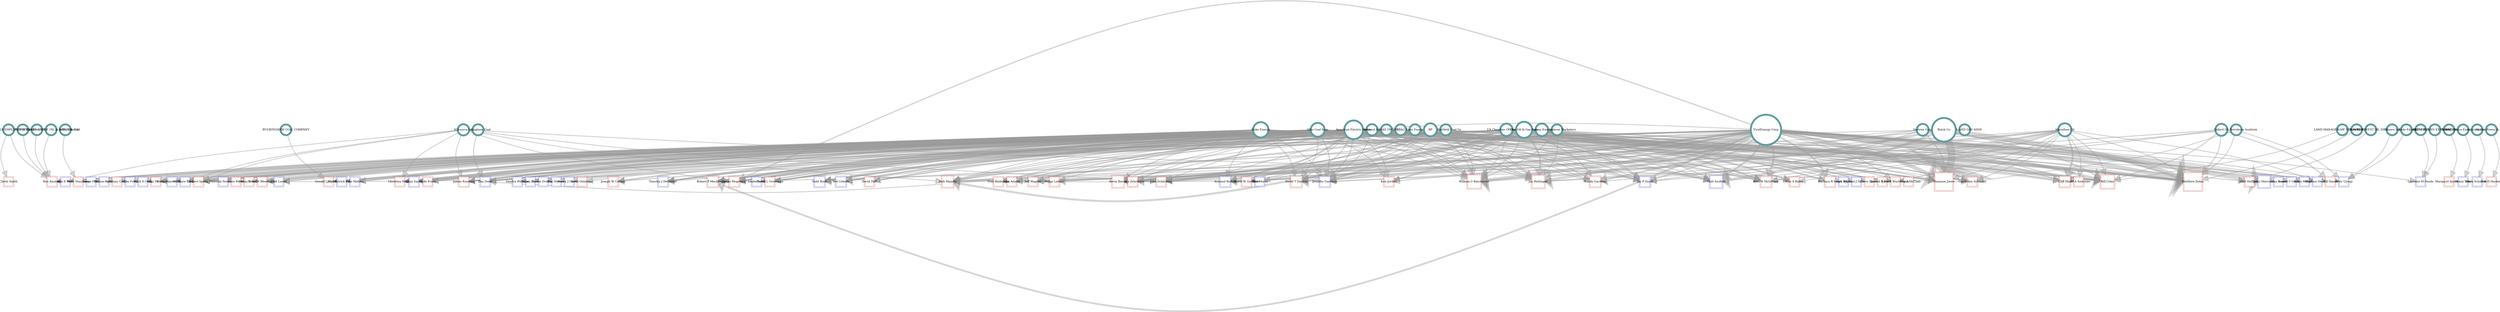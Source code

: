 digraph G {
	graph [outputorder=edgesfirst, truecolor=true, size="1000,1000!", dpi=96, bgcolor="#FFFFFF", splines=curved, epsilon="0.0", layoutEngine=neato, fontsize=90, fontcolor=blue, start=self];
	node [label="\N", style="setlinewidth(10), filled", fontsize=15, fixedsize=1, imagescale=true, regular=true];
	graph [bb="0,0,1994.1,2248.7"];
	39362 [label="MONITOR BANK", width="0.77778", href=a, transaction_id="19db28096e3410f92b95b839ff7a5e31", company_id=39362, company_name="MONITOR BANK", amount="50.00", recipient_ext_id=2056, industry="Oil & Gas", image="../www/com_images/cunknown_oil_co.png", sitecode=oil, contributor_type=I, id=39362, total_dollars="50.00", type=donors, value="50.00", dir="/home/dameat/public_html/state_dem/njq/NodeViz", color=cadetblue, shape=circle, fillcolor="#ffffff", tooltip="MONITOR BANK (Gave $50)", label_zoom_level=8, click="this.selectNode('39362'); this.panToNode('39362');", area="0.5", target=39362, pos="1103.7,1894.7", height="0.79167"];
	37344 [label="BUCKINGHAM COAL COMPANY", width="0.77778", href=a, transaction_id="786f689fa313dd337de6435aead1125a", company_id=37344, company_name="BUCKINGHAM COAL COMPANY", amount="50.00", recipient_ext_id=8221, industry="Coal Mining", image="../www/com_images/cunknown_coal_co.png", sitecode=coal, contributor_type=I, id=37344, total_dollars="50.00", type=donors, value="50.00", dir="/home/dameat/public_html/state_dem/njq/NodeViz", color=cadetblue, shape=circle, fillcolor="#ffffff", tooltip="BUCKINGHAM COAL COMPANY (Gave $50)", label_zoom_level=8, click="this.selectNode('37344'); this.panToNode('37344');", area="0.5", target=37344, pos="1280.8,1873.4", height="0.79167"];
	9359 [label="Margaret Ann Ruhl", width="0.69444", href=a, image="../www/can_images/9359.jpg", id=9359, total_dollars=100, type=candidates, value=100, color="#cc333333", shape=square, fillcolor="#ffffff", tooltip="Margaret Ann Ruhl (Received $100)", label_zoom_level=6, click="this.selectNode('9359'); this.panToNode('9359');", area="0.50049926536667", target=9359, state=OH, term=2008, district="OH-90", party=R, candidate_name="Margaret Ann Ruhl", pos="1352.5,1760.5", height="0.70833"];
	8227 [label="Connie Pillich", width="0.69444", href=a, image="../www/can_images/8227.jpg", id=8227, total_dollars=100, type=candidates, value=100, color="#3333cc33", shape=square, fillcolor="#ffffff", tooltip="Connie Pillich (Received $100)", label_zoom_level=6, click="this.selectNode('8227'); this.panToNode('8227');", area="0.50049926536667", target=8227, state=OH, term=2008, district="OH-28", party=D, candidate_name="Connie Pillich", pos="341.41,1398.5", height="0.70833"];
	32255 [label="Ariel Corp", width="0.77778", href=a, transaction_id="610e5af550a3f7b6f3108e1c9868d7dd", company_id=32255, company_name="Ariel Corp", amount="100.00", recipient_ext_id=9359, industry="Industrial/Commercial Equipment & Materials", image="../www/com_images/c32255.png", sitecode=oil, contributor_type=I, id=32255, total_dollars="100.00", type=donors, value="100.00", dir="/home/dameat/public_html/state_dem/njq/NodeViz", color=cadetblue, shape=circle, fillcolor="#ffffff", tooltip="Ariel Corp (Gave $100)", label_zoom_level=8, click="this.selectNode('32255'); this.panToNode('32255');", area="0.50049926536667", target=32255, pos="1556.1,1964.1", height="0.79167"];
	2624 [label="Jackson Oil", width="0.77778", href=a, transaction_id=b356f372c521ed6b58bd64611ee8ed41, company_id=2624, company_name="Jackson Oil", amount="100.00", recipient_ext_id=2056, industry="Oil & Gas", image="../www/com_images/cunknown_oil_co.png", sitecode=oil, contributor_type=I, id=2624, total_dollars="100.00", type=donors, value="100.00", dir="/home/dameat/public_html/state_dem/njq/NodeViz", color=cadetblue, shape=circle, fillcolor="#ffffff", tooltip="Jackson Oil (Gave $100)", label_zoom_level=8, click="this.selectNode('2624'); this.panToNode('2624');", area="0.50049926536667", target=2624, pos="842.63,1903.3", height="0.79167"];
	9347 [label="Mike Moran", width="0.69444", href=a, image="../www/can_images/unknownCandidate.jpg", id=9347, total_dollars=100, type=candidates, value=100, color="#3333cc33", shape=square, fillcolor="#ffffff", tooltip="Mike Moran (Received $100)", label_zoom_level=6, click="this.selectNode('9347'); this.panToNode('9347');", area="0.50049926536667", target=9347, state=OH, term=2008, district="OH-42", party=D, candidate_name="Mike Moran", pos="1199.7,434.62", height="0.70833"];
	37792 [label="GREAT PLAINS EXPLORATION OIL & GAS", width="0.77778", href=a, transaction_id="9874f3068de0f882b72a52756a3a06ed", company_id=37792, company_name="GREAT PLAINS EXPLORATION OIL & GAS", amount="100.00", recipient_ext_id=6546, industry="Oil & Gas", image="../www/com_images/cunknown_oil_co.png", sitecode=oil, contributor_type=I, id=37792, total_dollars="100.00", type=donors, value="100.00", dir="/home/dameat/public_html/state_dem/njq/NodeViz", color=cadetblue, shape=circle, fillcolor="#ffffff", tooltip="GREAT PLAINS EXPLORATION OIL & GAS (Gave $100)", label_zoom_level=8, click="this.selectNode('37792'); this.panToNode('37792');", area="0.50049926536667", target=37792, pos="734.71,53.123", height="0.79167"];
	6608 [label="Kenny Yuko", width="0.69444", href=a, image="../www/can_images/6608.jpg", id=6608, total_dollars=100, type=candidates, value=100, color="#3333cc33", shape=square, fillcolor="#ffffff", tooltip="Kenny Yuko (Received $100)", label_zoom_level=6, click="this.selectNode('6608'); this.panToNode('6608');", area="0.50049926536667", target=6608, state=OH, term=2008, district="OH-7", party=D, candidate_name="Kenny Yuko", pos="539.15,1967.1", height="0.70833"];
	6543 [label="Joseph Koziura", width="0.69444", href=a, image="../www/can_images/unknownCandidate.jpg", id=6543, total_dollars=100, type=candidates, value=100, color="#3333cc33", shape=square, fillcolor="#ffffff", tooltip="Joseph Koziura (Received $100)", label_zoom_level=6, click="this.selectNode('6543'); this.panToNode('6543');", area="0.50049926536667", target=6543, state=OH, term=2008, district="OH-56", party=D, candidate_name="Joseph Koziura", pos="1590.3,1401.5", height="0.70833"];
	5727 [label="Valero Energy", width="0.77778", href=a, transaction_id=dee635527f05eb95b5c212dd9b0d3a7e, company_id=5727, company_name="Valero Energy", amount="100.00", recipient_ext_id=6608, industry="Petroleum Refining & Marketing", image="../www/com_images/c47.png", sitecode=oil, contributor_type=I, id=5727, total_dollars="100.00", type=donors, value="100.00", dir="/home/dameat/public_html/state_dem/njq/NodeViz", color=cadetblue, shape=circle, fillcolor="#ffffff", tooltip="Valero Energy (Gave $100)", label_zoom_level=8, click="this.selectNode('5727'); this.panToNode('5727');", area="0.50049926536667", target=5727, pos="335.5,1763.5", height="0.79167"];
	9353 [label="Mark Schneider", width="0.69444", href=a, image="../www/can_images/unknownCandidate.jpg", id=9353, total_dollars=135, type=candidates, value=135, color="#3333cc33", shape=square, fillcolor="#ffffff", tooltip="Mark Schneider (Received $135)", label_zoom_level=6, click="this.selectNode('9353'); this.panToNode('9353');", area="0.50084875112335", target=9353, state=OH, term=2008, district="OH-63", party=D, candidate_name="Mark Schneider", pos="1556.5,434.5", height="0.70833"];
	32342 [label="Lubrizol Corp", width="0.77778", href=a, transaction_id="89c10c25021af87ebbd2fd6adc0315a0", company_id=32342, company_name="Lubrizol Corp", amount="135.00", recipient_ext_id=9353, industry=Unknown, image="../www/com_images/cunknown_oil_co.png", sitecode=oil, contributor_type=I, id=32342, total_dollars="135.00", type=donors, value="135.00", dir="/home/dameat/public_html/state_dem/njq/NodeViz", color=cadetblue, shape=circle, fillcolor="#ffffff", tooltip="Lubrizol Corp (Gave $135)", label_zoom_level=8, click="this.selectNode('32342'); this.panToNode('32342');", area="0.50084875112335", target=32342, pos="1760.1,638.15", height="0.79167"];
	29808 [label="Dayton Power & Light", width="0.80556", href=a, transaction_id=f28ff3a077a7cf867a72b5518977d7f7, company_id=29808, company_name="Dayton Power & Light", amount="150.00", recipient_ext_id=9218, industry="Electric Power Utilities", image="../www/com_images/c29808.png", sitecode=coal, contributor_type=C, id=29808, total_dollars="150.00", type=donors, value="150.00", dir="/home/dameat/public_html/state_dem/njq/NodeViz", color=cadetblue, shape=circle, fillcolor="#ffffff", tooltip="Dayton Power & Light (Gave $150)", label_zoom_level=8, click="this.selectNode('29808'); this.panToNode('29808');", area="0.50099853073335", target=29808, pos="1764,336", height="0.80556"];
	7796 [label="Marian Harris", width="0.69444", href=a, image="../www/can_images/unknownCandidate.jpg", id=7796, total_dollars=150, type=candidates, value=150, color="#3333cc33", shape=square, fillcolor="#ffffff", tooltip="Marian Harris (Received $150)", label_zoom_level=6, click="this.selectNode('7796'); this.panToNode('7796');", area="0.50099853073335", target=7796, state=OH, term=2008, district="OH-19", party=D, candidate_name="Marian Harris", pos="650.75,1561.1", height="0.70833"];
	9218 [label="Bob D Hackett", width="0.69444", href=a, image="../www/can_images/9218.jpg", id=9218, total_dollars=150, type=candidates, value=150, color="#cc333333", shape=square, fillcolor="#ffffff", tooltip="Bob D Hackett (Received $150)", label_zoom_level=6, click="this.selectNode('9218'); this.panToNode('9218');", area="0.50099853073335", target=9218, state=OH, term=2008, district="OH-84", party=R, candidate_name="Bob D Hackett", pos="1967.6,539.65", height="0.70833"];
	99444 [label="Chelsi Smith", width="0.69444", href=a, image="../www/can_images/unknownCandidate.jpg", id=99444, total_dollars=200, type=candidates, value=200, color="#cc333333", shape=square, fillcolor="#ffffff", tooltip="Chelsi Smith (Received $200)", label_zoom_level=6, click="this.selectNode('99444'); this.panToNode('99444');", area="0.50149779610002", target=99444, state=OH, term=2008, district="OH-93", party=R, candidate_name="Chelsi Smith", pos="670.66,2222.2", height="0.70833"];
	9366 [label="Denise Driehaus", width="0.69444", href=a, image="../www/can_images/9366.jpg", id=9366, total_dollars=200, type=candidates, value=200, color="#3333cc33", shape=square, fillcolor="#ffffff", tooltip="Denise Driehaus (Received $200)", label_zoom_level=6, click="this.selectNode('9366'); this.panToNode('9366');", area="0.50149779610002", target=9366, state=OH, term=2008, district="OH-31", party=D, candidate_name="Denise Driehaus", pos="415.49,1222.9", height="0.70833"];
	29971 [label="Ohio Valley Electric", width="0.80556", href=a, transaction_id=b5826febef5ad9904331dbf08e7322ce, company_id=29971, company_name="Ohio Valley Electric", amount="200.00", recipient_ext_id=9344, industry=Unknown, image="../www/com_images/cunknown_coal_co.png", sitecode=coal, contributor_type=I, id=29971, total_dollars="200.00", type=donors, value="200.00", dir="/home/dameat/public_html/state_dem/njq/NodeViz", color=cadetblue, shape=circle, fillcolor="#ffffff", tooltip="Ohio Valley Electric (Gave $200)", label_zoom_level=8, click="this.selectNode('29971'); this.panToNode('29971');", area="0.50149779610002", target=29971, pos="30,1583.6", height="0.80556"];
	9363 [label="Deborah Newcomb", width="0.69444", href=a, image="../www/can_images/unknownCandidate.jpg", id=9363, total_dollars=200, type=candidates, value=200, color="#3333cc33", shape=square, fillcolor="#ffffff", tooltip="Deborah Newcomb (Received $200)", label_zoom_level=6, click="this.selectNode('9363'); this.panToNode('9363');", area="0.50149779610002", target=9363, state=OH, term=2008, district="OH-99", party=D, candidate_name="Deborah Newcomb", pos="1423.8,1430.9", height="0.70833"];
	9356 [label="Dennis E Murray", width="0.69444", href=a, image="../www/can_images/9356.jpg", id=9356, total_dollars=200, type=candidates, value=200, color="#3333cc33", shape=square, fillcolor="#ffffff", tooltip="Dennis E Murray (Received $200)", label_zoom_level=6, click="this.selectNode('9356'); this.panToNode('9356');", area="0.50149779610002", target=9356, state=OH, term=2008, district="OH-80", party=D, candidate_name="Dennis E Murray", pos="1857.5,1055.1", height="0.70833"];
	9358 [label="Dave Burke", width="0.69444", href=a, image="../www/can_images/9358.jpg", id=9358, total_dollars=250, type=candidates, value=250, color="#cc333333", shape=square, fillcolor="#ffffff", tooltip="Dave Burke (Received $250)", label_zoom_level=6, click="this.selectNode('9358'); this.panToNode('9358');", area="0.5019970614667", target=9358, state=OH, term=2008, district="OH-83", party=R, candidate_name="Dave Burke", pos="1370.9,1512.3", height="0.70833"];
	37791 [label="GREAT PLAINS EXPLORATION", width="0.80556", href=a, transaction_id=b4cc6fbbd782d38c96064bd4bbccfb07, company_id=37791, company_name="GREAT PLAINS EXPLORATION", amount="250.00", recipient_ext_id=6546, industry="Oil & Gas", image="../www/com_images/cunknown_oil_co.png", sitecode=oil, contributor_type=I, id=37791, total_dollars="250.00", type=donors, value="250.00", dir="/home/dameat/public_html/state_dem/njq/NodeViz", color=cadetblue, shape=circle, fillcolor="#ffffff", tooltip="GREAT PLAINS EXPLORATION (Gave $250)", label_zoom_level=8, click="this.selectNode('37791'); this.panToNode('37791');", area="0.5019970614667", target=37791, pos="1105.3,30", height="0.80556"];
	32271 [label="CB&I", width="0.80556", href=a, transaction_id="2d78c67a1d1cd1baa860275134c03c07", company_id=32271, company_name="CB&I", amount="250.00", recipient_ext_id=8225, industry=Unknown, image="../www/com_images/cunknown_oil_co.png", sitecode=oil, contributor_type=I, id=32271, total_dollars="250.00", type=donors, value="250.00", dir="/home/dameat/public_html/state_dem/njq/NodeViz", color=cadetblue, shape=circle, fillcolor="#ffffff", tooltip="CB&I (Gave $250)", label_zoom_level=8, click="this.selectNode('32271'); this.panToNode('32271');", area="0.5019970614667", target=32271, pos="1614,972.06", height="0.80556"];
	6550 [label="Michael J Skindell", width="0.69444", href=a, image="../www/can_images/6550.jpg", id=6550, total_dollars=250, type=candidates, value=250, color="#3333cc33", shape=square, fillcolor="#ffffff", tooltip="Michael J Skindell (Received $250)", label_zoom_level=6, click="this.selectNode('6550'); this.panToNode('6550');", area="0.5019970614667", target=6550, state=OH, term=2008, district="OH-13", party=D, candidate_name="Michael J Skindell", pos="1643.9,1262.4", height="0.70833"];
	9351 [label="Timothy Derickson", width="0.69444", href=a, image="../www/can_images/9351.jpg", id=9351, total_dollars=250, type=candidates, value=250, color="#cc333333", shape=square, fillcolor="#ffffff", tooltip="Timothy Derickson (Received $250)", label_zoom_level=6, click="this.selectNode('9351'); this.panToNode('9351');", area="0.5019970614667", target=9351, state=OH, term=2008, district="OH-53", party=R, candidate_name="Timothy Derickson", pos="746.84,1540.7", height="0.70833"];
	9344 [label="Peter Stautberg", width="0.69444", href=a, image="../www/can_images/9344.jpg", id=9344, total_dollars=300, type=candidates, value=300, color="#cc333333", shape=square, fillcolor="#ffffff", tooltip="Peter Stautberg (Received $300)", label_zoom_level=6, click="this.selectNode('9344'); this.panToNode('9344');", area="0.50249632683337", target=9344, state=OH, term=2008, district="OH-34", party=R, candidate_name="Peter Stautberg", pos="384.2,1497.8", height="0.70833"];
	30023 [label="Toledo Edison", width="0.80556", href=a, transaction_id="1262d4472adf14eb3a7a70d058196727", company_id=30023, company_name="Toledo Edison", amount="325.00", recipient_ext_id=6561, industry=Unknown, image="../www/com_images/cunknown_coal_co.png", sitecode=coal, contributor_type=I, id=30023, total_dollars="325.00", type=donors, value="325.00", dir="/home/dameat/public_html/state_dem/njq/NodeViz", color=cadetblue, shape=circle, fillcolor="#ffffff", tooltip="Toledo Edison (Gave $325)", label_zoom_level=8, click="this.selectNode('30023'); this.panToNode('30023');", area="0.50274595951671", target=30023, pos="937.29,83.376", height="0.80556"];
	6548 [label="Dan Stewart", width="0.69444", href=a, image="../www/can_images/6548.jpg", id=6548, total_dollars=400, type=candidates, value=400, color="#3333cc33", shape=square, fillcolor="#ffffff", tooltip="Dan Stewart (Received $400)", label_zoom_level=6, click="this.selectNode('6548'); this.panToNode('6548');", area="0.50349485756672", target=6548, state=OH, term=2008, district="OH-25", party=D, candidate_name="Dan Stewart", pos="505.97,1455.2", height="0.70833"];
	9352 [label="Terry Boose", width="0.69444", href=a, image="../www/can_images/9352.jpg", id=9352, total_dollars=500, type=candidates, value=500, color="#cc333333", shape=square, fillcolor="#ffffff", tooltip="Terry Boose (Received $500)", label_zoom_level=6, click="this.selectNode('9352'); this.panToNode('9352');", area="0.50449338830007", target=9352, state=OH, term=2008, district="OH-58", party=R, candidate_name="Terry Boose", pos="1620.7,1333.9", height="0.70833"];
	5369 [label="Sunoco Inc", width="0.80556", href=a, transaction_id="649538c138b8206db829c54fd7f4bac7", company_id=5369, company_name="Sunoco Inc", amount="500.00", recipient_ext_id=6561, industry="Major (Multinational) Oil & Gas Producers", image="../www/com_images/c83.png", sitecode=oil, contributor_type=C, id=5369, total_dollars="500.00", type=donors, value="500.00", dir="/home/dameat/public_html/state_dem/njq/NodeViz", color=cadetblue, shape=circle, fillcolor="#ffffff", tooltip="Sunoco Inc (Gave $500)", label_zoom_level=8, click="this.selectNode('5369'); this.panToNode('5369');", area="0.50449338830007", target=5369, pos="1298.8,145.17", height="0.80556"];
	9362 [label="Nancy J Garland", width="0.69444", href=a, image="../www/can_images/9362.jpg", id=9362, total_dollars=500, type=candidates, value=500, color="#3333cc33", shape=square, fillcolor="#ffffff", tooltip="Nancy J Garland (Received $500)", label_zoom_level=6, click="this.selectNode('9362'); this.panToNode('9362');", area="0.50449338830007", target=9362, state=OH, term=2008, district="OH-20", party=D, candidate_name="Nancy J Garland", pos="434.03,1299", height="0.70833"];
	38343 [label="OIL/GAS OWNER", width="0.80556", href=a, transaction_id="8d4cf78910bdcecb0ea7029f82200e49", company_id=38343, company_name="OIL/GAS OWNER", amount="500.00", recipient_ext_id=9228, industry="Oil & Gas", image="../www/com_images/cunknown_oil_co.png", sitecode=oil, contributor_type=I, id=38343, total_dollars="500.00", type=donors, value="500.00", dir="/home/dameat/public_html/state_dem/njq/NodeViz", color=cadetblue, shape=circle, fillcolor="#ffffff", tooltip="OIL/GAS OWNER (Gave $500)", label_zoom_level=8, click="this.selectNode('38343'); this.panToNode('38343');", area="0.50449338830007", target=38343, pos="1651.7,1768.2", height="0.80556"];
	6563 [label="Edna Brown", width="0.69444", href=a, image="../www/can_images/6563.jpg", id=6563, total_dollars=500, type=candidates, value=500, color="#3333cc33", shape=square, fillcolor="#ffffff", tooltip="Edna Brown (Received $500)", label_zoom_level=6, click="this.selectNode('6563'); this.panToNode('6563');", area="0.50449338830007", target=6563, state=OH, term=2008, district="OH-48", party=D, candidate_name="Edna Brown", pos="918.9,414.65", height="0.70833"];
	9071 [label="Jarrod B Martin", width="0.69444", href=a, image="../www/can_images/9071.jpg", id=9071, total_dollars=500, type=candidates, value=500, color="#cc333333", shape=square, fillcolor="#ffffff", tooltip="Jarrod B Martin (Received $500)", label_zoom_level=6, click="this.selectNode('9071'); this.panToNode('9071');", area="0.50449338830007", target=9071, state=OH, term=2008, district="OH-70", party=R, candidate_name="Jarrod B Martin", pos="1550.6,1468.5", height="0.70833"];
	1571 [label="El Paso Energy", width="0.80556", href=a, transaction_id=e15842939640e1c56b57812ef30e530e, company_id=1571, company_name="El Paso Energy", amount="500.00", recipient_ext_id=6533, industry="Oil & Gas", image="../www/com_images/c40.png", sitecode=oil, contributor_type=C, id=1571, total_dollars="500.00", type=donors, value="500.00", dir="/home/dameat/public_html/state_dem/njq/NodeViz", color=cadetblue, shape=circle, fillcolor="#ffffff", tooltip="El Paso Energy (Gave $500)", label_zoom_level=8, click="this.selectNode('1571'); this.panToNode('1571');", area="0.50449338830007", target=1571, pos="1286.5,494.04", height="0.80556"];
	2053 [label="Scott Oelslager", width="0.69444", href=a, image="../www/can_images/2053.jpg", id=2053, total_dollars=500, type=candidates, value=500, color="#cc333333", shape=square, fillcolor="#ffffff", tooltip="Scott Oelslager (Received $500)", label_zoom_level=6, click="this.selectNode('2053'); this.panToNode('2053');", area="0.50449338830007", target=2053, state=OH, term=2008, district="OH-51", party=R, candidate_name="Scott Oelslager", pos="592.96,1528.1", height="0.70833"];
	9357 [label="Jeffrey A McClain", width="0.69444", href=a, image="../www/can_images/9357.jpg", id=9357, total_dollars=500, type=candidates, value=500, color="#cc333333", shape=square, fillcolor="#ffffff", tooltip="Jeffrey A McClain (Received $500)", label_zoom_level=6, click="this.selectNode('9357'); this.panToNode('9357');", area="0.50449338830007", target=9357, state=OH, term=2008, district="OH-82", party=R, candidate_name="Jeffrey A McClain", pos="1494.4,1539.6", height="0.70833"];
	38773 [label="STEWART CRUDE OIL & NATURAL GAS", width="0.80556", href=a, transaction_id="7f0a1ed85f157880827c82fbd604265e", company_id=38773, company_name="STEWART CRUDE OIL & NATURAL GAS", amount="500.00", recipient_ext_id=2056, industry="Oil & Gas", image="../www/com_images/cunknown_oil_co.png", sitecode=oil, contributor_type=I, id=38773, total_dollars="500.00", type=donors, value="500.00", dir="/home/dameat/public_html/state_dem/njq/NodeViz", color=cadetblue, shape=circle, fillcolor="#ffffff", tooltip="STEWART CRUDE OIL & NATURAL GAS (Gave $500)", label_zoom_level=8, click="this.selectNode('38773'); this.panToNode('38773');", area="0.50449338830007", target=38773, pos="963,1913.5", height="0.80556"];
	2153 [label="Vernon Sykes", width="0.69444", href=a, image="../www/can_images/2153.jpg", id=2153, total_dollars=500, type=candidates, value=500, color="#3333cc33", shape=square, fillcolor="#ffffff", tooltip="Vernon Sykes (Received $500)", label_zoom_level=6, click="this.selectNode('2153'); this.panToNode('2153');", area="0.50449338830007", target=2153, state=OH, term=2008, district="OH-44", party=D, candidate_name="Vernon Sykes", pos="282.4,1199.6", height="0.70833"];
	38247 [label="OH OIL AND GAS ASSN", width="0.80556", href=a, transaction_id=c62ebc3e2beb1c0364a6b23d0c038817, company_id=38247, company_name="OH OIL AND GAS ASSN", amount="500.00", recipient_ext_id=8135, industry="Oil & Gas", image="../www/com_images/cunknown_oil_co.png", sitecode=oil, contributor_type=I, id=38247, total_dollars="500.00", type=donors, value="500.00", dir="/home/dameat/public_html/state_dem/njq/NodeViz", color=cadetblue, shape=circle, fillcolor="#ffffff", tooltip="OH OIL AND GAS ASSN (Gave $500)", label_zoom_level=8, click="this.selectNode('38247'); this.panToNode('38247');", area="0.50449338830007", target=38247, pos="1660.1,841.07", height="0.80556"];
	6597 [label="Courtney Combs", width="0.69444", href=a, image="../www/can_images/6597.jpg", id=6597, total_dollars=550, type=candidates, value=550, color="#cc333333", shape=square, fillcolor="#ffffff", tooltip="Courtney Combs (Received $550)", label_zoom_level=6, click="this.selectNode('6597'); this.panToNode('6597');", area="0.50499265366675", target=6597, state=OH, term=2008, district="OH-54", party=R, candidate_name="Courtney Combs", pos="300.21,1294.3", height="0.70833"];
	6546 [label="Lorraine M Fende", width="0.69444", href=a, image="../www/can_images/6546.jpg", id=6546, total_dollars=600, type=candidates, value=600, color="#3333cc33", shape=square, fillcolor="#ffffff", tooltip="Lorraine M Fende (Received $600)", label_zoom_level=6, click="this.selectNode('6546'); this.panToNode('6546');", area="0.50549191903342", target=6546, state=OH, term=2008, district="OH-62", party=D, candidate_name="Lorraine M Fende", pos="973.85,365.93", height="0.70833"];
	38033 [label="LAND MANAGER/AW TIPKA OIL & GAS", width="0.80556", href=a, transaction_id=ec0cc546a5018c1eae9b365e033db99d, company_id=38033, company_name="LAND MANAGER/AW TIPKA OIL & GAS", amount="600.00", recipient_ext_id=6565, industry="Oil & Gas", image="../www/com_images/cunknown_oil_co.png", sitecode=oil, contributor_type=I, id=38033, total_dollars="600.00", type=donors, value="600.00", dir="/home/dameat/public_html/state_dem/njq/NodeViz", color=cadetblue, shape=circle, fillcolor="#ffffff", tooltip="LAND MANAGER/AW TIPKA OIL & GAS (Gave $600)", label_zoom_level=8, click="this.selectNode('38033'); this.panToNode('38033');", area="0.50549191903342", target=38033, pos="1511.9,715.51", height="0.80556"];
	8037 [label="Mike Foley", width="0.69444", href=a, image="../www/can_images/8037.jpg", id=8037, total_dollars=600, type=candidates, value=600, color="#3333cc33", shape=square, fillcolor="#ffffff", tooltip="Mike Foley (Received $600)", label_zoom_level=6, click="this.selectNode('8037'); this.panToNode('8037');", area="0.50549191903342", target=8037, state=OH, term=2008, district="OH-14", party=D, candidate_name="Mike Foley", pos="279.38,1113", height="0.70833"];
	38680 [label="SELF-EMPLOYED", width="0.80556", href=a, transaction_id="0bd9fcf93f46ce89d08a65a009a8a9e0", company_id=38680, company_name="SELF-EMPLOYED", amount="500.00", recipient_ext_id=2056, industry="Oil & Gas", image="../www/com_images/cunknown_coal_co.png", sitecode=coal, contributor_type=I, id=38680, total_dollars=700, type=donors, value=700, dir="/home/dameat/public_html/state_dem/njq/NodeViz", color=cadetblue, shape=circle, fillcolor="#ffffff", tooltip="SELF-EMPLOYED (Gave $700)", label_zoom_level=8, click="this.selectNode('38680'); this.panToNode('38680');", area="0.50649044976677", target=38680, pos="722.01,1892.6", height="0.80556"];
	8233 [label="Mark D Okey", width="0.69444", href=a, image="../www/can_images/8233.jpg", id=8233, total_dollars=750, type=candidates, value=750, color="#3333cc33", shape=square, fillcolor="#ffffff", tooltip="Mark D Okey (Received $750)", label_zoom_level=6, click="this.selectNode('8233'); this.panToNode('8233');", area="0.50698971513345", target=8233, state=OH, term=2008, district="OH-61", party=D, candidate_name="Mark D Okey", pos="798.22,1574.2", height="0.70833"];
	6581 [label="Danny R Bubp", width="0.69444", href=a, image="../www/can_images/6581.jpg", id=6581, total_dollars=750, type=candidates, value=750, color="#cc333333", shape=square, fillcolor="#ffffff", tooltip="Danny R Bubp (Received $750)", label_zoom_level=6, click="this.selectNode('6581'); this.panToNode('6581');", area="0.50698971513345", target=6581, state=OH, term=2008, district="OH-88", party=R, candidate_name="Danny R Bubp", pos="530.02,1387.8", height="0.70833"];
	6579 [label="Clyde Evans", width="0.69444", href=a, image="../www/can_images/unknownCandidate.jpg", id=6579, total_dollars=800, type=candidates, value=800, color="#cc333333", shape=square, fillcolor="#ffffff", tooltip="Clyde Evans (Received $800)", label_zoom_level=6, click="this.selectNode('6579'); this.panToNode('6579');", area="0.50748898050012", target=6579, state=OH, term=2008, district="OH-87", party=R, candidate_name="Clyde Evans", pos="938.56,1554.6", height="0.70833"];
	208 [label="American Petroleum Institute", width="0.80556", href=a, transaction_id="81ec48d0d464b361e5721b36f9183878", company_id=208, company_name="American Petroleum Institute", amount="300.00", recipient_ext_id=6596, industry="Oil & Gas", image="../www/com_images/c199.png", sitecode=oil, contributor_type=I, id=208, total_dollars=850, type=donors, value=850, dir="/home/dameat/public_html/state_dem/njq/NodeViz", color=cadetblue, shape=circle, fillcolor="#ffffff", tooltip="American Petroleum Institute (Gave $850)", label_zoom_level=8, click="this.selectNode('208'); this.panToNode('208');", area="0.5079882458668", target=208, pos="1226.2,580.38", height="0.80556"];
	3742 [label="Ohio Petroleum Marketers", width="0.80556", href=a, transaction_id=a5644c02302e2034b52c84e815881a6d, company_id=3742, company_name="Ohio Petroleum Marketers", amount="750.00", recipient_ext_id=2058, industry="Petroleum Refining & Marketing", image="../www/com_images/c3742.png", sitecode=oil, contributor_type=I, id=3742, total_dollars=950, type=donors, value=950, dir="/home/dameat/public_html/state_dem/njq/NodeViz", color=cadetblue, shape=circle, fillcolor="#ffffff", tooltip="Ohio Petroleum Marketers (Gave $950)", label_zoom_level=8, click="this.selectNode('3742'); this.panToNode('3742');", area="0.50898677660015", target=3742, pos="398.94,762.53", height="0.80556"];
	6529 [label="Jeff Wagner", width="0.69444", href=a, image="../www/can_images/unknownCandidate.jpg", id=6529, total_dollars=950, type=candidates, value=950, color="#cc333333", shape=square, fillcolor="#ffffff", tooltip="Jeff Wagner (Received $950)", label_zoom_level=6, click="this.selectNode('6529'); this.panToNode('6529');", area="0.50898677660015", target=6529, state=OH, term=2008, district="OH-81", party=R, candidate_name="Jeff Wagner", pos="1120.3,1428.2", height="0.70833"];
	14233 [label="Ronald V Gerberry", width="0.69444", href=a, image="../www/can_images/14233.jpg", id=14233, total_dollars=1000, type=candidates, value=1000, color="#3333cc33", shape=square, fillcolor="#ffffff", tooltip="Ronald V Gerberry (Received $1,000)", label_zoom_level=6, click="this.selectNode('14233'); this.panToNode('14233');", area="0.50948604196682", target=14233, state=OH, term=2008, district="OH-59", party=D, candidate_name="Ronald V Gerberry", pos="834.92,416.63", height="0.70833"];
	6547 [label="Brian Williams", width="0.69444", href=a, image="../www/can_images/unknownCandidate.jpg", id=6547, total_dollars=1000, type=candidates, value=1000, color="#3333cc33", shape=square, fillcolor="#ffffff", tooltip="Brian Williams (Received $1,000)", label_zoom_level=6, click="this.selectNode('6547'); this.panToNode('6547');", area="0.50948604196682", target=6547, state=OH, term=2008, district="OH-41", party=D, candidate_name="Brian Williams", pos="758.64,432.08", height="0.70833"];
	38229 [label="NORTHWEST OIL DIST", width="0.80556", href=a, transaction_id="65b096ada795215a93a61ca811c4d80a", company_id=38229, company_name="NORTHWEST OIL DIST", amount="1000.00", recipient_ext_id=8080, industry="Fuel Oil Dealers", image="../www/com_images/cunknown_oil_co.png", sitecode=oil, contributor_type=I, id=38229, total_dollars="1000.00", type=donors, value="1000.00", dir="/home/dameat/public_html/state_dem/njq/NodeViz", color=cadetblue, shape=circle, fillcolor="#ffffff", tooltip="NORTHWEST OIL DIST (Gave $1,000)", label_zoom_level=8, click="this.selectNode('38229'); this.panToNode('38229');", area="0.50948604196682", target=38229, pos="216.31,635.84", height="0.80556"];
	8221 [label="Gerald L Stebelton", width="0.69444", href=a, image="../www/can_images/8221.jpg", id=8221, total_dollars=1100, type=candidates, value=1100, color="#cc333333", shape=square, fillcolor="#ffffff", tooltip="Gerald L Stebelton (Received $1,100)", label_zoom_level=6, click="this.selectNode('8221'); this.panToNode('8221');", area="0.51048457270017", target=8221, state=OH, term=2008, district="OH-5", party=R, candidate_name="Gerald L Stebelton", pos="1106.4,1519.1", height="0.70833"];
	9350 [label="Stephen Slesnick", width="0.69444", href=a, image="../www/can_images/9350.jpg", id=9350, total_dollars=1150, type=candidates, value=1150, color="#3333cc33", shape=square, fillcolor="#ffffff", tooltip="Stephen Slesnick (Received $1,150)", label_zoom_level=6, click="this.selectNode('9350'); this.panToNode('9350');", area="0.51098383806684", target=9350, state=OH, term=2008, district="OH-52", party=D, candidate_name="Stephen Slesnick", pos="774.51,736.84", height="0.70833"];
	8232 [label="Matt Lundy", width="0.69444", href=a, image="../www/can_images/8232.jpg", id=8232, total_dollars=1200, type=candidates, value=1200, color="#3333cc33", shape=square, fillcolor="#ffffff", tooltip="Matt Lundy (Received $1,200)", label_zoom_level=6, click="this.selectNode('8232'); this.panToNode('8232');", area="0.51148310343352", target=8232, state=OH, term=2008, district="OH-57", party=D, candidate_name="Matt Lundy", pos="734.49,1433.1", height="0.70833"];
	9228 [label="David Hall", width="0.72222", href=a, image="../www/can_images/9228.jpg", id=9228, total_dollars=1300, type=candidates, value=1300, color="#cc333333", shape=square, fillcolor="#ffffff", tooltip="David Hall (Received $1,300)", label_zoom_level=6, click="this.selectNode('9228'); this.panToNode('9228');", area="0.51248163416687", target=9228, state=OH, term=2008, district="OH-97", party=R, candidate_name="David Hall", pos="1325.5,1543.3", height="0.72222"];
	6603 [label="John Adams", width="0.72222", href=a, image="../www/can_images/6603.jpg", id=6603, total_dollars=1300, type=candidates, value=1300, color="#cc333333", shape=square, fillcolor="#ffffff", tooltip="John Adams (Received $1,300)", label_zoom_level=6, click="this.selectNode('6603'); this.panToNode('6603');", area="0.51248163416687", target=6603, state=OH, term=2008, district="OH-78", party=R, candidate_name="John Adams", pos="1146.2,1346.8", height="0.72222"];
	7977 [label="Linda Bolon", width="0.72222", href=a, image="../www/can_images/unknownCandidate.jpg", id=7977, total_dollars=1650, type=candidates, value=1650, color="#3333cc33", shape=square, fillcolor="#ffffff", tooltip="Linda Bolon (Received $1,650)", label_zoom_level=6, click="this.selectNode('7977'); this.panToNode('7977');", area="0.51597649173359", target=7977, state=OH, term=2008, district="OH-1", party=D, candidate_name="Linda Bolon", pos="772.33,866.38", height="0.72222"];
	2062 [label="Louis W Blessing Jr.", width="0.72222", href=a, image="../www/can_images/2062.jpg", id=2062, total_dollars=1750, type=candidates, value=1750, color="#cc333333", shape=square, fillcolor="#ffffff", tooltip="Louis W Blessing Jr. (Received $1,750)", label_zoom_level=6, click="this.selectNode('2062'); this.panToNode('2062');", area="0.51697502246694", target=2062, state=OH, term=2008, district="OH-29", party=R, candidate_name="Louis W Blessing Jr.", pos="499.16,1330.8", height="0.72222"];
	8226 [label="Tracy Maxwell Heard", width="0.72222", href=a, image="../www/can_images/8226.jpg", id=8226, total_dollars=1750, type=candidates, value=1750, color="#3333cc33", shape=square, fillcolor="#ffffff", tooltip="Tracy Maxwell Heard (Received $1,750)", label_zoom_level=6, click="this.selectNode('8226'); this.panToNode('8226');", area="0.51697502246694", target=8226, state=OH, term=2008, district="OH-26", party=D, candidate_name="Tracy Maxwell Heard", pos="573.29,1451.3", height="0.72222"];
	98807 [label="Christina Hagan", width="0.72222", href=a, image="../www/can_images/98807.jpg", id=98807, total_dollars=1940, type=candidates, value=1940, color="#cc333333", shape=square, fillcolor="#ffffff", tooltip="Christina Hagan (Received $1,940)", label_zoom_level=6, click="this.selectNode('98807'); this.panToNode('98807');", area="0.51887223086031", target=98807, state=OH, term=2008, district="OH-50", party=R, candidate_name="Christina Hagan", pos="994.08,1261.1", height="0.72222"];
	29303 [label="Buckingham Coal", width="0.80556", href=a, transaction_id="9224a3744106438d9dd4b5072d0b54fc", company_id=29303, company_name="Buckingham Coal", amount="2000.00", recipient_ext_id=6575, industry="Coal Mining", image="../www/com_images/cunknown_coal_co.png", sitecode=coal, contributor_type=I, id=29303, total_dollars="2000.00", type=donors, value="2000.00", dir="/home/dameat/public_html/state_dem/njq/NodeViz", color=cadetblue, shape=circle, fillcolor="#ffffff", tooltip="Buckingham Coal (Gave $2,000)", label_zoom_level=8, click="this.selectNode('29303'); this.panToNode('29303');", area="0.51947134930032", target=29303, pos="1038.4,1836.2", height="0.81944"];
	7808 [label="John Patrick Carney", width="0.72222", href=a, image="../www/can_images/7808.jpg", id=7808, total_dollars=2000, type=candidates, value=2000, color="#3333cc33", shape=square, fillcolor="#ffffff", tooltip="John Patrick Carney (Received $2,000)", label_zoom_level=6, click="this.selectNode('7808'); this.panToNode('7808');", area="0.51947134930032", target=7808, state=OH, term=2008, district="OH-22", party=D, candidate_name="John Patrick Carney", pos="874.42,1532.6", height="0.72222"];
	29451 [label="East Fairfield Coal Co", width="0.80556", href=a, transaction_id=f4f47af12efc6b6c57f326dc296a6942, company_id=29451, company_name="East Fairfield Coal Co", amount="1000.00", recipient_ext_id=6596, industry="Coal Mining", image="../www/com_images/cunknown_coal_co.png", sitecode=coal, contributor_type=I, id=29451, total_dollars=2000, type=donors, value=2000, dir="/home/dameat/public_html/state_dem/njq/NodeViz", color=cadetblue, shape=circle, fillcolor="#ffffff", tooltip="East Fairfield Coal Co (Gave $2,000)", label_zoom_level=8, click="this.selectNode('29451'); this.panToNode('29451');", area="0.51947134930032", target=29451, pos="548.87,580.11", height="0.81944"];
	6537 [label="Matthew Barrett", width="0.72222", href=a, image="../www/can_images/unknownCandidate.jpg", id=6537, total_dollars=2200, type=candidates, value=2200, color="#3333cc33", shape=square, fillcolor="#ffffff", tooltip="Matthew Barrett (Received $2,200)", label_zoom_level=6, click="this.selectNode('6537'); this.panToNode('6537');", area="0.52146841076701", target=6537, state=OH, term=2008, district="OH-58", party=D, candidate_name="Matthew Barrett", pos="888.64,1446.6", height="0.72222"];
	8228 [label="Dale Mallory", width="0.72222", href=a, image="../www/can_images/8228.jpg", id=8228, total_dollars=2300, type=candidates, value=2300, color="#3333cc33", shape=square, fillcolor="#ffffff", tooltip="Dale Mallory (Received $2,300)", label_zoom_level=6, click="this.selectNode('8228'); this.panToNode('8228');", area="0.52246694150036", target=8228, state=OH, term=2008, district="OH-32", party=D, candidate_name="Dale Mallory", pos="306.87,994.35", height="0.72222"];
	9364 [label="Cheryl L Grossman", width="0.72222", href=a, image="../www/can_images/9364.jpg", id=9364, total_dollars=2500, type=candidates, value=2500, color="#cc333333", shape=square, fillcolor="#ffffff", tooltip="Cheryl L Grossman (Received $2,500)", label_zoom_level=6, click="this.selectNode('9364'); this.panToNode('9364');", area="0.52446400296706", target=9364, state=OH, term=2008, district="OH-23", party=R, candidate_name="Cheryl L Grossman", pos="650.89,1162.3", height="0.72222"];
	2155 [label="Lynn R Wachtmann", width="0.72222", href=a, image="../www/can_images/2155.jpg", id=2155, total_dollars=2550, type=candidates, value=2550, color="#cc333333", shape=square, fillcolor="#ffffff", tooltip="Lynn R Wachtmann (Received $2,550)", label_zoom_level=6, click="this.selectNode('2155'); this.panToNode('2155');", area="0.52496326833374", target=2155, state=OH, term=2008, district="OH-75", party=R, candidate_name="Lynn R Wachtmann", pos="621.89,916.34", height="0.72222"];
	6561 [label="Peter Ujvagi", width="0.72222", href=a, image="../www/can_images/6561.jpg", id=6561, total_dollars=2650, type=candidates, value=2650, color="#3333cc33", shape=square, fillcolor="#ffffff", tooltip="Peter Ujvagi (Received $2,650)", label_zoom_level=6, click="this.selectNode('6561'); this.panToNode('6561');", area="0.52596179906709", target=6561, state=OH, term=2008, district="OH-47", party=D, candidate_name="Peter Ujvagi", pos="1031.9,464.15", height="0.72222"];
	8223 [label="Sandra Williams", width="0.72222", href=a, image="../www/can_images/8223.jpg", id=8223, total_dollars="2874.53", type=candidates, value="2874.53", color="#3333cc33", shape=square, fillcolor="#ffffff", tooltip="Sandra Williams (Received $2,875)", label_zoom_level=6, click="this.selectNode('8223'); this.panToNode('8223');", area="0.52820380012268", target=8223, state=OH, term=2008, district="OH-11", party=D, candidate_name="Sandra Williams", pos="462.95,1118.3", height="0.72222"];
	9349 [label="Todd A Snitchler", width="0.72222", href=a, image="../www/can_images/unknownCandidate.jpg", id=9349, total_dollars=3150, type=candidates, value=3150, color="#cc333333", shape=square, fillcolor="#ffffff", tooltip="Todd A Snitchler (Received $3,150)", label_zoom_level=6, click="this.selectNode('9349'); this.panToNode('9349');", area="0.53095445273383", target=9349, state=OH, term=2008, district="OH-50", party=R, candidate_name="Todd A Snitchler", pos="1354.8,996.34", height="0.72222"];
	2837 [label="Knox Energy", width="0.80556", href=a, transaction_id=fd627f6b770ae0c1e9112047895a93ef, company_id=2837, company_name="Knox Energy", amount="2200.00", recipient_ext_id=8224, industry="Oil & Gas", image="../www/com_images/c2837.png", sitecode=oil, contributor_type=I, id=2837, total_dollars=3200, type=donors, value=3200, dir="/home/dameat/public_html/state_dem/njq/NodeViz", color=cadetblue, shape=circle, fillcolor="#ffffff", tooltip="Knox Energy (Gave $3,200)", label_zoom_level=8, click="this.selectNode('2837'); this.panToNode('2837');", area="0.53145371810051", target=2837, pos="473.72,713.77", height="0.81944"];
	8235 [label="Bruce W Goodwin", width="0.72222", href=a, image="../www/can_images/8235.jpg", id=8235, total_dollars=3250, type=candidates, value=3250, color="#cc333333", shape=square, fillcolor="#ffffff", tooltip="Bruce W Goodwin (Received $3,250)", label_zoom_level=6, click="this.selectNode('8235'); this.panToNode('8235');", area="0.53195298346718", target=8235, state=OH, term=2008, district="OH-74", party=R, candidate_name="Bruce W Goodwin", pos="693.77,752.22", height="0.73611"];
	8080 [label="Matt Huffman", width="0.72222", href=a, image="../www/can_images/8080.jpg", id=8080, total_dollars=3700, type=candidates, value=3700, color="#cc333333", shape=square, fillcolor="#ffffff", tooltip="Matt Huffman (Received $3,700)", label_zoom_level=6, click="this.selectNode('8080'); this.panToNode('8080');", area="0.53644637176726", target=8080, state=OH, term=2008, district="OH-4", party=R, candidate_name="Matt Huffman", pos="565.8,816.6", height="0.73611"];
	108 [label="Robert Spada", width="0.72222", href=a, image="../www/can_images/unknownCandidate.jpg", id=108, total_dollars=3800, type=candidates, value=3800, color="#cc333333", shape=square, fillcolor="#ffffff", tooltip="Robert Spada (Received $3,800)", label_zoom_level=6, click="this.selectNode('108'); this.panToNode('108');", area="0.53744490250061", target=108, state=OH, term=2008, district="OH-18", party=R, candidate_name="Robert Spada", pos="878.16,1342.3", height="0.73611"];
	14790 [label="NiSource Inc", width="0.83333", href=a, transaction_id="7f110ae72614e3e7cd32344e0b0fe415", company_id=14790, company_name="NiSource Inc", amount="950.00", recipient_ext_id=7975, industry="Gas & Electric Utilities", image="../www/com_images/c167.png", sitecode=coal, contributor_type=C, id=14790, total_dollars=3950, type=donors, value=3950, dir="/home/dameat/public_html/state_dem/njq/NodeViz", color=cadetblue, shape=circle, fillcolor="#ffffff", tooltip="NiSource Inc (Gave $3,950)", label_zoom_level=8, click="this.selectNode('14790'); this.panToNode('14790');", area="0.53894269860063", target=14790, pos="1374,1202.8", height="0.83333"];
	9361 [label="Troy Balderson", width="0.72222", href=a, image="../www/can_images/9361.jpg", id=9361, total_dollars=4000, type=candidates, value=4000, color="#cc333333", shape=square, fillcolor="#ffffff", tooltip="Troy Balderson (Received $4,000)", label_zoom_level=6, click="this.selectNode('9361'); this.panToNode('9361');", area="0.53944196396731", target=9361, state=OH, term=2008, district="OH-94", party=R, candidate_name="Troy Balderson", pos="1185.3,1422.7", height="0.73611"];
	6566 [label="John Schlichter", width="0.72222", href=a, image="../www/can_images/unknownCandidate.jpg", id=6566, total_dollars=4450, type=candidates, value=4450, color="#cc333333", shape=square, fillcolor="#ffffff", tooltip="John Schlichter (Received $4,450)", label_zoom_level=6, click="this.selectNode('6566'); this.panToNode('6566');", area="0.54393535226738", target=6566, state=OH, term=2008, district="OH-85", party=R, candidate_name="John Schlichter", pos="1192.8,1038.8", height="0.73611"];
	327 [label="Ashland Inc", width="0.83333", href=a, transaction_id="6b8ed3aee143084940622d6a9f335673", company_id=327, company_name="Ashland Inc", amount="1000.00", recipient_ext_id=8228, industry=Manufacturing, image="../www/com_images/c45.png", sitecode=oil, contributor_type=I, id=327, total_dollars=4575, type=donors, value=4575, dir="/home/dameat/public_html/state_dem/njq/NodeViz", color=cadetblue, shape=circle, fillcolor="#ffffff", tooltip="Ashland Inc (Gave $4,575)", label_zoom_level=8, click="this.selectNode('327'); this.panToNode('327');", area="0.54518351568406", target=327, pos="634.13,726.69", height="0.83333"];
	9091 [label="Nan A Baker", width="0.72222", href=a, image="../www/can_images/9091.jpg", id=9091, total_dollars=4750, type=candidates, value=4750, color="#cc333333", shape=square, fillcolor="#ffffff", tooltip="Nan A Baker (Received $4,750)", label_zoom_level=6, click="this.selectNode('9091'); this.panToNode('9091');", area="0.54693094446743", target=9091, state=OH, term=2008, district="OH-16", party=R, candidate_name="Nan A Baker", pos="1429.5,1186.8", height="0.73611"];
	135779 [label="Bill Hayes", width="0.72222", href=a, image="../www/can_images/135779.jpg", id=135779, total_dollars=5000, type=candidates, value=5000, color="#cc333333", shape=square, fillcolor="#ffffff", tooltip="Bill Hayes (Received $5,000)", label_zoom_level=6, click="this.selectNode('135779'); this.panToNode('135779');", area="0.5494272713008", target=135779, state=OH, term=2008, district="OH-91", party=R, candidate_name="Bill Hayes", pos="1639.9,1167.9", height="0.73611"];
	7975 [label="Carol-Ann Schindel", width="0.72222", href=a, image="../www/can_images/unknownCandidate.jpg", id=7975, total_dollars=5050, type=candidates, value=5050, color="#cc333333", shape=square, fillcolor="#ffffff", tooltip="Carol-Ann Schindel (Received $5,050)", label_zoom_level=6, click="this.selectNode('7975'); this.panToNode('7975');", area="0.54992653666748", target=7975, state=OH, term=2008, district="OH-63", party=R, candidate_name="Carol-Ann Schindel", pos="1341.2,933.84", height="0.73611"];
	6575 [label="Dan Dodd", width="0.72222", href=a, image="../www/can_images/unknownCandidate.jpg", id=6575, total_dollars=5100, type=candidates, value=5100, color="#3333cc33", shape=square, fillcolor="#ffffff", tooltip="Dan Dodd (Received $5,100)", label_zoom_level=6, click="this.selectNode('6575'); this.panToNode('6575');", area="0.55042580203415", target=6575, state=OH, term=2008, district="OH-91", party=D, candidate_name="Dan Dodd", pos="974.87,1391.1", height="0.73611"];
	9084 [label="Peggy Lehner", width="0.72222", href=a, image="../www/can_images/9084.jpg", id=9084, total_dollars=5150, type=candidates, value=5150, color="#cc333333", shape=square, fillcolor="#ffffff", tooltip="Peggy Lehner (Received $5,150)", label_zoom_level=6, click="this.selectNode('9084'); this.panToNode('9084');", area="0.55092506740082", target=9084, state=OH, term=2008, district="OH-37", party=R, candidate_name="Peggy Lehner", pos="1278.2,815.85", height="0.73611"];
	9223 [label="Kris Jordan", width="0.72222", href=a, image="../www/can_images/9223.jpg", id=9223, total_dollars=5200, type=candidates, value=5200, color="#cc333333", shape=square, fillcolor="#ffffff", tooltip="Kris Jordan (Received $5,200)", label_zoom_level=6, click="this.selectNode('9223'); this.panToNode('9223');", area="0.5514243327675", target=9223, state=OH, term=2008, district="OH-2", party=R, candidate_name="Kris Jordan", pos="1202.5,1135.2", height="0.73611"];
	6582 [label="James Raussen", width="0.75", href=a, image="../www/can_images/unknownCandidate.jpg", id=6582, total_dollars=5500, type=candidates, value=5500, color="#cc333333", shape=square, fillcolor="#ffffff", tooltip="James Raussen (Received $5,500)", label_zoom_level=6, click="this.selectNode('6582'); this.panToNode('6582');", area="0.55441992496755", target=6582, state=OH, term=2008, district="OH-28", party=R, candidate_name="James Raussen", pos="803.67,952.37", height="0.75"];
	6609 [label="Joseph W Uecker", width="0.75", href=a, image="../www/can_images/6609.jpg", id=6609, total_dollars=5900, type=candidates, value=5900, color="#cc333333", shape=square, fillcolor="#ffffff", tooltip="Joseph W Uecker (Received $5,900)", label_zoom_level=6, click="this.selectNode('6609'); this.panToNode('6609');", area="0.55841404790095", target=6609, state=OH, term=2008, district="OH-66", party=R, candidate_name="Joseph W Uecker", pos="555.88,956.43", height="0.75"];
	2056 [label="Ron Amstutz", width="0.75", href=a, image="../www/can_images/2056.jpg", id=2056, total_dollars=6750, type=candidates, value=6750, color="#cc333333", shape=square, fillcolor="#ffffff", tooltip="Ron Amstutz (Received $6,750)", label_zoom_level=6, click="this.selectNode('2056'); this.panToNode('2056');", area="0.56690155913442", target=2056, state=OH, term=2008, district="OH-3", party=R, candidate_name="Ron Amstutz", pos="965.13,1545.3", height="0.75"];
	8971 [label="James Zehringer", width="0.75", href=a, image="../www/can_images/unknownCandidate.jpg", id=8971, total_dollars=7250, type=candidates, value=7250, color="#cc333333", shape=square, fillcolor="#ffffff", tooltip="James Zehringer (Received $7,250)", label_zoom_level=6, click="this.selectNode('8971'); this.panToNode('8971');", area="0.57189421280116", target=8971, state=OH, term=2008, district="OH-77", party=R, candidate_name="James Zehringer", pos="1215.9,755.3", height="0.75"];
	6568 [label="Timothy J DeGeeter", width="0.75", href=a, image="../www/can_images/6568.jpg", id=6568, total_dollars=8000, type=candidates, value=8000, color="#3333cc33", shape=square, fillcolor="#ffffff", tooltip="Timothy J DeGeeter (Received $8,000)", label_zoom_level=6, click="this.selectNode('6568'); this.panToNode('6568');", area="0.57938319330129", target=6568, state=OH, term=2008, district="OH-15", party=D, candidate_name="Timothy J DeGeeter", pos="690.25,1013.7", height="0.76389"];
	6532 [label="Allan Sayre", width="0.75", href=a, image="../www/can_images/unknownCandidate.jpg", id=6532, total_dollars=8625, type=candidates, value=8625, color="#3333cc33", shape=square, fillcolor="#ffffff", tooltip="Allan Sayre (Received $8,625)", label_zoom_level=6, click="this.selectNode('6532'); this.panToNode('6532');", area="0.58562401038472", target=6532, state=OH, term=2008, district="OH-96", party=D, candidate_name="Allan Sayre", pos="655.3,1072.2", height="0.76389"];
	5764 [label="Vectren Corp", width="0.86111", href=a, transaction_id="0c801d22837a9f67241b657ddf1012a2", company_id=5764, company_name="Vectren Corp", amount="3750.00", recipient_ext_id=8234, industry="Gas & Electric Utilities", image="../www/com_images/c179.png", sitecode=coal, contributor_type=C, id=5764, total_dollars=9300, type=donors, value=9300, dir="/home/dameat/public_html/state_dem/njq/NodeViz", color=cadetblue, shape=circle, fillcolor="#ffffff", tooltip="Vectren Corp (Gave $9,300)", label_zoom_level=8, click="this.selectNode('5764'); this.panToNode('5764');", area="0.59236409283483", target=5764, pos="1416.6,835.02", height="0.875"];
	6595 [label="Ted Celeste", width="0.77778", href=a, image="../www/can_images/6595.jpg", id=6595, total_dollars=9750, type=candidates, value=9750, color="#3333cc33", shape=square, fillcolor="#ffffff", tooltip="Ted Celeste (Received $9,750)", label_zoom_level=6, click="this.selectNode('6595'); this.panToNode('6595');", area="0.5968574811349", target=6595, state=OH, term=2008, district="OH-24", party=D, candidate_name="Ted Celeste", pos="469.87,991.17", height="0.77778"];
	6578 [label="James Mcgregor", width="0.77778", href=a, image="../www/can_images/unknownCandidate.jpg", id=6578, total_dollars=11350, type=candidates, value=11350, color="#cc333333", shape=square, fillcolor="#ffffff", tooltip="James Mcgregor (Received $11,350)", label_zoom_level=6, click="this.selectNode('6578'); this.panToNode('6578');", area="0.61283397286849", target=6578, state=OH, term=2008, district="OH-20", party=R, candidate_name="James Mcgregor", pos="1045.7,1118.9", height="0.77778"];
	4122 [label="Oxford Oil", width="0.88889", href=a, transaction_id="959ef2a0f7b40a7b3567d03be1f24997", company_id=4122, company_name="Oxford Oil", amount="4000.00", recipient_ext_id=135779, industry="Oil & Gas", image="../www/com_images/cunknown_oil_co.png", sitecode=oil, contributor_type=I, id=4122, total_dollars=13000, type=donors, value=13000, dir="/home/dameat/public_html/state_dem/njq/NodeViz", color=cadetblue, shape=circle, fillcolor="#ffffff", tooltip="Oxford Oil (Gave $13,000)", label_zoom_level=8, click="this.selectNode('4122'); this.panToNode('4122');", area="0.62930972996876", target=4122, pos="1435.1,983.76", height="0.88889"];
	9324 [label="Barbara R Sears", width="0.77778", href=a, image="../www/can_images/9324.jpg", id=9324, total_dollars=13000, type=candidates, value=13000, color="#cc333333", shape=square, fillcolor="#ffffff", tooltip="Barbara R Sears (Received $13,000)", label_zoom_level=6, click="this.selectNode('9324'); this.panToNode('9324');", area="0.62930972996876", target=9324, state=OH, term=2008, district="OH-46", party=R, candidate_name="Barbara R Sears", pos="1379.7,790.14", height="0.79167"];
	6564 [label="Todd Book", width="0.80556", href=a, image="../www/can_images/unknownCandidate.jpg", id=6564, total_dollars=14300, type=candidates, value=14300, color="#3333cc33", shape=square, fillcolor="#ffffff", tooltip="Todd Book (Received $14,300)", label_zoom_level=6, click="this.selectNode('6564'); this.panToNode('6564');", area="0.6422906295023", target=6564, state=OH, term=2008, district="OH-89", party=D, candidate_name="Todd Book", pos="922.83,1206.7", height="0.80556"];
	8038 [label="Jay P Goyal", width="0.80556", href=a, image="../www/can_images/8038.jpg", id=8038, total_dollars=14350, type=candidates, value=14350, color="#3333cc33", shape=square, fillcolor="#ffffff", tooltip="Jay P Goyal (Received $14,350)", label_zoom_level=6, click="this.selectNode('8038'); this.panToNode('8038');", area="0.64278989486898", target=8038, state=OH, term=2008, district="OH-73", party=D, candidate_name="Jay P Goyal", pos="1046.3,1056.5", height="0.80556"];
	6596 [label="Jennifer Garrison", width="0.80556", href=a, image="../www/can_images/unknownCandidate.jpg", id=6596, total_dollars=14550, type=candidates, value=14550, color="#3333cc33", shape=square, fillcolor="#ffffff", tooltip="Jennifer Garrison (Received $14,550)", label_zoom_level=6, click="this.selectNode('6596'); this.panToNode('6596');", area="0.64478695633568", target=6596, state=OH, term=2008, district="OH-93", party=D, candidate_name="Jennifer Garrison", pos="913.51,959.27", height="0.80556"];
	32446 [label="US Chamber Of Commerce", width="0.91667", href=a, transaction_id="471f87a2c19086d2a2b18929f062eb87", company_id=32446, company_name="US Chamber of Commerce", amount="2500.00", recipient_ext_id=8135, industry="Chambers Of Commerce", image="../www/com_images/c217.png", sitecode=carbon, contributor_type=C, id=32446, total_dollars=15900, type=donors, value=15900, dir="/home/dameat/public_html/state_dem/njq/NodeViz", color=cadetblue, shape=circle, fillcolor="#ffffff", tooltip="US Chamber Of Commerce (Gave $15,900)", label_zoom_level=8, click="this.selectNode('32446'); this.panToNode('32446');", area="0.6582671212359", target=32446, pos="1181.9,832.99", height="0.91667"];
	8222 [label="Armond Budish", width="0.80556", href=a, image="../www/can_images/8222.jpg", id=8222, total_dollars=16000, type=candidates, value=16000, color="#3333cc33", shape=square, fillcolor="#ffffff", tooltip="Armond Budish (Received $16,000)", label_zoom_level=6, click="this.selectNode('8222'); this.panToNode('8222');", area="0.65926565196925", target=8222, state=OH, term=2008, district="OH-8", party=D, candidate_name="Armond Budish", pos="667.9,869.47", height="0.80556"];
	2072 [label="Randy Gardner", width="0.80556", href=a, image="../www/can_images/2072.jpg", id=2072, total_dollars=16800, type=candidates, value=16800, color="#cc333333", shape=square, fillcolor="#ffffff", tooltip="Randy Gardner (Received $16,800)", label_zoom_level=6, click="this.selectNode('2072'); this.panToNode('2072');", area="0.66725389783604", target=2072, state=OH, term=2008, district="OH-6", party=R, candidate_name="Randy Gardner", pos="931.01,1128.3", height="0.81944"];
	9243 [label="Robert P Mecklenborg", width="0.80556", href=a, image="../www/can_images/9243.jpg", id=9243, total_dollars=17045, type=candidates, value=17045, color="#cc333333", shape=square, fillcolor="#ffffff", tooltip="Robert P Mecklenborg (Received $17,045)", label_zoom_level=6, click="this.selectNode('9243'); this.panToNode('9243');", area="0.66970029813275", target=9243, state=OH, term=2008, district="OH-30", party=R, candidate_name="Robert P Mecklenborg", pos="846.88,1106", height="0.81944"];
	29595 [label="Murray Energy", width="0.91667", href=a, transaction_id="553908f4e840230671b8194bfc9dc4e2", company_id=29595, company_name="Murray Energy", amount="15300.00", recipient_ext_id=8225, industry="Coal Mining", image="../www/com_images/c155.png", sitecode=coal, contributor_type=I, id=29595, total_dollars=17300, type=donors, value=17300, dir="/home/dameat/public_html/state_dem/njq/NodeViz", color=cadetblue, shape=circle, fillcolor="#ffffff", tooltip="Murray Energy (Gave $17,300)", label_zoom_level=8, click="this.selectNode('29595'); this.panToNode('29595');", area="0.67224655150279", target=29595, pos="1421.4,661.21", height="0.93056"];
	8236 [label="Cliff Hite", width="0.83333", href=a, image="../www/can_images/8236.jpg", id=8236, total_dollars=18745, type=candidates, value=18745, color="#cc333333", shape=square, fillcolor="#ffffff", tooltip="Cliff Hite (Received $18,745)", label_zoom_level=6, click="this.selectNode('8236'); this.panToNode('8236');", area="0.68667532059969", target=8236, state=OH, term=2008, district="OH-76", party=R, candidate_name="Cliff Hite", pos="1175.7,941.02", height="0.83333"];
	8135 [label="Ross W McGregor", width="0.83333", href=a, image="../www/can_images/8135.jpg", id=8135, total_dollars=19900, type=candidates, value=19900, color="#cc333333", shape=square, fillcolor="#ffffff", tooltip="Ross W McGregor (Received $19,900)", label_zoom_level=6, click="this.selectNode('8135'); this.panToNode('8135');", area="0.69820835056988", target=8135, state=OH, term=2008, district="OH-72", party=R, candidate_name="Ross W McGregor", pos="1234.7,1025.7", height="0.83333"];
	6539 [label="David T Daniels", width="0.83333", href=a, image="../www/can_images/6539.jpg", id=6539, total_dollars=21250, type=candidates, value=21250, color="#cc333333", shape=square, fillcolor="#ffffff", tooltip="David T Daniels (Received $21,250)", label_zoom_level=6, click="this.selectNode('6539'); this.panToNode('6539');", area="0.71168851547009", target=6539, state=OH, term=2008, district="OH-86", party=R, candidate_name="David T Daniels", pos="1025.5,1149.9", height="0.84722"];
	671 [label=BP, width="0.94444", href=a, transaction_id="96ce4f3c7569ca0b94a7b2a3948650c2", company_id=671, company_name=BP, amount="2500.00", recipient_ext_id=6533, industry="Major (Multinational) Oil & Gas Producers", image="../www/com_images/c671.png", sitecode=oil, contributor_type=C, id=671, total_dollars=22600, type=donors, value=22600, dir="/home/dameat/public_html/state_dem/njq/NodeViz", color=cadetblue, shape=circle, fillcolor="#ffffff", tooltip="BP (Gave $22,600)", label_zoom_level=8, click="this.selectNode('671'); this.panToNode('671');", area="0.72516868037031", target=671, pos="965.09,826.7", height="0.95833"];
	3125 [label="Marathon Oil", width="0.97222", href=a, transaction_id=a5d1cd6094bd55fb555dca315141e3d2, company_id=3125, company_name="Marathon Oil", amount="13075.00", recipient_ext_id=8236, industry="Oil & Gas", image="../www/com_images/c93.png", sitecode=oil, contributor_type=I, id=3125, total_dollars=25075, type=donors, value=25075, dir="/home/dameat/public_html/state_dem/njq/NodeViz", color=cadetblue, shape=circle, fillcolor="#ffffff", tooltip="Marathon Oil (Gave $25,075)", label_zoom_level=8, click="this.selectNode('3125'); this.panToNode('3125');", area="0.74988231602071", target=3125, pos="1087.4,758.11", height="0.97222"];
	8225 [label="Josh Mandel", width="0.88889", href=a, image="../www/can_images/unknownCandidate.jpg", id=8225, total_dollars=28550, type=candidates, value=28550, color="#cc333333", shape=square, fillcolor="#ffffff", tooltip="Josh Mandel (Received $28,550)", label_zoom_level=6, click="this.selectNode('8225'); this.panToNode('8225');", area="0.78458125900461", target=8225, state=OH, term=2008, district="OH-17", party=R, candidate_name="Josh Mandel", pos="1135.8,1052.6", height="0.88889"];
	8224 [label="Kevin Bacon", width="0.88889", href=a, image="../www/can_images/8224.jpg", id=8224, total_dollars=31150, type=candidates, value=31150, color="#cc333333", shape=square, fillcolor="#ffffff", tooltip="Kevin Bacon (Received $31,150)", label_zoom_level=6, click="this.selectNode('8224'); this.panToNode('8224');", area="0.81054305807169", target=8224, state=OH, term=2008, district="OH-21", party=R, candidate_name="Kevin Bacon", pos="856.91,972.08", height="0.90278"];
	29613 [label="Ohio Coal Assn", width="1.0278", href=a, transaction_id="3353da170bd6e27eb7005aeb37a562ca", company_id=29613, company_name="Ohio Coal Assn", amount="4500.00", recipient_ext_id=6533, industry="Coal Mining", image="../www/com_images/c29613.png", sitecode=coal, contributor_type=C, id=29613, total_dollars=32925, type=donors, value=32925, dir="/home/dameat/public_html/state_dem/njq/NodeViz", color=cadetblue, shape=circle, fillcolor="#ffffff", tooltip="Ohio Coal Assn (Gave $32,925)", label_zoom_level=8, click="this.selectNode('29613'); this.panToNode('29613');", area="0.82826697858865", target=29613, pos="1073.7,1242.6", height="1.0278"];
	9070 [label="John Otterman", width="0.91667", href=a, image="../www/can_images/unknownCandidate.jpg", id=9070, total_dollars=35500, type=candidates, value=35500, color="#3333cc33", shape=square, fillcolor="#ffffff", tooltip="John Otterman (Received $35,500)", label_zoom_level=6, click="this.selectNode('9070'); this.panToNode('9070');", area="0.8539791449724", target=9070, state=OH, term=2008, district="OH-45", party=D, candidate_name="John Otterman", pos="1120.2,422.55", height="0.93056"];
	8231 [label="Matt Szollosi", width="0.94444", href=a, image="../www/can_images/8231.jpg", id=8231, total_dollars=41450, type=candidates, value=41450, color="#3333cc33", shape=square, fillcolor="#ffffff", tooltip="Matt Szollosi (Received $41,450)", label_zoom_level=6, click="this.selectNode('8231'); this.panToNode('8231');", area="0.91339172360669", target=8231, state=OH, term=2008, district="OH-49", party=D, candidate_name="Matt Szollosi", pos="932.73,1051", height="0.95833"];
	2081 [label="Jay Hottinger", width="0.97222", href=a, image="../www/can_images/2081.jpg", id=2081, total_dollars=46370, type=candidates, value=46370, color="#cc333333", shape=square, fillcolor="#ffffff", tooltip="Jay Hottinger (Received $46,370)", label_zoom_level=6, click="this.selectNode('2081'); this.panToNode('2081');", area="0.96251943568749", target=2081, state=OH, term=2008, district="OH-71", party=R, candidate_name="Jay Hottinger", pos="868.97,1020.4", height="0.98611"];
	29812 [label="Duke Energy", width="1.1389", href=a, transaction_id="48feeb71a8878867a6afd176535624e2", company_id=29812, company_name="Duke Energy", amount="5650.00", recipient_ext_id=8234, industry="Energy Production & Distribution", image="../www/com_images/c128.png", sitecode=coal, contributor_type=C, id=29812, total_dollars="51544.53", type=donors, value="51544.53", dir="/home/dameat/public_html/state_dem/njq/NodeViz", color=cadetblue, shape=circle, fillcolor="#ffffff", tooltip="Duke Energy (Gave $51,545)", label_zoom_level=8, click="this.selectNode('29812'); this.panToNode('29812');", area="1.0141887080439", target=29812, pos="707.33,1215.2", height="1.1389"];
	6565 [label="Bill Coley", width="1.0278", href=a, image="../www/can_images/6565.jpg", id=6565, total_dollars=57650, type=candidates, value=57650, color="#cc333333", shape=square, fillcolor="#ffffff", tooltip="Bill Coley (Received $57,650)", label_zoom_level=6, click="this.selectNode('6565'); this.panToNode('6565');", area="1.0751537024093", target=6565, state=OH, term=2008, district="OH-55", party=R, candidate_name="Bill Coley", pos="1063.5,979.96", height="1.0417"];
	2058 [label="William G Batchelder", width="1.0278", href=a, image="../www/can_images/2058.jpg", id=2058, total_dollars=59600, type=candidates, value=59600, color="#cc333333", shape=square, fillcolor="#ffffff", tooltip="William G Batchelder (Received $59,600)", label_zoom_level=6, click="this.selectNode('2058'); this.panToNode('2058');", area="1.0946250517096", target=2058, state=OH, term=2008, district="OH-69", party=R, candidate_name="William G Batchelder", pos="799.24,970.03", height="1.0417"];
	3737 [label="Ohio Oil & Gas Assn", width="1.1944", href=a, transaction_id="93fdf8c40ce9929b95832c0130ffb63c", company_id=3737, company_name="Ohio Oil & Gas Assn", amount="11170.00", recipient_ext_id=2081, industry="Oil & Gas", image="../www/com_images/c3737.png", sitecode=oil, contributor_type=I, id=3737, total_dollars=63105, type=donors, value=63105, dir="/home/dameat/public_html/state_dem/njq/NodeViz", color=cadetblue, shape=circle, fillcolor="#ffffff", tooltip="Ohio Oil & Gas Assn (Gave $63,105)", label_zoom_level=8, click="this.selectNode('3737'); this.panToNode('3737');", area="1.1296235539135", target=3737, pos="1242.4,1237.2", height="1.1944"];
	14651 [label="American Electric Power", width="1.3889", href=a, transaction_id="291184cb76e2fdf05d0479ea8ca30c18", company_id=14651, company_name="American Electric Power", amount="26250.00", recipient_ext_id=6533, industry="Electric Power Utilities", image="../www/com_images/c166.png", sitecode=coal, contributor_type=C, id=14651, total_dollars=100935, type=donors, value=100935, dir="/home/dameat/public_html/state_dem/njq/NodeViz", color=cadetblue, shape=circle, fillcolor="#ffffff", tooltip="American Electric Power (Gave $100,935)", label_zoom_level=8, click="this.selectNode('14651'); this.panToNode('14651');", area="1.5073677303396", target=14651, pos="809.78,1205.7", height="1.3889"];
	8234 [label="Shannon Jones", width="1.3611", href=a, image="../www/can_images/8234.jpg", id=8234, total_dollars=139850, type=candidates, value=139850, color="#cc333333", shape=square, fillcolor="#ffffff", tooltip="Shannon Jones (Received $139,850)", label_zoom_level=6, click="this.selectNode('8234'); this.panToNode('8234');", area="1.8959459652226", target=8234, state=OH, term=2008, district="OH-67", party=R, candidate_name="Shannon Jones", pos="995.61,998.73", height="1.375"];
	6533 [label="Matthew Dolan", width="1.3889", href=a, image="../www/can_images/unknownCandidate.jpg", id=6533, total_dollars=144450, type=candidates, value=144450, color="#cc333333", shape=square, fillcolor="#ffffff", tooltip="Matthew Dolan (Received $144,450)", label_zoom_level=6, click="this.selectNode('6533'); this.panToNode('6533');", area="1.9418783789567", target=6533, state=OH, term=2008, district="OH-98", party=R, candidate_name="Matthew Dolan", pos="1015.3,876.58", height="1.3889"];
	29292 [label="Boich Co", width="1.75", href=a, transaction_id="189510ca8aa09829b3cf8d50d0eeaa0d", company_id=29292, company_name="Boich Co", amount="90500.00", recipient_ext_id=8234, industry="Coal Mining", image="../www/com_images/cunknown_coal_co.png", sitecode=coal, contributor_type=C, id=29292, total_dollars=193750, type=donors, value=193750, dir="/home/dameat/public_html/state_dem/njq/NodeViz", color=cadetblue, shape=circle, fillcolor="#ffffff", tooltip="Boich Co (Gave $193,750)", label_zoom_level=8, click="this.selectNode('29292'); this.panToNode('29292');", area="2.434154030498", target=29292, pos="806.41,640.59", height="1.7639"];
	29817 [label="FirstEnergy Corp", width="2.25", href=a, transaction_id=e3292d9ac64f80de2653f7616226cc5e, company_id=29817, company_name="FirstEnergy Corp", amount="45000.00", recipient_ext_id=6533, industry="Electric Power Utilities", image="../www/com_images/c29817.png", sitecode=coal, contributor_type=C, id=29817, total_dollars=350565, type=donors, value=350565, dir="/home/dameat/public_html/state_dem/njq/NodeViz", color=cadetblue, shape=circle, fillcolor="#ffffff", tooltip="FirstEnergy Corp (Gave $350,565)", label_zoom_level=8, click="this.selectNode('29817'); this.panToNode('29817');", area=4, target=29817, pos="971.04,765.19", height="2.25"];
	39362 -> 2056 [len=4, style="setlinewidth(5)", labelfloat=true, arrowhead=normal, arrowsize=3, color="#99999966", fontsize=15, minlen=4, href=a, weight="50.00", toId=2056, fromId=39362, value="50.00", id="2056_39362", type=donations, tooltip="$50 from MONITOR BANK to Ron Amstutz", area=5, target="2056_39362", pos="e,976.02,1572.8 1093.2,1868.2 1070.7,1811.4 1017.4,1677.2 987.17,1600.9"];
	37344 -> 8221 [len=4, style="setlinewidth(5)", labelfloat=true, arrowhead=normal, arrowsize=3, color="#99999966", fontsize=15, minlen=4, href=a, weight="50.00", toId=8221, fromId=37344, value="50.00", id="8221_37344", type=donations, tooltip="$50 from BUCKINGHAM COAL COMPANY to Gerald L Stebelton", area=5, target="8221_37344", pos="e,1119.1,1544.8 1268.1,1847.6 1239.7,1789.8 1170.3,1649 1132.4,1571.8"];
	2624 -> 2056 [len=4, style="setlinewidth(5.0193477059149)", labelfloat=true, arrowhead=normal, arrowsize=3, color="#99999966", fontsize=15, minlen=4, href=a, weight="100.00", toId=2056, fromId=2624, value="100.00", id="2056_2624", type=donations, tooltip="$100 from Jackson Oil to Ron Amstutz", area="5.0193477059149", target="2056_2624", pos="e,955.83,1572.5 851.94,1876.1 871.94,1817.6 919.35,1679.1 946.03,1601.1"];
	29812 -> 8227 [len=4, style="setlinewidth(5.0193477059149)", labelfloat=true, arrowhead=normal, arrowsize=3, color="#99999966", fontsize=15, minlen=4, href=a, weight="100.00", toId=8227, fromId=29812, value="100.00", id="8227_29812", type=donations, tooltip="$100 from Duke Energy to Connie Pillich", area="5.0193477059149", target="8227_29812", pos="e,366.55,1385.9 670.57,1233.6 605.26,1266.3 468.83,1334.7 393.74,1372.3"];
	5727 -> 6608 [len=4, style="setlinewidth(5.0193477059149)", labelfloat=true, arrowhead=normal, arrowsize=3, color="#99999966", fontsize=15, minlen=4, href=a, weight="100.00", toId=6608, fromId=5727, value="100.00", id="6608_5727", type=donations, tooltip="$100 from Valero Energy to Kenny Yuko", area="5.0193477059149", target="6608_5727", pos="e,513.91,1941.9 355.77,1783.8 387.42,1815.4 449.41,1877.4 492.51,1920.5"];
	3737 -> 6543 [len=4, style="setlinewidth(5.0193477059149)", labelfloat=true, arrowhead=normal, arrowsize=3, color="#99999966", fontsize=15, minlen=4, href=a, weight="100.00", toId=6543, fromId=3737, value="100.00", id="6543_3737", type=donations, tooltip="$100 from Ohio Oil & Gas Assn to Joseph Koziura", area="5.0193477059149", target="6543_3737", pos="e,1564.9,1389.5 1281.3,1255.6 1343.8,1285.1 1466.9,1343.2 1537.4,1376.5"];
	29812 -> 9344 [len=4, style="setlinewidth(5.0193477059149)", labelfloat=true, arrowhead=normal, arrowsize=3, color="#99999966", fontsize=15, minlen=4, href=a, weight="100.00", toId=9344, fromId=29812, value="100.00", id="9344_29812", type=donations, tooltip="$100 from Duke Energy to Peter Stautberg", area="5.0193477059149", target="9344_29812", pos="e,409.63,1475.5 676.35,1242.3 619.9,1291.6 499.93,1396.6 432.61,1455.4"];
	32255 -> 9359 [len=4, style="setlinewidth(5.0193477059149)", labelfloat=true, arrowhead=normal, arrowsize=3, color="#99999966", fontsize=15, minlen=4, href=a, weight="100.00", toId=9359, fromId=32255, value="100.00", id="9359_32255", type=donations, tooltip="$100 from Ariel Corp to Margaret Ann Ruhl", area="5.0193477059149", target="9359_32255", pos="e,1377.7,1785.7 1535.9,1943.9 1504.2,1912.2 1442.2,1850.2 1399.1,1807.1"];
	671 -> 9347 [len=4, style="setlinewidth(5.0193477059149)", labelfloat=true, arrowhead=normal, arrowsize=3, color="#99999966", fontsize=15, minlen=4, href=a, weight="100.00", toId=9347, fromId=671, value="100.00", id="9347_671", type=donations, tooltip="$100 from BP to Mike Moran", area="5.0193477059149", target="9347_671", pos="e,1184.4,460.22 982.92,796.9 1022.7,730.41 1119.2,569.2 1168.9,486.08"];
	37792 -> 6546 [len=4, style="setlinewidth(5.0193477059149)", labelfloat=true, arrowhead=normal, arrowsize=3, color="#99999966", fontsize=15, minlen=4, href=a, weight="100.00", toId=6546, fromId=37792, value="100.00", id="6546_37792", type=donations, tooltip="$100 from GREAT PLAINS EXPLORATION OIL & GAS to Lorraine M Fende", area="5.0193477059149", target="6546_37792", pos="e,954.17,340.18 751.91,75.62 790.19,125.69 883.19,247.34 935.85,316.23"];
	29812 -> 9351 [len=4, style="setlinewidth(5.0193477059149)", labelfloat=true, arrowhead=normal, arrowsize=3, color="#99999966", fontsize=15, minlen=4, href=a, weight="100.00", toId=9351, fromId=29812, value="100.00", id="9351_29812", type=donations, tooltip="$100 from Duke Energy to Timothy Derickson", area="5.0193477059149", target="9351_29812", pos="e,743.74,1515.2 712.29,1256.1 719.32,1314 732.18,1420 740.08,1485"];
	32342 -> 9353 [len=4, style="setlinewidth(5.0328911000553)", labelfloat=true, arrowhead=normal, arrowsize=3, color="#99999966", fontsize=15, minlen=4, href=a, weight="135.00", toId=9353, fromId=32342, value="135.00", id="9353_32342", type=donations, tooltip="$135 from Lubrizol Corp to Mark Schneider", area="5.0328911000553", target="9353_32342", pos="e,1581.7,459.74 1739.9,617.88 1708.2,586.23 1646.2,524.24 1603.1,481.14"];
	3737 -> 6529 [len=4, style="setlinewidth(5.0386954118297)", labelfloat=true, arrowhead=normal, arrowsize=3, color="#99999966", fontsize=15, minlen=4, href=a, weight="150.00", toId=6529, fromId=3737, value="150.00", id="6529_3737", type=donations, tooltip="$150 from Ohio Oil & Gas Assn to Jeff Wagner", area="5.0386954118297", target="6529_3737", pos="e,1136.6,1402.6 1219.1,1273.6 1200.4,1302.9 1173.7,1344.6 1152.8,1377.2"];
	29817 -> 9350 [len=4, style="setlinewidth(5.0386954118297)", labelfloat=true, arrowhead=normal, arrowsize=3, color="#99999966", fontsize=15, minlen=4, href=a, weight="150.00", toId=9350, fromId=29817, value="150.00", id="9350_29817", type=donations, tooltip="$150 from FirstEnergy Corp to Stephen Slesnick", area="5.0386954118297", target="9350_29817", pos="e,799.62,740.46 890.82,753.62 870.26,750.65 848.61,747.53 829.63,744.79"];
	29613 -> 6529 [len=4, style="setlinewidth(5.0386954118297)", labelfloat=true, arrowhead=normal, arrowsize=3, color="#99999966", fontsize=15, minlen=4, href=a, weight="150.00", toId=6529, fromId=29613, value="150.00", id="6529_29613", type=donations, tooltip="$150 from Ohio Coal Assn to Jeff Wagner", area="5.0386954118297", target="6529_29613", pos="e,1113.8,1402.5 1082.8,1278.8 1089.5,1305.7 1098.9,1342.8 1106.5,1373.3"];
	208 -> 7975 [len=4, style="setlinewidth(5.0386954118297)", labelfloat=true, arrowhead=normal, arrowsize=3, color="#99999966", fontsize=15, minlen=4, href=a, weight="150.00", toId=7975, fromId=208, value="150.00", id="7975_208", type=donations, tooltip="$150 from American Petroleum Institute to Carol-Ann Schindel", area="5.0386954118297", target="7975_208", pos="e,1332.5,907.2 1235.2,608.12 1254.1,666.28 1298.3,801.96 1323.2,878.59"];
	29812 -> 98807 [len=4, style="setlinewidth(5.0386954118297)", labelfloat=true, arrowhead=normal, arrowsize=3, color="#99999966", fontsize=15, minlen=4, href=a, weight="150.00", toId=98807, fromId=29812, value="150.00", id="98807_29812", type=donations, tooltip="$150 from Duke Energy to Christina Hagan", area="5.0386954118297", target="98807_29812", pos="e,967.95,1256.9 748.11,1221.7 797.9,1229.7 882.35,1243.2 938.17,1252.1"];
	29613 -> 9349 [len=4, style="setlinewidth(5.0386954118297)", labelfloat=true, arrowhead=normal, arrowsize=3, color="#99999966", fontsize=15, minlen=4, href=a, weight="150.00", toId=9349, fromId=29613, value="150.00", id="9349_29613", type=donations, tooltip="$150 from Ohio Coal Assn to Todd A Snitchler", area="5.0386954118297", target="9349_29613", pos="e,1328.6,1019.3 1101.7,1218.1 1149.3,1176.4 1246.7,1091 1305.8,1039.2"];
	29613 -> 9084 [len=4, style="setlinewidth(5.0386954118297)", labelfloat=true, arrowhead=normal, arrowsize=3, color="#99999966", fontsize=15, minlen=4, href=a, weight="150.00", toId=9084, fromId=29613, value="150.00", id="9084_29613", type=donations, tooltip="$150 from Ohio Coal Assn to Peggy Lehner", area="5.0386954118297", target="9084_29613", pos="e,1265.5,842.45 1089.8,1209.1 1125.1,1135.5 1209.6,958.98 1252.4,869.62"];
	14651 -> 7796 [len=4, style="setlinewidth(5.0386954118297)", labelfloat=true, arrowhead=normal, arrowsize=3, color="#99999966", fontsize=15, minlen=4, href=a, weight="150.00", toId=7796, fromId=14651, value="150.00", id="7796_14651", type=donations, tooltip="$150 from American Electric Power to Marian Harris", area="5.0386954118297", target="7796_14651", pos="e,662.32,1535.2 789.32,1251.4 759.93,1317.1 705.9,1437.8 674.7,1507.6"];
	29613 -> 9351 [len=4, style="setlinewidth(5.0386954118297)", labelfloat=true, arrowhead=normal, arrowsize=3, color="#99999966", fontsize=15, minlen=4, href=a, weight="150.00", toId=9351, fromId=29613, value="150.00", id="9351_29613", type=donations, tooltip="$150 from Ohio Coal Assn to Timothy Derickson", area="5.0386954118297", target="9351_29613", pos="e,771.97,1517.8 1046.1,1267.8 990.36,1318.6 863.6,1434.2 794.28,1497.5"];
	14651 -> 6529 [len=4, style="setlinewidth(5.0386954118297)", labelfloat=true, arrowhead=normal, arrowsize=3, color="#99999966", fontsize=15, minlen=4, href=a, weight="150.00", toId=6529, fromId=14651, value="150.00", id="6529_14651", type=donations, tooltip="$150 from American Electric Power to Jeff Wagner", area="5.0386954118297", target="6529_14651", pos="e,1095.1,1410.1 850.69,1235 907.37,1275.6 1009.7,1348.9 1070.6,1392.6"];
	29613 -> 7975 [len=4, style="setlinewidth(5.0386954118297)", labelfloat=true, arrowhead=normal, arrowsize=3, color="#99999966", fontsize=15, minlen=4, href=a, weight="150.00", toId=7975, fromId=29613, value="150.00", id="7975_29613", type=donations, tooltip="$150 from Ohio Coal Assn to Carol-Ann Schindel", area="5.0386954118297", target="7975_29613", pos="e,1318,960.56 1098.2,1214.4 1143.6,1162 1241.5,1048.9 1298.2,983.48"];
	29808 -> 9218 [len=4, style="setlinewidth(5.0386954118297)", labelfloat=true, arrowhead=normal, arrowsize=3, color="#99999966", fontsize=15, minlen=4, href=a, weight="150.00", toId=9218, fromId=29808, value="150.00", id="9218_29808", type=donations, tooltip="$150 from Dayton Power & Light to Bob D Hackett", area="5.0386954118297", target="9218_29808", pos="e,1942.5,514.52 1784.6,356.65 1816.5,388.46 1878.3,450.27 1921.2,493.2"];
	208 -> 6533 [len=4, style="setlinewidth(5.0580431177446)", labelfloat=true, arrowhead=normal, arrowsize=3, color="#99999966", fontsize=15, minlen=4, href=a, weight="200.00", toId=6533, fromId=208, value="200.00", id="6533_208", type=donations, tooltip="$200 from American Petroleum Institute to Matthew Dolan", area="5.0580431177446", target="6533_208", pos="e,1051,826.44 1209.3,604.12 1179.2,646.44 1115,736.59 1068.7,801.61"];
	3742 -> 2081 [len=4, style="setlinewidth(5.0580431177446)", labelfloat=true, arrowhead=normal, arrowsize=3, color="#99999966", fontsize=15, minlen=4, href=a, weight="200.00", toId=2081, fromId=3742, value="200.00", id="2081_3742", type=donations, tooltip="$200 from Ohio Petroleum Marketers to Jay Hottinger", area="5.0580431177446", target="2081_3742", pos="e,833.76,1001.1 424.55,776.57 496.69,816.15 703.14,929.41 807.3,986.54"];
	29613 -> 9363 [len=4, style="setlinewidth(5.0580431177446)", labelfloat=true, arrowhead=normal, arrowsize=3, color="#99999966", fontsize=15, minlen=4, href=a, weight="200.00", toId=9363, fromId=29613, value="200.00", id="9363_29613", type=donations, tooltip="$200 from Ohio Coal Assn to Deborah Newcomb", area="5.0580431177446", target="9363_29613", pos="e,1398.4,1417.2 1106.3,1260.2 1167.2,1292.9 1298.6,1363.5 1371.8,1402.9"];
	14651 -> 7977 [len=4, style="setlinewidth(5.0580431177446)", labelfloat=true, arrowhead=normal, arrowsize=3, color="#99999966", fontsize=15, minlen=4, href=a, weight="200.00", toId=7977, fromId=14651, value="200.00", id="7977_14651", type=donations, tooltip="$200 from American Electric Power to Linda Bolon", area="5.0580431177446", target="7977_14651", pos="e,775.22,892.59 804.3,1156 797.44,1093.9 785.75,987.93 778.56,922.84"];
	14651 -> 9366 [len=4, style="setlinewidth(5.0580431177446)", labelfloat=true, arrowhead=normal, arrowsize=3, color="#99999966", fontsize=15, minlen=4, href=a, weight="200.00", toId=9366, fromId=14651, value="200.00", id="9366_14651", type=donations, tooltip="$200 from American Electric Power to Denise Driehaus", area="5.0580431177446", target="9366_14651", pos="e,440.87,1221.8 759.44,1207.9 685.46,1211.1 547.85,1217.1 471.01,1220.4"];
	29613 -> 98807 [len=4, style="setlinewidth(5.0580431177446)", labelfloat=true, arrowhead=normal, arrowsize=3, color="#99999966", fontsize=15, minlen=4, href=a, weight="200.00", toId=98807, fromId=29613, value="200.00", id="98807_29613", type=donations, tooltip="$200 from Ohio Coal Assn to Christina Hagan", area="5.0580431177446", target="98807_29613", pos="e,1020.5,1254.9 1037.6,1251 1037.5,1251 1037.5,1251 1037.4,1251"];
	29812 -> 8232 [len=4, style="setlinewidth(5.0580431177446)", labelfloat=true, arrowhead=normal, arrowsize=3, color="#99999966", fontsize=15, minlen=4, href=a, weight="200.00", toId=8232, fromId=29812, value="200.00", id="8232_29812", type=donations, tooltip="$200 from Duke Energy to Matt Lundy", area="5.0580431177446", target="8232_29812", pos="e,731.31,1407.5 712.41,1255.9 716.68,1290.2 722.84,1339.6 727.57,1377.5"];
	38680 -> 99444 [len=4, style="setlinewidth(5.0580431177446)", labelfloat=true, arrowhead=normal, arrowsize=3, color="#99999966", fontsize=15, minlen=4, href=a, weight="200.00", toId=99444, fromId=38680, value="200.00", id="99444_38680", type=donations, tooltip="$200 from SELF-EMPLOYED to Chelsi Smith", area="5.0580431177446", target="99444_38680", pos="e,674.66,2196.6 717.54,1921.3 709.03,1975.9 690.36,2095.8 679.32,2166.6"];
	208 -> 6561 [len=4, style="setlinewidth(5.0580431177446)", labelfloat=true, arrowhead=normal, arrowsize=3, color="#99999966", fontsize=15, minlen=4, href=a, weight="200.00", toId=6561, fromId=208, value="200.00", id="6561_208", type=donations, tooltip="$200 from American Petroleum Institute to Peter Ujvagi", area="5.0580431177446", target="6561_208", pos="e,1058,479.8 1201.2,565.43 1171.7,547.79 1121.9,518.02 1084,495.31"];
	14790 -> 9356 [len=4, style="setlinewidth(5.0580431177446)", labelfloat=true, arrowhead=normal, arrowsize=3, color="#99999966", fontsize=15, minlen=4, href=a, weight="200.00", toId=9356, fromId=14790, value="200.00", id="9356_14790", type=donations, tooltip="$200 from NiSource Inc to Dennis E Murray", area="5.0580431177446", target="9356_14790", pos="e,1832.4,1062.8 1402.8,1194 1481.5,1170 1701.1,1102.9 1803.6,1071.6"];
	14790 -> 98807 [len=4, style="setlinewidth(5.0580431177446)", labelfloat=true, arrowhead=normal, arrowsize=3, color="#99999966", fontsize=15, minlen=4, href=a, weight="200.00", toId=98807, fromId=14790, value="200.00", id="98807_14790", type=donations, tooltip="$200 from NiSource Inc to Christina Hagan", area="5.0580431177446", target="98807_14790", pos="e,1020.2,1257.1 1344.2,1207.4 1280.8,1217.1 1131.6,1240 1049.9,1252.5"];
	29971 -> 9344 [len=4, style="setlinewidth(5.0580431177446)", labelfloat=true, arrowhead=normal, arrowsize=3, color="#99999966", fontsize=15, minlen=4, href=a, weight="200.00", toId=9344, fromId=29971, value="200.00", id="9344_29971", type=donations, tooltip="$200 from Ohio Valley Electric to Peter Stautberg", area="5.0580431177446", target="9344_29971", pos="e,359.04,1503.9 58.387,1576.8 117.22,1562.5 253.35,1529.5 329.72,1511"];
	14651 -> 98807 [len=4, style="setlinewidth(5.0580431177446)", labelfloat=true, arrowhead=normal, arrowsize=3, color="#99999966", fontsize=15, minlen=4, href=a, weight="200.00", toId=98807, fromId=14651, value="200.00", id="98807_14651", type=donations, tooltip="$200 from American Electric Power to Christina Hagan", area="5.0580431177446", target="98807_14651", pos="e,967.98,1253.2 857.72,1220.1 882.61,1227.6 913.13,1236.7 938.98,1244.5"];
	29817 -> 6546 [len=4, style="setlinewidth(5.0773908236595)", labelfloat=true, arrowhead=normal, arrowsize=3, color="#99999966", fontsize=15, minlen=4, href=a, weight="250.00", toId=6546, fromId=29817, value="250.00", id="6546_29817", type=donations, tooltip="$250 from FirstEnergy Corp to Lorraine M Fende", area="5.0773908236595", target="6546_29817", pos="e,973.67,391.83 971.61,683.91 972.16,605.89 972.98,490.12 973.46,421.91"];
	32271 -> 8225 [len=4, style="setlinewidth(5.0773908236595)", labelfloat=true, arrowhead=normal, arrowsize=3, color="#99999966", fontsize=15, minlen=4, href=a, weight="250.00", toId=8225, fromId=32271, value="250.00", id="8225_32271", type=donations, tooltip="$250 from CB&I to Josh Mandel", area="5.0773908236595", target="8225_32271", pos="e,1168.1,1047.2 1585.1,976.92 1509.2,989.71 1302.3,1024.6 1197.8,1042.1"];
	29613 -> 9243 [len=4, style="setlinewidth(5.0773908236595)", labelfloat=true, arrowhead=normal, arrowsize=3, color="#99999966", fontsize=15, minlen=4, href=a, weight="250.00", toId=9243, fromId=29613, value="250.00", id="9243_29613", type=donations, tooltip="$250 from Ohio Coal Assn to Robert P Mecklenborg", area="5.0773908236595", target="9243_29613", pos="e,876.22,1123.7 1041.7,1223.3 1005.5,1201.5 945.75,1165.5 901.98,1139.2"];
	327 -> 6595 [len=4, style="setlinewidth(5.0773908236595)", labelfloat=true, arrowhead=normal, arrowsize=3, color="#99999966", fontsize=15, minlen=4, href=a, weight="250.00", toId=6595, fromId=327, value="250.00", id="6595_327", type=donations, tooltip="$250 from Ashland Inc to Ted Celeste", area="5.0773908236595", target="6595_327", pos="e,487.46,962.83 618.08,752.53 591.63,795.12 538.34,880.92 503.39,937.19"];
	29613 -> 9364 [len=4, style="setlinewidth(5.0773908236595)", labelfloat=true, arrowhead=normal, arrowsize=3, color="#99999966", fontsize=15, minlen=4, href=a, weight="250.00", toId=9364, fromId=29613, value="250.00", id="9364_29613", type=donations, tooltip="$250 from Ohio Coal Assn to Cheryl L Grossman", area="5.0773908236595", target="9364_29613", pos="e,676.98,1167.3 1037.3,1235.7 963.23,1221.6 794.58,1189.6 706.62,1172.9"];
	29613 -> 6578 [len=4, style="setlinewidth(5.0773908236595)", labelfloat=true, arrowhead=normal, arrowsize=3, color="#99999966", fontsize=15, minlen=4, href=a, weight="250.00", toId=6578, fromId=29613, value="250.00", id="6578_29613", type=donations, tooltip="$250 from Ohio Coal Assn to James Mcgregor", area="5.0773908236595", target="6578_29613", pos="e,1052,1147 1065.5,1206.5 1063.4,1197.2 1061.1,1186.9 1058.8,1176.7"];
	14651 -> 6581 [len=4, style="setlinewidth(5.0773908236595)", labelfloat=true, arrowhead=normal, arrowsize=3, color="#99999966", fontsize=15, minlen=4, href=a, weight="250.00", toId=6581, fromId=14651, value="250.00", id="6581_14651", type=donations, tooltip="$250 from American Electric Power to Danny R Bubp", area="5.0773908236595", target="6581_14651", pos="e,555.03,1371.5 767.6,1233.1 717.41,1265.8 633.7,1320.3 580.23,1355.1"];
	327 -> 6533 [len=4, style="setlinewidth(5.0773908236595)", labelfloat=true, arrowhead=normal, arrowsize=3, color="#99999966", fontsize=15, minlen=4, href=a, weight="250.00", toId=6533, fromId=327, value="250.00", id="6533_327", type=donations, tooltip="$250 from Ashland Inc to Matthew Dolan", area="5.0773908236595", target="6533_327", pos="e,965.22,856.88 662.16,737.71 719.45,760.24 851.75,812.26 937.17,845.85"];
	29613 -> 8971 [len=4, style="setlinewidth(5.0773908236595)", labelfloat=true, arrowhead=normal, arrowsize=3, color="#99999966", fontsize=15, minlen=4, href=a, weight="250.00", toId=8971, fromId=29613, value="250.00", id="8971_29613", type=donations, tooltip="$250 from Ohio Coal Assn to James Zehringer", area="5.0773908236595", target="8971_29613", pos="e,1208,782.46 1084.2,1206.8 1108.7,1122.8 1170,912.62 1199.5,811.45"];
	671 -> 6596 [len=4, style="setlinewidth(5.0773908236595)", labelfloat=true, arrowhead=normal, arrowsize=3, color="#99999966", fontsize=15, minlen=4, href=a, weight="250.00", toId=6596, fromId=671, value="250.00", id="6596_671", type=donations, tooltip="$250 from BP to Jennifer Garrison", area="5.0773908236595", target="6596_671", pos="e,924.83,930.18 952.61,858.79 947.55,871.79 941.55,887.22 935.78,902.03"];
	37791 -> 6546 [len=4, style="setlinewidth(5.0773908236595)", labelfloat=true, arrowhead=normal, arrowsize=3, color="#99999966", fontsize=15, minlen=4, href=a, weight="250.00", toId=6546, fromId=37791, value="250.00", id="6546_37791", type=donations, tooltip="$250 from GREAT PLAINS EXPLORATION to Lorraine M Fende", area="5.0773908236595", target="6546_37791", pos="e,983.87,340.32 1094.6,57.206 1073,112.58 1023.4,239.3 994.95,312"];
	29613 -> 8221 [len=4, style="setlinewidth(5.0773908236595)", labelfloat=true, arrowhead=normal, arrowsize=3, color="#99999966", fontsize=15, minlen=4, href=a, weight="250.00", toId=8221, fromId=29613, value="250.00", id="8221_29613", type=donations, tooltip="$250 from Ohio Coal Assn to Gerald L Stebelton", area="5.0773908236595", target="8221_29613", pos="e,1103.4,1493.4 1078.1,1279.6 1083.7,1326.8 1093.4,1408.7 1099.8,1463.4"];
	14651 -> 9243 [len=4, style="setlinewidth(5.0773908236595)", labelfloat=true, arrowhead=normal, arrowsize=3, color="#99999966", fontsize=15, minlen=4, href=a, weight="250.00", toId=9243, fromId=14651, value="250.00", id="9243_14651", type=donations, tooltip="$250 from American Electric Power to Robert P Mecklenborg", area="5.0773908236595", target="9243_14651", pos="e,835.86,1135.6 827.25,1158.8 827.29,1158.6 827.34,1158.5 827.38,1158.4"];
	671 -> 6568 [len=4, style="setlinewidth(5.0773908236595)", labelfloat=true, arrowhead=normal, arrowsize=3, color="#99999966", fontsize=15, minlen=4, href=a, weight="250.00", toId=6568, fromId=671, value="250.00", id="6568_671", type=donations, tooltip="$250 from BP to Timothy J DeGeeter", area="5.0773908236595", target="6568_671", pos="e,717.25,995.31 936.71,846 890.88,877.18 799.87,939.1 742.19,978.34"];
	29613 -> 9091 [len=4, style="setlinewidth(5.0773908236595)", labelfloat=true, arrowhead=normal, arrowsize=3, color="#99999966", fontsize=15, minlen=4, href=a, weight="250.00", toId=9091, fromId=29613, value="250.00", id="9091_29613", type=donations, tooltip="$250 from Ohio Coal Assn to Nan A Baker", area="5.0773908236595", target="9091_29613", pos="e,1403.4,1190.9 1110.5,1236.9 1172.8,1227.1 1299.8,1207.2 1373.3,1195.6"];
	14651 -> 8232 [len=4, style="setlinewidth(5.0773908236595)", labelfloat=true, arrowhead=normal, arrowsize=3, color="#99999966", fontsize=15, minlen=4, href=a, weight="250.00", toId=8232, fromId=14651, value="250.00", id="8232_14651", type=donations, tooltip="$250 from American Electric Power to Matt Lundy", area="5.0773908236595", target="8232_14651", pos="e,743.01,1407.3 794,1253.3 781.87,1290 765.11,1340.6 752.47,1378.8"];
	29812 -> 8233 [len=4, style="setlinewidth(5.0773908236595)", labelfloat=true, arrowhead=normal, arrowsize=3, color="#99999966", fontsize=15, minlen=4, href=a, weight="250.00", toId=8233, fromId=29812, value="250.00", id="8233_29812", type=donations, tooltip="$250 from Duke Energy to Mark D Okey", area="5.0773908236595", target="8233_29812", pos="e,791.67,1548.4 717.4,1255 733.68,1319.3 765.78,1446.1 784.25,1519.1"];
	32446 -> 9364 [len=4, style="setlinewidth(5.0773908236595)", labelfloat=true, arrowhead=normal, arrowsize=3, color="#99999966", fontsize=15, minlen=4, href=a, weight="250.00", toId=9364, fromId=32446, value="250.00", id="9364_32446", type=donations, tooltip="$250 from US Chamber Of Commerce to Cheryl L Grossman", area="5.0773908236595", target="9364_32446", pos="e,677.1,1146.1 1153.7,850.46 1068.6,903.25 813.17,1061.7 702.72,1130.2"];
	327 -> 9364 [len=4, style="setlinewidth(5.0773908236595)", labelfloat=true, arrowhead=normal, arrowsize=3, color="#99999966", fontsize=15, minlen=4, href=a, weight="250.00", toId=9364, fromId=327, value="250.00", id="9364_327", type=donations, tooltip="$250 from Ashland Inc to Cheryl L Grossman", area="5.0773908236595", target="9364_327", pos="e,649.89,1136.1 635.29,756.98 638.07,829.24 645.13,1012.7 648.72,1106"];
	29613 -> 9358 [len=4, style="setlinewidth(5.0773908236595)", labelfloat=true, arrowhead=normal, arrowsize=3, color="#99999966", fontsize=15, minlen=4, href=a, weight="250.00", toId=9358, fromId=29613, value="250.00", id="9358_29613", type=donations, tooltip="$250 from Ohio Coal Assn to Dave Burke", area="5.0773908236595", target="9358_29613", pos="e,1345.7,1489.4 1101.2,1267.5 1151.8,1313.4 1260.4,1412 1323.3,1469.1"];
	14651 -> 2155 [len=4, style="setlinewidth(5.0773908236595)", labelfloat=true, arrowhead=normal, arrowsize=3, color="#99999966", fontsize=15, minlen=4, href=a, weight="250.00", toId=2155, fromId=14651, value="250.00", id="2155_14651", type=donations, tooltip="$250 from American Electric Power to Lynn R Wachtmann", area="5.0773908236595", target="2155_14651", pos="e,638.88,942.52 782.46,1163.6 748.76,1111.7 691.51,1023.6 655.25,967.72"];
	29613 -> 6537 [len=4, style="setlinewidth(5.0773908236595)", labelfloat=true, arrowhead=normal, arrowsize=3, color="#99999966", fontsize=15, minlen=4, href=a, weight="250.00", toId=6537, fromId=29613, value="250.00", id="6537_29613", type=donations, tooltip="$250 from Ohio Coal Assn to Matthew Barrett", area="5.0773908236595", target="6537_29613", pos="e,912.33,1420.5 1048.8,1270.1 1019,1302.9 968.84,1358.2 932.56,1398.2"];
	14790 -> 6582 [len=4, style="setlinewidth(5.0773908236595)", labelfloat=true, arrowhead=normal, arrowsize=3, color="#99999966", fontsize=15, minlen=4, href=a, weight="250.00", toId=6582, fromId=14790, value="250.00", id="6582_14790", type=donations, tooltip="$250 from NiSource Inc to James Raussen", area="5.0773908236595", target="6582_14790", pos="e,830.9,964.33 1346.5,1190.8 1257.8,1151.8 977.9,1028.9 858.5,976.45"];
	327 -> 8224 [len=4, style="setlinewidth(5.0773908236595)", labelfloat=true, arrowhead=normal, arrowsize=3, color="#99999966", fontsize=15, minlen=4, href=a, weight="250.00", toId=8224, fromId=327, value="250.00", id="8224_327", type=donations, tooltip="$250 from Ashland Inc to Kevin Bacon", area="5.0773908236595", target="8224_327", pos="e,827.33,939.5 654.69,749.34 689.06,787.2 759.15,864.4 807.08,917.19"];
	3737 -> 6550 [len=4, style="setlinewidth(5.0773908236595)", labelfloat=true, arrowhead=normal, arrowsize=3, color="#99999966", fontsize=15, minlen=4, href=a, weight="250.00", toId=6550, fromId=3737, value="250.00", id="6550_3737", type=donations, tooltip="$250 from Ohio Oil & Gas Assn to Michael J Skindell", area="5.0773908236595", target="6550_3737", pos="e,1618.8,1260.8 1285.4,1239.9 1358.6,1244.5 1507.7,1253.8 1588.7,1258.9"];
	29613 -> 8225 [len=4, style="setlinewidth(5.0773908236595)", labelfloat=true, arrowhead=normal, arrowsize=3, color="#99999966", fontsize=15, minlen=4, href=a, weight="250.00", toId=8225, fromId=29613, value="250.00", id="8225_29613", type=donations, tooltip="$250 from Ohio Coal Assn to Josh Mandel", area="5.0773908236595", target="8225_29613", pos="e,1125.3,1084.8 1085.3,1207.3 1093.9,1181 1105.8,1144.4 1116,1113.4"];
	208 -> 6596 [len=4, style="setlinewidth(5.0967385295744)", labelfloat=true, arrowhead=normal, arrowsize=3, color="#99999966", fontsize=15, minlen=4, href=a, weight="300.00", toId=6596, fromId=208, value="300.00", id="6596_208", type=donations, tooltip="$300 from American Petroleum Institute to Jennifer Garrison", area="5.0967385295744", target="6596_208", pos="e,937.46,930.25 1207.6,602.95 1158.7,662.14 1025.9,823.08 956.72,906.91"];
	14790 -> 6537 [len=4, style="setlinewidth(5.0967385295744)", labelfloat=true, arrowhead=normal, arrowsize=3, color="#99999966", fontsize=15, minlen=4, href=a, weight="300.00", toId=6537, fromId=14790, value="300.00", id="6537_14790", type=donations, tooltip="$300 from NiSource Inc to Matthew Barrett", area="5.0967385295744", target="6537_14790", pos="e,914.7,1433.5 1346.9,1216.5 1269.2,1255.5 1044.9,1368.1 941.72,1419.9"];
	14790 -> 108 [len=4, style="setlinewidth(5.0967385295744)", labelfloat=true, arrowhead=normal, arrowsize=3, color="#99999966", fontsize=15, minlen=4, href=a, weight="300.00", toId=108, fromId=14790, value="300.00", id="108_14790", type=donations, tooltip="$300 from NiSource Inc to Robert Spada", area="5.0967385295744", target="108_14790", pos="e,904.25,1334.9 1344.8,1211 1264.4,1233.7 1038.4,1297.2 933.26,1326.8"];
	3737 -> 8221 [len=4, style="setlinewidth(5.0967385295744)", labelfloat=true, arrowhead=normal, arrowsize=3, color="#99999966", fontsize=15, minlen=4, href=a, weight="300.00", toId=8221, fromId=3737, value="300.00", id="8221_3737", type=donations, tooltip="$300 from Ohio Oil & Gas Assn to Gerald L Stebelton", area="5.0967385295744", target="8221_3737", pos="e,1118.7,1493.6 1223.6,1276.1 1199.8,1325.5 1158.5,1411.1 1131.9,1466.4"];
	29812 -> 2155 [len=4, style="setlinewidth(5.0967385295744)", labelfloat=true, arrowhead=normal, arrowsize=3, color="#99999966", fontsize=15, minlen=4, href=a, weight="300.00", toId=2155, fromId=29812, value="300.00", id="2155_29812", type=donations, tooltip="$300 from Duke Energy to Lynn R Wachtmann", area="5.0967385295744", target="2155_29812", pos="e,629.37,942.52 695.98,1175.5 681.01,1123.1 654.57,1030.6 637.65,971.49"];
	671 -> 6575 [len=4, style="setlinewidth(5.0967385295744)", labelfloat=true, arrowhead=normal, arrowsize=3, color="#99999966", fontsize=15, minlen=4, href=a, weight="300.00", toId=6575, fromId=671, value="300.00", id="6575_671", type=donations, tooltip="$300 from BP to Dan Dodd", area="5.0967385295744", target="6575_671", pos="e,974.41,1364.3 965.7,861.58 967.33,956.09 971.87,1217.8 973.88,1334.1"];
	29812 -> 2072 [len=4, style="setlinewidth(5.0967385295744)", labelfloat=true, arrowhead=normal, arrowsize=3, color="#99999966", fontsize=15, minlen=4, href=a, weight="300.00", toId=2072, fromId=29812, value="300.00", id="2072_29812", type=donations, tooltip="$300 from Duke Energy to Randy Gardner", area="5.0967385295744", target="2072_29812", pos="e,901.95,1139.6 745.78,1200.3 781.03,1186.6 833.7,1166.1 873.87,1150.5"];
	14651 -> 6603 [len=4, style="setlinewidth(5.0967385295744)", labelfloat=true, arrowhead=normal, arrowsize=3, color="#99999966", fontsize=15, minlen=4, href=a, weight="300.00", toId=6603, fromId=14651, value="300.00", id="6603_14651", type=donations, tooltip="$300 from American Electric Power to John Adams", area="5.0967385295744", target="6603_14651", pos="e,1120.2,1335.9 856.21,1225.2 918,1251.1 1027.1,1296.8 1092.4,1324.2"];
	14651 -> 2056 [len=4, style="setlinewidth(5.0967385295744)", labelfloat=true, arrowhead=normal, arrowsize=3, color="#99999966", fontsize=15, minlen=4, href=a, weight="300.00", toId=2056, fromId=14651, value="300.00", id="2056_14651", type=donations, tooltip="$300 from American Electric Power to Ron Amstutz", area="5.0967385295744", target="2056_14651", pos="e,952.61,1517.9 830.73,1251.5 859.11,1313.5 909.69,1424.1 940.05,1490.5"];
	29613 -> 9228 [len=4, style="setlinewidth(5.0967385295744)", labelfloat=true, arrowhead=normal, arrowsize=3, color="#99999966", fontsize=15, minlen=4, href=a, weight="300.00", toId=9228, fromId=29613, value="300.00", id="9228_29613", type=donations, tooltip="$300 from Ohio Coal Assn to David Hall", area="5.0967385295744", target="9228_29613", pos="e,1303.5,1517.1 1097.6,1271.2 1140.6,1322.4 1231.1,1430.6 1284.3,1494"];
	30023 -> 6561 [len=4, style="setlinewidth(5.1064123825318)", labelfloat=true, arrowhead=normal, arrowsize=3, color="#99999966", fontsize=15, minlen=4, href=a, weight="325.00", toId=6561, fromId=30023, value="325.00", id="6561_30023", type=donations, tooltip="$325 from Toledo Edison to Peter Ujvagi", area="5.1064123825318", target="6561_30023", pos="e,1025.4,437.95 944.33,111.69 959.92,174.46 997.65,326.3 1018.1,408.71"];
	32446 -> 2058 [len=4, style="setlinewidth(5.1160862354892)", labelfloat=true, arrowhead=normal, arrowsize=3, color="#99999966", fontsize=15, minlen=4, href=a, weight="350.00", toId=2058, fromId=32446, value="350.00", id="2058_32446", type=donations, tooltip="$350 from US Chamber Of Commerce to William G Batchelder", area="5.1160862354892", target="2058_32446", pos="e,836.27,956.77 1150.5,844.21 1088.3,866.5 947.81,916.82 864.59,946.62"];
	14651 -> 6609 [len=4, style="setlinewidth(5.1354339414041)", labelfloat=true, arrowhead=normal, arrowsize=3, color="#99999966", fontsize=15, minlen=4, href=a, weight="400.00", toId=6609, fromId=14651, value="400.00", id="6609_14651", type=donations, tooltip="$400 from American Electric Power to Joseph W Uecker", area="5.1354339414041", target="6609_14651", pos="e,582.99,983.04 773.94,1170.5 729.67,1127 654.16,1052.9 604.64,1004.3"];
	14651 -> 6548 [len=4, style="setlinewidth(5.1354339414041)", labelfloat=true, arrowhead=normal, arrowsize=3, color="#99999966", fontsize=15, minlen=4, href=a, weight="400.00", toId=6548, fromId=14651, value="400.00", id="6548_14651", type=donations, tooltip="$400 from American Electric Power to Dan Stewart", area="5.1354339414041", target="6548_14651", pos="e,531.27,1434.4 771,1237.5 715.83,1282.8 614.75,1365.9 554.63,1415.2"];
	14651 -> 6579 [len=4, style="setlinewidth(5.1354339414041)", labelfloat=true, arrowhead=normal, arrowsize=3, color="#99999966", fontsize=15, minlen=4, href=a, weight="400.00", toId=6579, fromId=14651, value="400.00", id="6579_14651", type=donations, tooltip="$400 from American Electric Power to Clyde Evans", area="5.1354339414041", target="6579_14651", pos="e,929.01,1528.7 827.15,1252.7 850.92,1317.1 893.48,1432.5 918.55,1500.4"];
	29613 -> 6579 [len=4, style="setlinewidth(5.1354339414041)", labelfloat=true, arrowhead=normal, arrowsize=3, color="#99999966", fontsize=15, minlen=4, href=a, weight="400.00", toId=6579, fromId=29613, value="400.00", id="6579_29613", type=donations, tooltip="$400 from Ohio Coal Assn to Clyde Evans", area="5.1354339414041", target="6579_29613", pos="e,949.77,1528.8 1059,1276.6 1035.6,1330.6 989.72,1436.5 961.83,1500.9"];
	29613 -> 7977 [len=4, style="setlinewidth(5.154781647319)", labelfloat=true, arrowhead=normal, arrowsize=3, color="#99999966", fontsize=15, minlen=4, href=a, weight="450.00", toId=7977, fromId=29613, value="450.00", id="7977_29613", type=donations, tooltip="$450 from Ohio Coal Assn to Linda Bolon", area="5.154781647319", target="7977_29613", pos="e,793.53,892.84 1050.6,1213.7 999.44,1149.9 876.34,996.22 812.4,916.4"];
	29613 -> 8224 [len=4, style="setlinewidth(5.154781647319)", labelfloat=true, arrowhead=normal, arrowsize=3, color="#99999966", fontsize=15, minlen=4, href=a, weight="450.00", toId=8224, fromId=29613, value="450.00", id="8224_29613", type=donations, tooltip="$450 from Ohio Coal Assn to Kevin Bacon", area="5.154781647319", target="8224_29613", pos="e,882.97,1004.6 1050.5,1213.7 1015.2,1169.6 947.23,1084.8 901.97,1028.3"];
	14651 -> 6566 [len=4, style="setlinewidth(5.154781647319)", labelfloat=true, arrowhead=normal, arrowsize=3, color="#99999966", fontsize=15, minlen=4, href=a, weight="450.00", toId=6566, fromId=14651, value="450.00", id="6566_14651", type=donations, tooltip="$450 from American Electric Power to John Schlichter", area="5.154781647319", target="6566_14651", pos="e,1166.4,1050.3 855.99,1185.5 927.09,1154.6 1063,1095.3 1138.6,1062.4"];
	29817 -> 98807 [len=4, style="setlinewidth(5.1702598120509)", labelfloat=true, arrowhead=normal, arrowsize=3, color="#99999966", fontsize=15, minlen=4, href=a, weight="490.00", toId=98807, fromId=29817, value="490.00", id="98807_29817", type=donations, tooltip="$490 from FirstEnergy Corp to Christina Hagan", area="5.1702598120509", target="98807_29817", pos="e,992.86,1234.8 974.81,846.24 979.5,947.2 987.39,1117.1 991.46,1204.8"];
	671 -> 6595 [len=4, style="setlinewidth(5.1741293532338)", labelfloat=true, arrowhead=normal, arrowsize=3, color="#99999966", fontsize=15, minlen=4, href=a, weight="500.00", toId=6595, fromId=671, value="500.00", id="6595_671", type=donations, tooltip="$500 from BP to Ted Celeste", area="5.1741293532338", target="6595_671", pos="e,498.09,981.79 932.6,837.49 850,864.92 631.18,937.59 526.81,972.26"];
	3125 -> 9349 [len=4, style="setlinewidth(5.1741293532338)", labelfloat=true, arrowhead=normal, arrowsize=3, color="#99999966", fontsize=15, minlen=4, href=a, weight="500.00", toId=9349, fromId=3125, value="500.00", id="9349_3125", type=donations, tooltip="$500 from Marathon Oil to Todd A Snitchler", area="5.1741293532338", target="9349_3125", pos="e,1328.7,973.07 1114,781.82 1158.8,821.7 1249.7,902.75 1306.2,953.01"];
	3737 -> 8038 [len=4, style="setlinewidth(5.1741293532338)", labelfloat=true, arrowhead=normal, arrowsize=3, color="#99999966", fontsize=15, minlen=4, href=a, weight="500.00", toId=8038, fromId=3737, value="500.00", id="8038_3737", type=donations, tooltip="$500 from Ohio Oil & Gas Assn to Jay P Goyal", area="5.1741293532338", target="8038_3737", pos="e,1075.4,1083.2 1210.4,1207.8 1179.9,1179.6 1133.3,1136.6 1097.5,1103.7"];
	3737 -> 9324 [len=4, style="setlinewidth(5.1741293532338)", labelfloat=true, arrowhead=normal, arrowsize=3, color="#99999966", fontsize=15, minlen=4, href=a, weight="500.00", toId=9324, fromId=3737, value="500.00", id="9324_3737", type=donations, tooltip="$500 from Ohio Oil & Gas Assn to Barbara R Sears", area="5.1741293532338", target="9324_3737", pos="e,1370.9,818.66 1255.1,1195.9 1279.7,1115.8 1334,938.87 1362.1,847.4"];
	2837 -> 2081 [len=4, style="setlinewidth(5.1741293532338)", labelfloat=true, arrowhead=normal, arrowsize=3, color="#99999966", fontsize=15, minlen=4, href=a, weight="500.00", toId=2081, fromId=2837, value="500.00", id="2081_2837", type=donations, tooltip="$500 from Knox Energy to Jay Hottinger", area="5.1741293532338", target="2081_2837", pos="e,833.75,993.06 496.96,731.8 557.43,778.71 721.09,905.66 809.83,974.5"];
	3737 -> 6566 [len=4, style="setlinewidth(5.1741293532338)", labelfloat=true, arrowhead=normal, arrowsize=3, color="#99999966", fontsize=15, minlen=4, href=a, weight="500.00", toId=6566, fromId=3737, value="500.00", id="6566_3737", type=donations, tooltip="$500 from Ohio Oil & Gas Assn to John Schlichter", area="5.1741293532338", target="6566_3737", pos="e,1199.4,1065.3 1231.9,1195.1 1224.6,1165.8 1214.7,1126.5 1206.8,1094.6"];
	14790 -> 6566 [len=4, style="setlinewidth(5.1741293532338)", labelfloat=true, arrowhead=normal, arrowsize=3, color="#99999966", fontsize=15, minlen=4, href=a, weight="500.00", toId=6566, fromId=14790, value="500.00", id="6566_14790", type=donations, tooltip="$500 from NiSource Inc to John Schlichter", area="5.1741293532338", target="6566_14790", pos="e,1218.9,1062.4 1351.4,1182.4 1324,1157.6 1277,1115 1241.2,1082.6"];
	671 -> 108 [len=4, style="setlinewidth(5.1741293532338)", labelfloat=true, arrowhead=normal, arrowsize=3, color="#99999966", fontsize=15, minlen=4, href=a, weight="500.00", toId=108, fromId=671, value="500.00", id="108_671", type=donations, tooltip="$500 from BP to Robert Spada", area="5.1741293532338", target="108_671", pos="e,882.64,1315.7 959.32,860.92 944.64,947.98 905.77,1178.5 887.68,1285.8"];
	14651 -> 2072 [len=4, style="setlinewidth(5.1741293532338)", labelfloat=true, arrowhead=normal, arrowsize=3, color="#99999966", fontsize=15, minlen=4, href=a, weight="500.00", toId=2072, fromId=14651, value="500.00", id="2072_14651", type=donations, tooltip="$500 from American Electric Power to Randy Gardner", area="5.1741293532338", target="2072_14651", pos="e,901.78,1147 852.18,1178.6 859.99,1173.6 868.25,1168.4 876.36,1163.2"];
	29613 -> 6564 [len=4, style="setlinewidth(5.1741293532338)", labelfloat=true, arrowhead=normal, arrowsize=3, color="#99999966", fontsize=15, minlen=4, href=a, weight="500.00", toId=6564, fromId=29613, value="500.00", id="6564_29613", type=donations, tooltip="$500 from Ohio Coal Assn to Todd Book", area="5.1741293532338", target="6564_29613", pos="e,952.1,1213.6 1037.6,1234 1020.8,1230 1000.5,1225.2 981.6,1220.7"];
	29613 -> 8038 [len=4, style="setlinewidth(5.1741293532338)", labelfloat=true, arrowhead=normal, arrowsize=3, color="#99999966", fontsize=15, minlen=4, href=a, weight="500.00", toId=8038, fromId=29613, value="500.00", id="8038_29613", type=donations, tooltip="$500 from Ohio Coal Assn to Jay P Goyal", area="5.1741293532338", target="8038_29613", pos="e,1050.6,1085.5 1068.3,1205.8 1064.5,1180.1 1059.4,1145.1 1055,1115.4"];
	3737 -> 9243 [len=4, style="setlinewidth(5.1741293532338)", labelfloat=true, arrowhead=normal, arrowsize=3, color="#99999966", fontsize=15, minlen=4, href=a, weight="500.00", toId=9243, fromId=3737, value="500.00", id="9243_3737", type=donations, tooltip="$500 from Ohio Oil & Gas Assn to Robert P Mecklenborg", area="5.1741293532338", target="9243_3737", pos="e,875.89,1115.6 1201.5,1223.6 1130.8,1200.2 985.3,1151.9 904.38,1125.1"];
	29613 -> 8233 [len=4, style="setlinewidth(5.1741293532338)", labelfloat=true, arrowhead=normal, arrowsize=3, color="#99999966", fontsize=15, minlen=4, href=a, weight="500.00", toId=8233, fromId=29613, value="500.00", id="8233_29613", type=donations, tooltip="$500 from Ohio Coal Assn to Mark D Okey", area="5.1741293532338", target="8233_29613", pos="e,819.69,1548.4 1050,1271.2 1003,1327.7 897.67,1454.5 839.23,1524.9"];
	14651 -> 6582 [len=4, style="setlinewidth(5.1741293532338)", labelfloat=true, arrowhead=normal, arrowsize=3, color="#99999966", fontsize=15, minlen=4, href=a, weight="500.00", toId=6582, fromId=14651, value="500.00", id="6582_14651", type=donations, tooltip="$500 from American Electric Power to James Raussen", area="5.1741293532338", target="6582_14651", pos="e,804.33,979.65 808.57,1155.6 807.56,1113.7 806.11,1053.8 805.05,1009.9"];
	5369 -> 6561 [len=4, style="setlinewidth(5.1741293532338)", labelfloat=true, arrowhead=normal, arrowsize=3, color="#99999966", fontsize=15, minlen=4, href=a, weight="500.00", toId=6561, fromId=5369, value="500.00", id="6561_5369", type=donations, tooltip="$500 from Sunoco Inc to Peter Ujvagi", area="5.1741293532338", target="6561_5369", pos="e,1054,437.78 1280.1,167.6 1237.4,218.62 1132.1,344.39 1073.3,414.65"];
	3125 -> 9091 [len=4, style="setlinewidth(5.1741293532338)", labelfloat=true, arrowhead=normal, arrowsize=3, color="#99999966", fontsize=15, minlen=4, href=a, weight="500.00", toId=9091, fromId=3125, value="500.00", id="9091_3125", type=donations, tooltip="$500 from Marathon Oil to Nan A Baker", area="5.1741293532338", target="9091_3125", pos="e,1408.2,1160.1 1109.3,785.58 1165.7,856.3 1316.7,1045.4 1389.3,1136.5"];
	671 -> 8225 [len=4, style="setlinewidth(5.1741293532338)", labelfloat=true, arrowhead=normal, arrowsize=3, color="#99999966", fontsize=15, minlen=4, href=a, weight="500.00", toId=8225, fromId=671, value="500.00", id="8225_671", type=donations, tooltip="$500 from BP to Josh Mandel", area="5.1741293532338", target="8225_671", pos="e,1111.4,1020.3 986.03,854.39 1012.6,889.54 1059.1,951 1093.2,996.19"];
	3125 -> 9350 [len=4, style="setlinewidth(5.1741293532338)", labelfloat=true, arrowhead=normal, arrowsize=3, color="#99999966", fontsize=15, minlen=4, href=a, weight="500.00", toId=9350, fromId=3125, value="500.00", id="9350_3125", type=donations, tooltip="$500 from Marathon Oil to Stephen Slesnick", area="5.1741293532338", target="9350_3125", pos="e,799.84,738.56 1052.4,755.73 998.46,752.07 894.52,745 830.18,740.63"];
	3737 -> 9349 [len=4, style="setlinewidth(5.1741293532338)", labelfloat=true, arrowhead=normal, arrowsize=3, color="#99999966", fontsize=15, minlen=4, href=a, weight="500.00", toId=9349, fromId=3737, value="500.00", id="9349_3737", type=donations, tooltip="$500 from Ohio Oil & Gas Assn to Todd A Snitchler", area="5.1741293532338", target="9349_3737", pos="e,1342.5,1022.6 1260.6,1198.2 1279.3,1158 1308.8,1094.9 1329.8,1050"];
	3737 -> 9071 [len=4, style="setlinewidth(5.1741293532338)", labelfloat=true, arrowhead=normal, arrowsize=3, color="#99999966", fontsize=15, minlen=4, href=a, weight="500.00", toId=9071, fromId=3737, value="500.00", id="9071_3737", type=donations, tooltip="$500 from Ohio Oil & Gas Assn to Jarrod B Martin", area="5.1741293532338", target="9071_3737", pos="e,1525.2,1449.5 1276.8,1263.1 1331.4,1304 1438,1384 1500.9,1431.2"];
	29613 -> 6566 [len=4, style="setlinewidth(5.1741293532338)", labelfloat=true, arrowhead=normal, arrowsize=3, color="#99999966", fontsize=15, minlen=4, href=a, weight="500.00", toId=6566, fromId=29613, value="500.00", id="6566_29613", type=donations, tooltip="$500 from Ohio Coal Assn to John Schlichter", area="5.1741293532338", target="6566_29613", pos="e,1177.3,1065.4 1092.6,1210.3 1111.3,1178.4 1140.1,1129 1162.1,1091.4"];
	29292 -> 8223 [len=4, style="setlinewidth(5.1741293532338)", labelfloat=true, arrowhead=normal, arrowsize=3, color="#99999966", fontsize=15, minlen=4, href=a, weight="500.00", toId=8223, fromId=29292, value="500.00", id="8223_29292", type=donations, tooltip="$500 from Boich Co to Sandra Williams", area="5.1741293532338", target="8223_29292", pos="e,481.82,1092.1 769.33,692.17 703.08,784.3 565.2,976.07 499.41,1067.6"];
	3125 -> 6566 [len=4, style="setlinewidth(5.1741293532338)", labelfloat=true, arrowhead=normal, arrowsize=3, color="#99999966", fontsize=15, minlen=4, href=a, weight="500.00", toId=6566, fromId=3125, value="500.00", id="6566_3125", type=donations, tooltip="$500 from Marathon Oil to John Schlichter", area="5.1741293532338", target="6566_3125", pos="e,1182.8,1012.1 1099.8,791.13 1117.6,838.57 1150.7,926.58 1172.2,983.89"];
	14651 -> 9362 [len=4, style="setlinewidth(5.1741293532338)", labelfloat=true, arrowhead=normal, arrowsize=3, color="#99999966", fontsize=15, minlen=4, href=a, weight="500.00", toId=9362, fromId=14651, value="500.00", id="9362_14651", type=donations, tooltip="$500 from American Electric Power to Nancy J Garland", area="5.1741293532338", target="9362_14651", pos="e,459.45,1292.7 761.04,1217.8 690.96,1235.2 562.1,1267.2 488.8,1285.4"];
	38680 -> 2056 [len=4, style="setlinewidth(5.1741293532338)", labelfloat=true, arrowhead=normal, arrowsize=3, color="#99999966", fontsize=15, minlen=4, href=a, weight="500.00", toId=2056, fromId=38680, value="500.00", id="2056_38680", type=donations, tooltip="$500 from SELF-EMPLOYED to Ron Amstutz", area="5.1741293532338", target="2056_38680", pos="e,945.97,1572.7 738.72,1868.7 777.65,1813.1 875.13,1673.9 928.6,1597.5"];
	3125 -> 8135 [len=4, style="setlinewidth(5.1741293532338)", labelfloat=true, arrowhead=normal, arrowsize=3, color="#99999966", fontsize=15, minlen=4, href=a, weight="500.00", toId=8135, fromId=3125, value="500.00", id="8135_3125", type=donations, tooltip="$500 from Marathon Oil to Ross W McGregor", area="5.1741293532338", target="8135_3125", pos="e,1218,995.35 1104.3,788.8 1128.4,832.66 1173.2,914 1203.5,968.98"];
	29613 -> 6582 [len=4, style="setlinewidth(5.1741293532338)", labelfloat=true, arrowhead=normal, arrowsize=3, color="#99999966", fontsize=15, minlen=4, href=a, weight="500.00", toId=6582, fromId=29613, value="500.00", id="6582_29613", type=donations, tooltip="$500 from Ohio Coal Assn to James Raussen", area="5.1741293532338", target="6582_29613", pos="e,828.81,979.39 1048.3,1215.3 1002.8,1166.3 906.61,1063 849.35,1001.5"];
	29613 -> 8234 [len=4, style="setlinewidth(5.1741293532338)", labelfloat=true, arrowhead=normal, arrowsize=3, color="#99999966", fontsize=15, minlen=4, href=a, weight="500.00", toId=8234, fromId=29613, value="500.00", id="8234_29613", type=donations, tooltip="$500 from Ohio Coal Assn to Shannon Jones", area="5.1741293532338", target="8234_29613", pos="e,1011.6,1048.6 1062.4,1207.2 1051.5,1173.2 1034.7,1120.9 1020.7,1077.2"];
	32446 -> 6529 [len=4, style="setlinewidth(5.1741293532338)", labelfloat=true, arrowhead=normal, arrowsize=3, color="#99999966", fontsize=15, minlen=4, href=a, weight="500.00", toId=6529, fromId=32446, value="500.00", id="6529_32446", type=donations, tooltip="$500 from US Chamber Of Commerce to Jeff Wagner", area="5.1741293532338", target="6529_32446", pos="e,1122.9,1402.3 1178.5,865.84 1168.4,963.07 1138.7,1250.3 1126.1,1372.3"];
	14651 -> 9361 [len=4, style="setlinewidth(5.1741293532338)", labelfloat=true, arrowhead=normal, arrowsize=3, color="#99999966", fontsize=15, minlen=4, href=a, weight="500.00", toId=9361, fromId=14651, value="500.00", id="9361_14651", type=donations, tooltip="$500 from American Electric Power to Troy Balderson", area="5.1741293532338", target="9361_14651", pos="e,1159.1,1407.6 853.23,1230.8 922.61,1270.9 1058.2,1349.2 1132.9,1392.4"];
	3737 -> 7975 [len=4, style="setlinewidth(5.1741293532338)", labelfloat=true, arrowhead=normal, arrowsize=3, color="#99999966", fontsize=15, minlen=4, href=a, weight="500.00", toId=7975, fromId=3737, value="500.00", id="7975_3737", type=donations, tooltip="$500 from Ohio Oil & Gas Assn to Carol-Ann Schindel", area="5.1741293532338", target="7975_3737", pos="e,1332.4,960.7 1255.7,1196.3 1273.1,1142.9 1303.5,1049.4 1323,989.61"];
	29812 -> 8226 [len=4, style="setlinewidth(5.1741293532338)", labelfloat=true, arrowhead=normal, arrowsize=3, color="#99999966", fontsize=15, minlen=4, href=a, weight="500.00", toId=8226, fromId=29812, value="500.00", id="8226_29812", type=donations, tooltip="$500 from Duke Energy to Tracy Maxwell Heard", area="5.1741293532338", target="8226_29812", pos="e,588.23,1425 686.97,1251.1 664.63,1290.4 628.56,1354 603.04,1398.9"];
	38247 -> 8135 [len=4, style="setlinewidth(5.1741293532338)", labelfloat=true, arrowhead=normal, arrowsize=3, color="#99999966", fontsize=15, minlen=4, href=a, weight="500.00", toId=8135, fromId=38247, value="500.00", id="8135_38247", type=donations, tooltip="$500 from OH OIL AND GAS ASSN to Ross W McGregor", area="5.1741293532338", target="8135_38247", pos="e,1264.9,1012.6 1633.5,852.62 1565.8,881.98 1386,960 1292.7,1000.5"];
	671 -> 6603 [len=4, style="setlinewidth(5.1741293532338)", labelfloat=true, arrowhead=normal, arrowsize=3, color="#99999966", fontsize=15, minlen=4, href=a, weight="500.00", toId=6603, fromId=671, value="500.00", id="6603_671", type=donations, tooltip="$500 from BP to John Adams", area="5.1741293532338", target="6603_671", pos="e,1137.1,1320.7 976.42,859.23 1006.7,946.09 1089.6,1184.1 1127.2,1292.2"];
	14651 -> 8235 [len=4, style="setlinewidth(5.1741293532338)", labelfloat=true, arrowhead=normal, arrowsize=3, color="#99999966", fontsize=15, minlen=4, href=a, weight="500.00", toId=8235, fromId=14651, value="500.00", id="8235_14651", type=donations, tooltip="$500 from American Electric Power to Bruce W Goodwin", area="5.1741293532338", target="8235_14651", pos="e,700.56,778.76 797.37,1157.1 775.66,1072.3 730.92,897.45 708,807.84"];
	327 -> 6582 [len=4, style="setlinewidth(5.1741293532338)", labelfloat=true, arrowhead=normal, arrowsize=3, color="#99999966", fontsize=15, minlen=4, href=a, weight="500.00", toId=6582, fromId=327, value="500.00", id="6582_327", type=donations, tooltip="$500 from Ashland Inc to James Raussen", area="5.1741293532338", target="6582_327", pos="e,783.29,925.25 652.27,750.84 679.03,786.46 729.72,853.93 765.04,900.95"];
	38343 -> 9228 [len=4, style="setlinewidth(5.1741293532338)", labelfloat=true, arrowhead=normal, arrowsize=3, color="#99999966", fontsize=15, minlen=4, href=a, weight="500.00", toId=9228, fromId=38343, value="500.00", id="9228_38343", type=donations, tooltip="$500 from OIL/GAS OWNER to David Hall", area="5.1741293532338", target="9228_38343", pos="e,1351.8,1561.4 1627.8,1751.6 1575,1715.3 1448,1627.8 1376.6,1578.5"];
	38773 -> 2056 [len=4, style="setlinewidth(5.1741293532338)", labelfloat=true, arrowhead=normal, arrowsize=3, color="#99999966", fontsize=15, minlen=4, href=a, weight="500.00", toId=2056, fromId=38773, value="500.00", id="2056_38773", type=donations, tooltip="$500 from STEWART CRUDE OIL & NATURAL GAS to Ron Amstutz", area="5.1741293532338", target="2056_38773", pos="e,964.97,1572.5 963.17,1884.3 963.52,1823.5 964.33,1682.3 964.79,1602.7"];
	671 -> 8038 [len=4, style="setlinewidth(5.1741293532338)", labelfloat=true, arrowhead=normal, arrowsize=3, color="#99999966", fontsize=15, minlen=4, href=a, weight="500.00", toId=8038, fromId=671, value="500.00", id="8038_671", type=donations, tooltip="$500 from BP to Jay P Goyal", area="5.1741293532338", target="8038_671", pos="e,1036,1027.2 976.73,859.61 989.54,895.85 1010.4,954.78 1025.9,998.73"];
	3125 -> 2072 [len=4, style="setlinewidth(5.1741293532338)", labelfloat=true, arrowhead=normal, arrowsize=3, color="#99999966", fontsize=15, minlen=4, href=a, weight="500.00", toId=2072, fromId=3125, value="500.00", id="2072_3125", type=donations, tooltip="$500 from Marathon Oil to Randy Gardner", area="5.1741293532338", target="2072_3125", pos="e,943.57,1098.6 1073.6,790.64 1047.1,853.42 988.59,992.01 955.34,1070.7"];
	3737 -> 9357 [len=4, style="setlinewidth(5.1741293532338)", labelfloat=true, arrowhead=normal, arrowsize=3, color="#99999966", fontsize=15, minlen=4, href=a, weight="500.00", toId=9357, fromId=3737, value="500.00", id="9357_3737", type=donations, tooltip="$500 from Ohio Oil & Gas Assn to Jeffrey A McClain", area="5.1741293532338", target="9357_3737", pos="e,1472.8,1513.8 1270.1,1270.4 1314.5,1323.7 1401.8,1428.5 1453.4,1490.5"];
	29613 -> 6568 [len=4, style="setlinewidth(5.1741293532338)", labelfloat=true, arrowhead=normal, arrowsize=3, color="#99999966", fontsize=15, minlen=4, href=a, weight="500.00", toId=6568, fromId=29613, value="500.00", id="6568_29613", type=donations, tooltip="$500 from Ohio Coal Assn to Timothy J DeGeeter", area="5.1741293532338", target="6568_29613", pos="e,717.5,1029.9 1041.7,1223.5 975.74,1184.1 824.2,1093.6 743.34,1045.4"];
	5764 -> 8225 [len=4, style="setlinewidth(5.1741293532338)", labelfloat=true, arrowhead=normal, arrowsize=3, color="#99999966", fontsize=15, minlen=4, href=a, weight="500.00", toId=8225, fromId=5764, value="500.00", id="8225_5764", type=donations, tooltip="$500 from Vectren Corp to Josh Mandel", area="5.1741293532338", target="8225_5764", pos="e,1167.9,1027.7 1391.7,854.33 1347.1,888.91 1252.5,962.19 1191.7,1009.3"];
	2837 -> 9364 [len=4, style="setlinewidth(5.1741293532338)", labelfloat=true, arrowhead=normal, arrowsize=3, color="#99999966", fontsize=15, minlen=4, href=a, weight="500.00", toId=9364, fromId=2837, value="500.00", id="9364_2837", type=donations, tooltip="$500 from Knox Energy to Cheryl L Grossman", area="5.1741293532338", target="9364_2837", pos="e,640.55,1136.1 484.53,741.15 513.18,813.68 591.43,1011.8 629.51,1108.2"];
	3737 -> 9352 [len=4, style="setlinewidth(5.1741293532338)", labelfloat=true, arrowhead=normal, arrowsize=3, color="#99999966", fontsize=15, minlen=4, href=a, weight="500.00", toId=9352, fromId=3737, value="500.00", id="9352_3737", type=donations, tooltip="$500 from Ohio Oil & Gas Assn to Terry Boose", area="5.1741293532338", target="9352_3737", pos="e,1595.4,1327.5 1284.3,1247.9 1353.1,1265.5 1489.9,1300.5 1566.1,1320"];
	14790 -> 8225 [len=4, style="setlinewidth(5.1741293532338)", labelfloat=true, arrowhead=normal, arrowsize=3, color="#99999966", fontsize=15, minlen=4, href=a, weight="500.00", toId=8225, fromId=14790, value="500.00", id="8225_14790", type=donations, tooltip="$500 from NiSource Inc to Josh Mandel", area="5.1741293532338", target="8225_14790", pos="e,1167.9,1072.8 1348.5,1186.8 1311.8,1163.6 1242.8,1120.1 1193.4,1088.9"];
	32446 -> 9223 [len=4, style="setlinewidth(5.1741293532338)", labelfloat=true, arrowhead=normal, arrowsize=3, color="#99999966", fontsize=15, minlen=4, href=a, weight="500.00", toId=9223, fromId=32446, value="500.00", id="9223_32446", type=donations, tooltip="$500 from US Chamber Of Commerce to Kris Jordan", area="5.1741293532338", target="9223_32446", pos="e,1200.7,1108.6 1184.1,866.2 1187.6,917.3 1194.3,1015.8 1198.6,1078.4"];
	29812 -> 2153 [len=4, style="setlinewidth(5.1741293532338)", labelfloat=true, arrowhead=normal, arrowsize=3, color="#99999966", fontsize=15, minlen=4, href=a, weight="500.00", toId=2153, fromId=29812, value="500.00", id="2153_29812", type=donations, tooltip="$500 from Duke Energy to Vernon Sykes", area="5.1741293532338", target="2153_29812", pos="e,307.4,1200.5 666.2,1213.7 589.33,1210.9 423.87,1204.8 337.47,1201.6"];
	14651 -> 2053 [len=4, style="setlinewidth(5.1741293532338)", labelfloat=true, arrowhead=normal, arrowsize=3, color="#99999966", fontsize=15, minlen=4, href=a, weight="500.00", toId=2053, fromId=14651, value="500.00", id="2053_14651", type=donations, tooltip="$500 from American Electric Power to Scott Oelslager", area="5.1741293532338", target="2053_14651", pos="e,610.11,1502.6 781.88,1247.2 742.23,1306.1 669.65,1414.1 626.92,1477.6"];
	671 -> 8235 [len=4, style="setlinewidth(5.1741293532338)", labelfloat=true, arrowhead=normal, arrowsize=3, color="#99999966", fontsize=15, minlen=4, href=a, weight="500.00", toId=8235, fromId=671, value="500.00", id="8235_671", type=donations, tooltip="$500 from BP to Bruce W Goodwin", area="5.1741293532338", target="8235_671", pos="e,720.06,759.44 932.09,817.64 886.63,805.16 804.12,782.51 749.12,767.41"];
	29817 -> 6563 [len=4, style="setlinewidth(5.1741293532338)", labelfloat=true, arrowhead=normal, arrowsize=3, color="#99999966", fontsize=15, minlen=4, href=a, weight="500.00", toId=6563, fromId=29817, value="500.00", id="6563_29817", type=donations, tooltip="$500 from FirstEnergy Corp to Edna Brown", area="5.1741293532338", target="6563_29817", pos="e,922.72,440.32 959.08,684.77 949.3,619.04 935.74,527.85 927.14,470.04"];
	3125 -> 7975 [len=4, style="setlinewidth(5.1741293532338)", labelfloat=true, arrowhead=normal, arrowsize=3, color="#99999966", fontsize=15, minlen=4, href=a, weight="500.00", toId=7975, fromId=3125, value="500.00", id="7975_3125", type=donations, tooltip="$500 from Marathon Oil to Carol-Ann Schindel", area="5.1741293532338", target="7975_3125", pos="e,1315.1,915.77 1116.5,778.27 1158.9,807.6 1238.1,862.49 1290.3,898.6"];
	327 -> 2058 [len=4, style="setlinewidth(5.1741293532338)", labelfloat=true, arrowhead=normal, arrowsize=3, color="#99999966", fontsize=15, minlen=4, href=a, weight="500.00", toId=2058, fromId=327, value="500.00", id="2058_327", type=donations, tooltip="$500 from Ashland Inc to William G Batchelder", area="5.1741293532338", target="2058_327", pos="e,773.69,932.37 651.17,751.82 675.89,788.23 722.45,856.86 756.79,907.47"];
	1571 -> 6533 [len=4, style="setlinewidth(5.1741293532338)", labelfloat=true, arrowhead=normal, arrowsize=3, color="#99999966", fontsize=15, minlen=4, href=a, weight="500.00", toId=6533, fromId=1571, value="500.00", id="6533_1571", type=donations, tooltip="$500 from El Paso Energy to Matthew Dolan", area="5.1741293532338", target="6533_1571", pos="e,1050.8,826.47 1269.6,517.97 1230,573.74 1130.4,714.25 1068.3,801.92"];
	3737 -> 8231 [len=4, style="setlinewidth(5.1741293532338)", labelfloat=true, arrowhead=normal, arrowsize=3, color="#99999966", fontsize=15, minlen=4, href=a, weight="500.00", toId=8231, fromId=3737, value="500.00", id="8231_3737", type=donations, tooltip="$500 from Ohio Oil & Gas Assn to Matt Szollosi", area="5.1741293532338", target="8231_3737", pos="e,966.97,1071.6 1205.3,1214.9 1152.7,1183.3 1055.8,1125 992.84,1087.2"];
	3125 -> 8234 [len=4, style="setlinewidth(5.1741293532338)", labelfloat=true, arrowhead=normal, arrowsize=3, color="#99999966", fontsize=15, minlen=4, href=a, weight="500.00", toId=8234, fromId=3125, value="500.00", id="8234_3125", type=donations, tooltip="$500 from Marathon Oil to Shannon Jones", area="5.1741293532338", target="8234_3125", pos="e,1014.5,949.06 1074.8,791.06 1062.1,824.29 1042.1,876.82 1025.4,920.72"];
	29613 -> 9361 [len=4, style="setlinewidth(5.1741293532338)", labelfloat=true, arrowhead=normal, arrowsize=3, color="#99999966", fontsize=15, minlen=4, href=a, weight="500.00", toId=9361, fromId=29613, value="500.00", id="9361_29613", type=donations, tooltip="$500 from Ohio Coal Assn to Troy Balderson", area="5.1741293532338", target="9361_29613", pos="e,1168.8,1396 1093.4,1274.4 1109.8,1300.8 1133.5,1339 1152.7,1370"];
	3125 -> 6578 [len=4, style="setlinewidth(5.1741293532338)", labelfloat=true, arrowhead=normal, arrowsize=3, color="#99999966", fontsize=15, minlen=4, href=a, weight="500.00", toId=6578, fromId=3125, value="500.00", id="6578_3125", type=donations, tooltip="$500 from Marathon Oil to James Mcgregor", area="5.1741293532338", target="6578_3125", pos="e,1048.9,1090.6 1083.3,793.04 1076.2,855.05 1061.1,984.99 1052.4,1060.7"];
	3737 -> 9228 [len=4, style="setlinewidth(5.1741293532338)", labelfloat=true, arrowhead=normal, arrowsize=3, color="#99999966", fontsize=15, minlen=4, href=a, weight="500.00", toId=9228, fromId=3737, value="500.00", id="9228_3737", type=donations, tooltip="$500 from Ohio Oil & Gas Assn to David Hall", area="5.1741293532338", target="9228_3737", pos="e,1318.4,1517 1253.7,1278.8 1268.4,1333 1294.2,1427.9 1310.5,1488"];
	3737 -> 6603 [len=4, style="setlinewidth(5.1741293532338)", labelfloat=true, arrowhead=normal, arrowsize=3, color="#99999966", fontsize=15, minlen=4, href=a, weight="500.00", toId=6603, fromId=3737, value="500.00", id="6603_3737", type=donations, tooltip="$500 from Ohio Oil & Gas Assn to John Adams", area="5.1741293532338", target="6603_3737", pos="e,1169.1,1320.8 1213.8,1269.8 1206,1278.7 1197.3,1288.5 1188.9,1298.1"];
	3125 -> 6596 [len=4, style="setlinewidth(5.1741293532338)", labelfloat=true, arrowhead=normal, arrowsize=3, color="#99999966", fontsize=15, minlen=4, href=a, weight="500.00", toId=6596, fromId=3125, value="500.00", id="6596_3125", type=donations, tooltip="$500 from Marathon Oil to Jennifer Garrison", area="5.1741293532338", target="6596_3125", pos="e,938.67,930.16 1064.3,784.82 1037.3,815.99 992.18,868.25 958.29,907.46"];
	29812 -> 6581 [len=4, style="setlinewidth(5.1741293532338)", labelfloat=true, arrowhead=normal, arrowsize=3, color="#99999966", fontsize=15, minlen=4, href=a, weight="500.00", toId=6581, fromId=29812, value="500.00", id="6581_29812", type=donations, tooltip="$500 from Duke Energy to Danny R Bubp", area="5.1741293532338", target="6581_29812", pos="e,555.2,1363.3 677.65,1244.1 650.18,1270.8 608.88,1311 576.94,1342.1"];
	3737 -> 9223 [len=4, style="setlinewidth(5.1741293532338)", labelfloat=true, arrowhead=normal, arrowsize=3, color="#99999966", fontsize=15, minlen=4, href=a, weight="500.00", toId=9223, fromId=3737, value="500.00", id="9223_3737", type=donations, tooltip="$500 from Ohio Oil & Gas Assn to Kris Jordan", area="5.1741293532338", target="9223_3737", pos="e,1212.9,1161.8 1226.6,1196.9 1225.7,1194.6 1224.8,1192.3 1223.9,1189.9"];
	671 -> 9243 [len=4, style="setlinewidth(5.1741293532338)", labelfloat=true, arrowhead=normal, arrowsize=3, color="#99999966", fontsize=15, minlen=4, href=a, weight="500.00", toId=9243, fromId=671, value="500.00", id="9243_671", type=donations, tooltip="$500 from BP to Robert P Mecklenborg", area="5.1741293532338", target="9243_671", pos="e,859.42,1076.4 951.65,858.46 932.1,904.64 895.53,991.05 871.19,1048.6"];
	3737 -> 9361 [len=4, style="setlinewidth(5.1741293532338)", labelfloat=true, arrowhead=normal, arrowsize=3, color="#99999966", fontsize=15, minlen=4, href=a, weight="500.00", toId=9361, fromId=3737, value="500.00", id="9361_3737", type=donations, tooltip="$500 from Ohio Oil & Gas Assn to Troy Balderson", area="5.1741293532338", target="9361_3737", pos="e,1193.6,1396 1229.7,1278.4 1221.7,1304.4 1211.3,1338.5 1202.5,1366.9"];
	14651 -> 8221 [len=4, style="setlinewidth(5.1741293532338)", labelfloat=true, arrowhead=normal, arrowsize=3, color="#99999966", fontsize=15, minlen=4, href=a, weight="500.00", toId=8221, fromId=14651, value="500.00", id="8221_14651", type=donations, tooltip="$500 from American Electric Power to Gerald L Stebelton", area="5.1741293532338", target="8221_14651", pos="e,1082.3,1493.6 844.39,1242.2 898.21,1299.1 1001.9,1408.7 1061.5,1471.6"];
	14651 -> 9350 [len=4, style="setlinewidth(5.1741293532338)", labelfloat=true, arrowhead=normal, arrowsize=3, color="#99999966", fontsize=15, minlen=4, href=a, weight="500.00", toId=9350, fromId=14651, value="500.00", id="9350_14651", type=donations, tooltip="$500 from American Electric Power to Stephen Slesnick", area="5.1741293532338", target="9350_14651", pos="e,776.43,762.39 806.01,1155.5 799.36,1067.1 785.61,884.36 778.68,792.34"];
	29812 -> 6597 [len=4, style="setlinewidth(5.1934770591487)", labelfloat=true, arrowhead=normal, arrowsize=3, color="#99999966", fontsize=15, minlen=4, href=a, weight="550.00", toId=6597, fromId=29812, value="550.00", id="6597_29812", type=donations, tooltip="$550 from Duke Energy to Courtney Combs", area="5.1934770591487", target="6597_29812", pos="e,325.21,1289.4 666.81,1223.1 593.27,1237.3 437.81,1267.5 354.93,1283.6"];
	5764 -> 6539 [len=4, style="setlinewidth(5.1934770591487)", labelfloat=true, arrowhead=normal, arrowsize=3, color="#99999966", fontsize=15, minlen=4, href=a, weight="550.00", toId=6539, fromId=5764, value="550.00", id="6539_5764", type=donations, tooltip="$550 from Vectren Corp to David T Daniels", area="5.1934770591487", target="6539_5764", pos="e,1055.7,1125.6 1392.1,854.71 1330,904.73 1165.1,1037.5 1079.2,1106.7"];
	3737 -> 6575 [len=4, style="setlinewidth(5.1934770591487)", labelfloat=true, arrowhead=normal, arrowsize=3, color="#99999966", fontsize=15, minlen=4, href=a, weight="550.00", toId=6575, fromId=3737, value="550.00", id="6575_3737", type=donations, tooltip="$550 from Ohio Oil & Gas Assn to Dan Dodd", area="5.1934770591487", target="6575_3737", pos="e,1001.2,1376 1204.9,1258.8 1158.7,1285.4 1079.8,1330.8 1027.5,1360.9"];
	14651 -> 2062 [len=4, style="setlinewidth(5.2128247650636)", labelfloat=true, arrowhead=normal, arrowsize=3, color="#99999966", fontsize=15, minlen=4, href=a, weight="600.00", toId=2062, fromId=14651, value="600.00", id="2062_14651", type=donations, tooltip="$600 from American Electric Power to Louis W Blessing Jr.", area="5.2128247650636", target="2062_14651", pos="e,525.36,1320.3 763.28,1224.4 707.06,1247.1 612.61,1285.1 553.2,1309.1"];
	14651 -> 108 [len=4, style="setlinewidth(5.2128247650636)", labelfloat=true, arrowhead=normal, arrowsize=3, color="#99999966", fontsize=15, minlen=4, href=a, weight="600.00", toId=108, fromId=14651, value="600.00", id="108_14651", type=donations, tooltip="$600 from American Electric Power to Robert Spada", area="5.2128247650636", target="108_14651", pos="e,864.71,1315.4 832.17,1250.4 838.26,1262.6 844.92,1275.9 851.23,1288.5"];
	29613 -> 2056 [len=4, style="setlinewidth(5.2128247650636)", labelfloat=true, arrowhead=normal, arrowsize=3, color="#99999966", fontsize=15, minlen=4, href=a, weight="600.00", toId=2056, fromId=29613, value="600.00", id="2056_29613", type=donations, tooltip="$600 from Ohio Coal Assn to Ron Amstutz", area="5.2128247650636", target="2056_29613", pos="e,974.87,1518.1 1061.2,1277.6 1042.5,1329.6 1007.4,1427.6 985.15,1489.5"];
	29613 -> 108 [len=4, style="setlinewidth(5.2128247650636)", labelfloat=true, arrowhead=normal, arrowsize=3, color="#99999966", fontsize=15, minlen=4, href=a, weight="600.00", toId=108, fromId=29613, value="600.00", id="108_29613", type=donations, tooltip="$600 from Ohio Coal Assn to Robert Spada", area="5.2128247650636", target="108_29613", pos="e,904.29,1329 1040.6,1259.5 1010.6,1274.8 965.93,1297.5 931.04,1315.3"];
	29812 -> 8037 [len=4, style="setlinewidth(5.2128247650636)", labelfloat=true, arrowhead=normal, arrowsize=3, color="#99999966", fontsize=15, minlen=4, href=a, weight="600.00", toId=8037, fromId=29812, value="600.00", id="8037_29812", type=donations, tooltip="$600 from Duke Energy to Mike Foley", area="5.2128247650636", target="8037_29812", pos="e,304.47,1119 667.07,1205.6 589.85,1187.1 420.88,1146.8 333.74,1126"];
	38033 -> 6565 [len=4, style="setlinewidth(5.2128247650636)", labelfloat=true, arrowhead=normal, arrowsize=3, color="#99999966", fontsize=15, minlen=4, href=a, weight="600.00", toId=6565, fromId=38033, value="600.00", id="6565_38033", type=donations, tooltip="$600 from LAND MANAGER/AW TIPKA OIL & GAS to Bill Coley", area="5.2128247650636", target="6565_38033", pos="e,1100.8,957.97 1486.9,730.3 1418.5,770.62 1227.2,883.44 1126.8,942.63"];
	29812 -> 6575 [len=4, style="setlinewidth(5.2321724709784)", labelfloat=true, arrowhead=normal, arrowsize=3, color="#99999966", fontsize=15, minlen=4, href=a, weight="650.00", toId=6575, fromId=29812, value="650.00", id="6575_29812", type=donations, tooltip="$650 from Duke Energy to Dan Dodd", area="5.2321724709784", target="6575_29812", pos="e,948.61,1373.9 741.76,1237.8 787.8,1268.1 869.82,1322.1 923.27,1357.2"];
	14651 -> 8135 [len=4, style="setlinewidth(5.2321724709784)", labelfloat=true, arrowhead=normal, arrowsize=3, color="#99999966", fontsize=15, minlen=4, href=a, weight="650.00", toId=8135, fromId=14651, value="650.00", id="8135_14651", type=donations, tooltip="$650 from American Electric Power to Ross W McGregor", area="5.2321724709784", target="8135_14651", pos="e,1204.5,1038.5 856.06,1186.1 934.03,1153 1091.4,1086.4 1176.6,1050.3"];
	3737 -> 98807 [len=4, style="setlinewidth(5.2515201768933)", labelfloat=true, arrowhead=normal, arrowsize=3, color="#99999966", fontsize=15, minlen=4, href=a, weight="700.00", toId=98807, fromId=3737, value="700.00", id="98807_3737", type=donations, tooltip="$700 from Ohio Oil & Gas Assn to Christina Hagan", area="5.2515201768933", target="98807_3737", pos="e,1020.2,1258.6 1199.4,1241.3 1158.1,1245.3 1095.3,1251.3 1050.1,1255.7"];
	671 -> 6561 [len=4, style="setlinewidth(5.2515201768933)", labelfloat=true, arrowhead=normal, arrowsize=3, color="#99999966", fontsize=15, minlen=4, href=a, weight="700.00", toId=6561, fromId=671, value="700.00", id="6561_671", type=donations, tooltip="$700 from BP to Peter Ujvagi", area="5.2515201768933", target="6561_671", pos="e,1027.1,490.4 971.38,792.59 982.92,729.94 1007.6,596.01 1021.6,519.95"];
	14651 -> 2058 [len=4, style="setlinewidth(5.2708678828082)", labelfloat=true, arrowhead=normal, arrowsize=3, color="#99999966", fontsize=15, minlen=4, href=a, weight="750.00", toId=2058, fromId=14651, value="750.00", id="2058_14651", type=donations, tooltip="$750 from American Electric Power to William G Batchelder", area="5.2708678828082", target="2058_14651", pos="e,800.92,1007.6 807.55,1155.7 806.01,1121.3 803.95,1075.3 802.27,1037.7"];
	3742 -> 2058 [len=4, style="setlinewidth(5.2708678828082)", labelfloat=true, arrowhead=normal, arrowsize=3, color="#99999966", fontsize=15, minlen=4, href=a, weight="750.00", toId=2058, fromId=3742, value="750.00", id="2058_3742", type=donations, tooltip="$750 from Ohio Petroleum Marketers to William G Batchelder", area="5.2708678828082", target="2058_3742", pos="e,762.09,950.77 424.9,775.98 487.05,808.2 645.89,890.53 735.41,936.94"];
	29613 -> 8232 [len=4, style="setlinewidth(5.2708678828082)", labelfloat=true, arrowhead=normal, arrowsize=3, color="#99999966", fontsize=15, minlen=4, href=a, weight="750.00", toId=8232, fromId=29613, value="750.00", id="8232_29613", type=donations, tooltip="$750 from Ohio Coal Assn to Matt Lundy", area="5.2708678828082", target="8232_29613", pos="e,759.83,1418.8 1041.2,1260.9 982.15,1294 856.91,1364.3 786.09,1404.1"];
	14790 -> 6578 [len=4, style="setlinewidth(5.2708678828082)", labelfloat=true, arrowhead=normal, arrowsize=3, color="#99999966", fontsize=15, minlen=4, href=a, weight="750.00", toId=6578, fromId=14790, value="750.00", id="6578_14790", type=donations, tooltip="$750 from NiSource Inc to James Mcgregor", area="5.2708678828082", target="6578_14790", pos="e,1073.8,1126.1 1344.9,1195.4 1290.7,1181.6 1173.5,1151.6 1103,1133.6"];
	14651 -> 8225 [len=4, style="setlinewidth(5.2708678828082)", labelfloat=true, arrowhead=normal, arrowsize=3, color="#99999966", fontsize=15, minlen=4, href=a, weight="750.00", toId=8225, fromId=14651, value="750.00", id="8225_14651", type=donations, tooltip="$750 from American Electric Power to Josh Mandel", area="5.2708678828082", target="8225_14651", pos="e,1103.7,1067.7 855.12,1184.4 912.83,1157.3 1012.7,1110.4 1076.4,1080.5"];
	29613 -> 8135 [len=4, style="setlinewidth(5.2708678828082)", labelfloat=true, arrowhead=normal, arrowsize=3, color="#99999966", fontsize=15, minlen=4, href=a, weight="750.00", toId=8135, fromId=29613, value="750.00", id="8135_29613", type=donations, tooltip="$750 from Ohio Coal Assn to Ross W McGregor", area="5.2708678828082", target="8135_29613", pos="e,1212.2,1055.9 1096.1,1212.5 1121.4,1178.3 1163.2,1122 1194.3,1080.1"];
	29812 -> 6578 [len=4, style="setlinewidth(5.2708678828082)", labelfloat=true, arrowhead=normal, arrowsize=3, color="#99999966", fontsize=15, minlen=4, href=a, weight="750.00", toId=6578, fromId=29812, value="750.00", id="6578_29812", type=donations, tooltip="$750 from Duke Energy to James Mcgregor", area="5.2708678828082", target="6578_29812", pos="e,1017.2,1127 746.8,1204 806.4,1187 919.65,1154.8 988.34,1135.2"];
	327 -> 6596 [len=4, style="setlinewidth(5.2708678828082)", labelfloat=true, arrowhead=normal, arrowsize=3, color="#99999966", fontsize=15, minlen=4, href=a, weight="750.00", toId=6596, fromId=327, value="750.00", id="6596_327", type=donations, tooltip="$750 from Ashland Inc to Jennifer Garrison", area="5.2708678828082", target="6596_327", pos="e,884.26,934.91 657.47,746.12 701.98,783.17 799.98,864.76 861,915.56"];
	14651 -> 8236 [len=4, style="setlinewidth(5.2844112769486)", labelfloat=true, arrowhead=normal, arrowsize=3, color="#99999966", fontsize=15, minlen=4, href=a, weight="785.00", toId=8236, fromId=14651, value="785.00", id="8236_14651", type=donations, tooltip="$785 from American Electric Power to Cliff Hite", area="5.2844112769486", target="8236_14651", pos="e,1145.5,962.85 850.34,1176.3 916.3,1128.6 1046.9,1034.2 1121,980.59"];
	14651 -> 6537 [len=4, style="setlinewidth(5.2902155887231)", labelfloat=true, arrowhead=normal, arrowsize=3, color="#99999966", fontsize=15, minlen=4, href=a, weight="800.00", toId=6537, fromId=14651, value="800.00", id="6537_14651", type=donations, tooltip="$800 from American Electric Power to Matthew Barrett", area="5.2902155887231", target="6537_14651", pos="e,880.04,1420.3 825.36,1253.3 838.39,1293.1 856.97,1349.8 870.63,1391.6"];
	14651 -> 6575 [len=4, style="setlinewidth(5.2902155887231)", labelfloat=true, arrowhead=normal, arrowsize=3, color="#99999966", fontsize=15, minlen=4, href=a, weight="800.00", toId=6575, fromId=14651, value="800.00", id="6575_14651", type=donations, tooltip="$800 from American Electric Power to Dan Dodd", area="5.2902155887231", target="6575_14651", pos="e,951.12,1364.5 843.19,1243.2 868.47,1271.6 903.41,1310.9 930.95,1341.8"];
	29613 -> 6575 [len=4, style="setlinewidth(5.2902155887231)", labelfloat=true, arrowhead=normal, arrowsize=3, color="#99999966", fontsize=15, minlen=4, href=a, weight="800.00", toId=6575, fromId=29613, value="800.00", id="6575_29613", type=donations, tooltip="$800 from Ohio Coal Assn to Dan Dodd", area="5.2902155887231", target="6575_29613", pos="e,992.59,1364.5 1053,1273.8 1040.4,1292.8 1023.9,1317.5 1009.3,1339.4"];
	327 -> 9243 [len=4, style="setlinewidth(5.2998894416805)", labelfloat=true, arrowhead=normal, arrowsize=3, color="#99999966", fontsize=15, minlen=4, href=a, weight="825.00", toId=9243, fromId=327, value="825.00", id="9243_327", type=donations, tooltip="$825 from Ashland Inc to Robert P Mecklenborg", area="5.2998894416805", target="9243_327", pos="e,830.31,1076.5 648.92,753.06 683.27,814.3 769.05,967.24 815.62,1050.3"];
	14651 -> 6578 [len=4, style="setlinewidth(5.3095632946379)", labelfloat=true, arrowhead=normal, arrowsize=3, color="#99999966", fontsize=15, minlen=4, href=a, weight="850.00", toId=6578, fromId=14651, value="850.00", id="6578_14651", type=donations, tooltip="$850 from American Electric Power to James Mcgregor", area="5.3095632946379", target="6578_14651", pos="e,1017.5,1129.3 856.95,1188.3 895.01,1174.3 948.68,1154.6 989.06,1139.8"];
	29812 -> 6537 [len=4, style="setlinewidth(5.3095632946379)", labelfloat=true, arrowhead=normal, arrowsize=3, color="#99999966", fontsize=15, minlen=4, href=a, weight="850.00", toId=6537, fromId=29812, value="850.00", id="6537_29812", type=donations, tooltip="$850 from Duke Energy to Matthew Barrett", area="5.3095632946379", target="6537_29812", pos="e,868.22,1420.5 732.92,1247.8 763.28,1286.6 814.2,1351.6 849.51,1396.7"];
	29812 -> 8224 [len=4, style="setlinewidth(5.3289110005528)", labelfloat=true, arrowhead=normal, arrowsize=3, color="#99999966", fontsize=15, minlen=4, href=a, weight="900.00", toId=8224, fromId=29812, value="900.00", id="8224_29812", type=donations, tooltip="$900 from Duke Energy to Kevin Bacon", area="5.3289110005528", target="8224_29812", pos="e,836.77,1004.8 728.92,1180.1 752.95,1141 792.18,1077.3 820.88,1030.6"];
	29817 -> 6561 [len=4, style="setlinewidth(5.3385848535102)", labelfloat=true, arrowhead=normal, arrowsize=3, color="#99999966", fontsize=15, minlen=4, href=a, weight="925.00", toId=6561, fromId=29817, value="925.00", id="6561_29817", type=donations, tooltip="$925 from FirstEnergy Corp to Peter Ujvagi", area="5.3385848535102", target="6561_29817", pos="e,1026.6,490.26 987.11,685.7 997.68,633.43 1011.2,566.33 1020.7,519.74"];
	14790 -> 7975 [len=4, style="setlinewidth(5.3482587064677)", labelfloat=true, arrowhead=normal, arrowsize=3, color="#99999966", fontsize=15, minlen=4, href=a, weight="950.00", toId=7975, fromId=14790, value="950.00", id="7975_14790", type=donations, tooltip="$950 from NiSource Inc to Carol-Ann Schindel", area="5.3482587064677", target="7975_14790", pos="e,1344.5,960.57 1370.4,1173 1365,1129.1 1354.9,1046.2 1348.1,990.45"];
	29812 -> 8223 [len=4, style="setlinewidth(5.3577506909895)", labelfloat=true, arrowhead=normal, arrowsize=3, color="#99999966", fontsize=15, minlen=4, href=a, weight="974.53", toId=8223, fromId=29812, value="974.53", id="8223_29812", type=donations, tooltip="$975 from Duke Energy to Sandra Williams", area="5.3577506909895", target="8223_29812", pos="e,489.22,1128.7 669.15,1200 628.36,1183.9 563.38,1158.1 517.28,1139.8"];
	671 -> 8224 [len=4, style="setlinewidth(5.3676064123825)", labelfloat=true, arrowhead=normal, arrowsize=3, color="#99999966", fontsize=15, minlen=4, href=a, weight="1000.00", toId=8224, fromId=671, value="1000.00", id="8224_671", type=donations, tooltip="$1,000 from BP to Kevin Bacon", area="5.3676064123825", target="8224_671", pos="e,881.22,939.41 944.49,854.38 931.68,871.6 914.73,894.38 899.16,915.31"];
	29812 -> 8222 [len=4, style="setlinewidth(5.3676064123825)", labelfloat=true, arrowhead=normal, arrowsize=3, color="#99999966", fontsize=15, minlen=4, href=a, weight="1000.00", toId=8222, fromId=29812, value="1000.00", id="8222_29812", type=donations, tooltip="$1,000 from Duke Energy to Armond Budish", area="5.3676064123825", target="8222_29812", pos="e,671.25,898.86 702.65,1174.2 695.71,1113.3 682.65,998.79 674.67,928.79"];
	3125 -> 8038 [len=4, style="setlinewidth(5.3676064123825)", labelfloat=true, arrowhead=normal, arrowsize=3, color="#99999966", fontsize=15, minlen=4, href=a, weight="1000.00", toId=8038, fromId=3125, value="1000.00", id="8038_3125", type=donations, tooltip="$1,000 from Marathon Oil to Jay P Goyal", area="5.3676064123825", target="8038_3125", pos="e,1050.3,1027.2 1082.6,792.92 1075.7,843.1 1062.8,936.42 1054.4,997.47"];
	3125 -> 6533 [len=4, style="setlinewidth(5.3676064123825)", labelfloat=true, arrowhead=normal, arrowsize=3, color="#99999966", fontsize=15, minlen=4, href=a, weight="1000.00", toId=6533, fromId=3125, value="1000.00", id="6533_3125", type=donations, tooltip="$1,000 from Marathon Oil to Matthew Dolan", area="5.3676064123825", target="6533_3125", pos="e,1046,826.18 1069,788.31 1066.6,792.18 1064.2,796.27 1061.6,800.48"];
	29613 -> 2058 [len=4, style="setlinewidth(5.3676064123825)", labelfloat=true, arrowhead=normal, arrowsize=3, color="#99999966", fontsize=15, minlen=4, href=a, weight="1000.00", toId=2058, fromId=29613, value="1000.00", id="2058_29613", type=donations, tooltip="$1,000 from Ohio Coal Assn to William G Batchelder", area="5.3676064123825", target="2058_29613", pos="e,836.29,1006.8 1047.4,1216.5 1004.1,1173.4 916.58,1086.6 857.95,1028.3"];
	29817 -> 14233 [len=4, style="setlinewidth(5.3676064123825)", labelfloat=true, arrowhead=normal, arrowsize=3, color="#99999966", fontsize=15, minlen=4, href=a, weight="1000.00", toId=14233, fromId=29817, value="1000.00", id="14233_29817", type=donations, tooltip="$1,000 from FirstEnergy Corp to Ronald V Gerberry", area="5.3676064123825", target="14233_29817", pos="e,845,442.43 941.5,689.56 915.72,623.52 878.92,529.3 856.01,470.62"];
	29451 -> 2058 [len=4, style="setlinewidth(5.3676064123825)", labelfloat=true, arrowhead=normal, arrowsize=3, color="#99999966", fontsize=15, minlen=4, href=a, weight="1000.00", toId=2058, fromId=29451, value="1000.00", id="2058_29451", type=donations, tooltip="$1,000 from East Fairfield Coal Co to William G Batchelder", area="5.3676064123825", target="2058_29451", pos="e,775,932.27 564.91,605.09 603.51,665.21 702.53,819.41 758.72,906.92"];
	3125 -> 2155 [len=4, style="setlinewidth(5.3676064123825)", labelfloat=true, arrowhead=normal, arrowsize=3, color="#99999966", fontsize=15, minlen=4, href=a, weight="1000.00", toId=2155, fromId=3125, value="1000.00", id="2155_3125", type=donations, tooltip="$1,000 from Marathon Oil to Lynn R Wachtmann", area="5.3676064123825", target="2155_3125", pos="e,647.95,907.48 1053.9,769.49 974.39,796.51 773.66,864.75 676.39,897.82"];
	671 -> 2072 [len=4, style="setlinewidth(5.3676064123825)", labelfloat=true, arrowhead=normal, arrowsize=3, color="#99999966", fontsize=15, minlen=4, href=a, weight="1000.00", toId=2072, fromId=671, value="1000.00", id="2072_671", type=donations, tooltip="$1,000 from BP to Randy Gardner", area="5.3676064123825", target="2072_671", pos="e,934.38,1098.6 961.22,861.01 955.51,911.53 944.76,1006.7 937.75,1068.7"];
	32446 -> 8038 [len=4, style="setlinewidth(5.3676064123825)", labelfloat=true, arrowhead=normal, arrowsize=3, color="#99999966", fontsize=15, minlen=4, href=a, weight="1000.00", toId=8038, fromId=32446, value="1000.00", id="8038_32446", type=donations, tooltip="$1,000 from US Chamber Of Commerce to Jay P Goyal", area="5.3676064123825", target="8038_32446", pos="e,1064,1027.3 1164.7,861.29 1143.4,896.43 1106.6,957.14 1079.6,1001.5"];
	671 -> 6564 [len=4, style="setlinewidth(5.3676064123825)", labelfloat=true, arrowhead=normal, arrowsize=3, color="#99999966", fontsize=15, minlen=4, href=a, weight="1000.00", toId=6564, fromId=671, value="1000.00", id="6564_671", type=donations, tooltip="$1,000 from BP to Todd Book", area="5.3676064123825", target="6564_671", pos="e,926.05,1177.6 961.27,861.09 954.04,926.05 938.31,1067.5 929.37,1147.8"];
	29817 -> 6566 [len=4, style="setlinewidth(5.3676064123825)", labelfloat=true, arrowhead=normal, arrowsize=3, color="#99999966", fontsize=15, minlen=4, href=a, weight="1000.00", toId=6566, fromId=29817, value="1000.00", id="6566_29817", type=donations, tooltip="$1,000 from FirstEnergy Corp to John Schlichter", area="5.3676064123825", target="6566_29817", pos="e,1171.1,1012 1022.2,828.3 1061.6,876.95 1115.5,943.34 1152,988.45"];
	29817 -> 7975 [len=4, style="setlinewidth(5.3676064123825)", labelfloat=true, arrowhead=normal, arrowsize=3, color="#99999966", fontsize=15, minlen=4, href=a, weight="1000.00", toId=7975, fromId=29817, value="1000.00", id="7975_29817", type=donations, tooltip="$1,000 from FirstEnergy Corp to Carol-Ann Schindel", area="5.3676064123825", target="7975_29817", pos="e,1314.9,921.87 1045.1,798.92 1116.7,831.55 1223.5,880.22 1287.4,909.32"];
	3125 -> 6565 [len=4, style="setlinewidth(5.3676064123825)", labelfloat=true, arrowhead=normal, arrowsize=3, color="#99999966", fontsize=15, minlen=4, href=a, weight="1000.00", toId=6565, fromId=3125, value="1000.00", id="6565_3125", type=donations, tooltip="$1,000 from Marathon Oil to Bill Coley", area="5.3676064123825", target="6565_3125", pos="e,1067.5,942.38 1083.6,793.26 1080.1,825.21 1075,873.21 1070.7,912.55"];
	671 -> 2058 [len=4, style="setlinewidth(5.3676064123825)", labelfloat=true, arrowhead=normal, arrowsize=3, color="#99999966", fontsize=15, minlen=4, href=a, weight="1000.00", toId=2058, fromId=671, value="1000.00", id="2058_671", type=donations, tooltip="$1,000 from BP to William G Batchelder", area="5.3676064123825", target="2058_671", pos="e,836.36,937.95 939.18,849.09 917.83,867.54 886.7,894.44 859.23,918.19"];
	29817 -> 8080 [len=4, style="setlinewidth(5.3676064123825)", labelfloat=true, arrowhead=normal, arrowsize=3, color="#99999966", fontsize=15, minlen=4, href=a, weight="1000.00", toId=8080, fromId=29817, value="1000.00", id="8080_29817", type=donations, tooltip="$1,000 from FirstEnergy Corp to Matt Huffman", area="5.3676064123825", target="8080_29817", pos="e,591.91,813.29 890.49,775.41 810.95,785.5 691.39,800.67 621.71,809.51"];
	3125 -> 8222 [len=4, style="setlinewidth(5.3676064123825)", labelfloat=true, arrowhead=normal, arrowsize=3, color="#99999966", fontsize=15, minlen=4, href=a, weight="1000.00", toId=8222, fromId=3125, value="1000.00", id="8222_3125", type=donations, tooltip="$1,000 from Marathon Oil to Armond Budish", area="5.3676064123825", target="8222_3125", pos="e,697.08,861.72 1053.4,767.13 981.91,786.11 815.21,830.36 726.26,853.97"];
	671 -> 6539 [len=4, style="setlinewidth(5.3676064123825)", labelfloat=true, arrowhead=normal, arrowsize=3, color="#99999966", fontsize=15, minlen=4, href=a, weight="1000.00", toId=6539, fromId=671, value="1000.00", id="6539_671", type=donations, tooltip="$1,000 from BP to David T Daniels", area="5.3676064123825", target="6539_671", pos="e,1019.8,1119.2 971.44,860.67 981.6,915 1001.6,1022.1 1014.3,1089.7"];
	671 -> 6566 [len=4, style="setlinewidth(5.3676064123825)", labelfloat=true, arrowhead=normal, arrowsize=3, color="#99999966", fontsize=15, minlen=4, href=a, weight="1000.00", toId=6566, fromId=671, value="1000.00", id="6566_671", type=donations, tooltip="$1,000 from BP to John Schlichter", area="5.3676064123825", target="6566_671", pos="e,1166.8,1014.5 990.33,850.2 1027.5,884.81 1097.6,950.11 1144.8,994.04"];
	327 -> 8228 [len=4, style="setlinewidth(5.3676064123825)", labelfloat=true, arrowhead=normal, arrowsize=3, color="#99999966", fontsize=15, minlen=4, href=a, weight="1000.00", toId=8228, fromId=327, value="1000.00", id="8228_327", type=donations, tooltip="$1,000 from Ashland Inc to Dale Mallory", area="5.3676064123825", target="8228_327", pos="e,332.94,973.02 610.85,745.73 558.05,788.91 428.22,895.1 356.49,953.77"];
	29817 -> 6547 [len=4, style="setlinewidth(5.3676064123825)", labelfloat=true, arrowhead=normal, arrowsize=3, color="#99999966", fontsize=15, minlen=4, href=a, weight="1000.00", toId=6547, fromId=29817, value="1000.00", id="6547_29817", type=donations, tooltip="$1,000 from FirstEnergy Corp to Brian Williams", area="5.3676064123825", target="6547_29817", pos="e,774.99,457.72 927.29,696.58 886.88,633.2 827.75,540.47 791.31,483.32"];
	29817 -> 2155 [len=4, style="setlinewidth(5.3676064123825)", labelfloat=true, arrowhead=normal, arrowsize=3, color="#99999966", fontsize=15, minlen=4, href=a, weight="1000.00", toId=2155, fromId=29817, value="1000.00", id="2155_29817", type=donations, tooltip="$1,000 from FirstEnergy Corp to Lynn R Wachtmann", area="5.3676064123825", target="2155_29817", pos="e,647.94,905.07 896.57,797.43 830.2,826.16 734.69,867.51 675.56,893.11"];
	3737 -> 135779 [len=4, style="setlinewidth(5.3676064123825)", labelfloat=true, arrowhead=normal, arrowsize=3, color="#99999966", fontsize=15, minlen=4, href=a, weight="1000.00", toId=135779, fromId=3737, value="1000.00", id="135779_3737", type=donations, tooltip="$1,000 from Ohio Oil & Gas Assn to Bill Hayes", area="5.3676064123825", target="135779_3737", pos="e,1613.5,1172.5 1284.9,1229.8 1357,1217.2 1503.3,1191.7 1583.7,1177.7"];
	3125 -> 8231 [len=4, style="setlinewidth(5.3676064123825)", labelfloat=true, arrowhead=normal, arrowsize=3, color="#99999966", fontsize=15, minlen=4, href=a, weight="1000.00", toId=8231, fromId=3125, value="1000.00", id="8231_3125", type=donations, tooltip="$1,000 from Marathon Oil to Matt Szollosi", area="5.3676064123825", target="8231_3125", pos="e,951.1,1016.2 1071,789.18 1045.9,836.61 997.67,928 965.33,989.26"];
	671 -> 2081 [len=4, style="setlinewidth(5.3676064123825)", labelfloat=true, arrowhead=normal, arrowsize=3, color="#99999966", fontsize=15, minlen=4, href=a, weight="1000.00", toId=2081, fromId=671, value="1000.00", id="2081_671", type=donations, tooltip="$1,000 from BP to Jay Hottinger", area="5.3676064123825", target="2081_671", pos="e,886.66,984.73 949.65,857.81 936.32,884.68 916.64,924.32 900.06,957.73"];
	29613 -> 7808 [len=4, style="setlinewidth(5.3676064123825)", labelfloat=true, arrowhead=normal, arrowsize=3, color="#99999966", fontsize=15, minlen=4, href=a, weight="1000.00", toId=7808, fromId=29613, value="1000.00", id="7808_29613", type=donations, tooltip="$1,000 from Ohio Coal Assn to John Patrick Carney", area="5.3676064123825", target="7808_29613", pos="e,892.44,1506.4 1052.6,1273.4 1018.5,1322.9 951.12,1421 909.68,1481.3"];
	3125 -> 2081 [len=4, style="setlinewidth(5.3676064123825)", labelfloat=true, arrowhead=normal, arrowsize=3, color="#99999966", fontsize=15, minlen=4, href=a, weight="1000.00", toId=2081, fromId=3125, value="1000.00", id="2081_3125", type=donations, tooltip="$1,000 from Marathon Oil to Jay Hottinger", area="5.3676064123825", target="2081_3125", pos="e,898.66,984.73 1064.8,785.19 1030.4,826.5 963.99,906.27 918.11,961.37"];
	29613 -> 9223 [len=4, style="setlinewidth(5.3676064123825)", labelfloat=true, arrowhead=normal, arrowsize=3, color="#99999966", fontsize=15, minlen=4, href=a, weight="1000.00", toId=9223, fromId=29613, value="1000.00", id="9223_29613", type=donations, tooltip="$1,000 from Ohio Coal Assn to Kris Jordan", area="5.3676064123825", target="9223_29613", pos="e,1176.2,1157.2 1102.3,1218.8 1117.2,1206.3 1135.9,1190.8 1153.1,1176.4"];
	29812 -> 6532 [len=4, style="setlinewidth(5.3676064123825)", labelfloat=true, arrowhead=normal, arrowsize=3, color="#99999966", fontsize=15, minlen=4, href=a, weight="1000.00", toId=6532, fromId=29812, value="1000.00", id="6532_29812", type=donations, tooltip="$1,000 from Duke Energy to Allan Sayre", area="5.3676064123825", target="6532_29812", pos="e,665.43,1100.1 693.25,1176.5 687.86,1161.7 681.6,1144.5 675.73,1128.4"];
	29812 -> 6609 [len=4, style="setlinewidth(5.3676064123825)", labelfloat=true, arrowhead=normal, arrowsize=3, color="#99999966", fontsize=15, minlen=4, href=a, weight="1000.00", toId=6609, fromId=29812, value="1000.00", id="6609_29812", type=donations, tooltip="$1,000 from Duke Energy to Joseph W Uecker", area="5.3676064123825", target="6609_29812", pos="e,571.76,983.56 686.59,1179.7 660.87,1135.8 616.8,1060.5 587.01,1009.6"];
	38229 -> 8080 [len=4, style="setlinewidth(5.3676064123825)", labelfloat=true, arrowhead=normal, arrowsize=3, color="#99999966", fontsize=15, minlen=4, href=a, weight="1000.00", toId=8080, fromId=38229, value="1000.00", id="8080_38229", type=donations, tooltip="$1,000 from NORTHWEST OIL DIST to Matt Huffman", area="5.3676064123825", target="8080_38229", pos="e,539.64,803.07 242.3,649.28 299.41,678.82 436.86,749.91 512.93,789.26"];
	14651 -> 7808 [len=4, style="setlinewidth(5.3676064123825)", labelfloat=true, arrowhead=normal, arrowsize=3, color="#99999966", fontsize=15, minlen=4, href=a, weight="1000.00", toId=7808, fromId=14651, value="1000.00", id="7808_14651", type=donations, tooltip="$1,000 from American Electric Power to John Patrick Carney", area="5.3676064123825", target="7808_14651", pos="e,869.23,1506.3 819.53,1255 831.31,1314.5 851.08,1414.5 863.4,1476.8"];
	29451 -> 6596 [len=4, style="setlinewidth(5.3676064123825)", labelfloat=true, arrowhead=normal, arrowsize=3, color="#99999966", fontsize=15, minlen=4, href=a, weight="1000.00", toId=6596, fromId=29451, value="1000.00", id="6596_29451", type=donations, tooltip="$1,000 from East Fairfield Coal Co to Jennifer Garrison", area="5.3676064123825", target="6596_29451", pos="e,885.55,930.19 569.25,601.31 625.47,659.76 783.88,824.47 864.73,908.54"];
	29817 -> 7977 [len=4, style="setlinewidth(5.3676064123825)", labelfloat=true, arrowhead=normal, arrowsize=3, color="#99999966", fontsize=15, minlen=4, href=a, weight="1000.00", toId=7977, fromId=29817, value="1000.00", id="7977_29817", type=donations, tooltip="$1,000 from FirstEnergy Corp to Linda Bolon", area="5.3676064123825", target="7977_29817", pos="e,798.79,852.91 898.74,802.01 874.65,814.28 848.26,827.72 825.85,839.13"];
	29812 -> 2062 [len=4, style="setlinewidth(5.4256495301271)", labelfloat=true, arrowhead=normal, arrowsize=3, color="#99999966", fontsize=15, minlen=4, href=a, weight="1150.00", toId=2062, fromId=29812, value="1150.00", id="2062_29812", type=donations, tooltip="$1,150 from Duke Energy to Louis W Blessing Jr.", area="5.4256495301271", target="2062_29812", pos="e,525.46,1316.2 671.07,1235.3 638.09,1253.6 589.03,1280.9 551.75,1301.6"];
	29812 -> 8231 [len=4, style="setlinewidth(5.444997236042)", labelfloat=true, arrowhead=normal, arrowsize=3, color="#99999966", fontsize=15, minlen=4, href=a, weight="1200.00", toId=8231, fromId=29812, value="1200.00", id="8231_29812", type=donations, tooltip="$1,200 from Duke Energy to Matt Szollosi", area="5.444997236042", target="8231_29812", pos="e,898.59,1075.9 740.59,1191 775.68,1165.4 831.67,1124.6 874.17,1093.7"];
	29812 -> 2056 [len=4, style="setlinewidth(5.444997236042)", labelfloat=true, arrowhead=normal, arrowsize=3, color="#99999966", fontsize=15, minlen=4, href=a, weight="1200.00", toId=2056, fromId=29812, value="1200.00", id="2056_29812", type=donations, tooltip="$1,200 from Duke Energy to Ron Amstutz", area="5.444997236042", target="2056_29812", pos="e,943.93,1518.2 732.75,1247.7 777.71,1305.3 871.54,1425.5 925.2,1494.2"];
	14651 -> 9223 [len=4, style="setlinewidth(5.444997236042)", labelfloat=true, arrowhead=normal, arrowsize=3, color="#99999966", fontsize=15, minlen=4, href=a, weight="1200.00", toId=9223, fromId=14651, value="1200.00", id="9223_14651", type=donations, tooltip="$1,200 from American Electric Power to Kris Jordan", area="5.444997236042", target="9223_14651", pos="e,1176.1,1140 859.12,1196.8 932.41,1183.7 1069.7,1159.1 1146.6,1145.3"];
	14651 -> 8226 [len=4, style="setlinewidth(5.4643449419569)", labelfloat=true, arrowhead=normal, arrowsize=3, color="#99999966", fontsize=15, minlen=4, href=a, weight="1250.00", toId=8226, fromId=14651, value="1250.00", id="8226_14651", type=donations, tooltip="$1,250 from American Electric Power to Tracy Maxwell Heard", area="5.4643449419569", target="8226_14651", pos="e,598.52,1425.1 774.89,1241.9 733.67,1284.7 664.96,1356.1 619.39,1403.5"];
	29812 -> 6596 [len=4, style="setlinewidth(5.4643449419569)", labelfloat=true, arrowhead=normal, arrowsize=3, color="#99999966", fontsize=15, minlen=4, href=a, weight="1250.00", toId=6596, fromId=29812, value="1250.00", id="6596_29812", type=donations, tooltip="$1,250 from Duke Energy to Jennifer Garrison", area="5.4643449419569", target="6596_29812", pos="e,890.1,988.33 733.23,1183 767.84,1140.1 829.59,1063.4 871.05,1012"];
	29812 -> 6539 [len=4, style="setlinewidth(5.4643449419569)", labelfloat=true, arrowhead=normal, arrowsize=3, color="#99999966", fontsize=15, minlen=4, href=a, weight="1250.00", toId=6539, fromId=29812, value="1250.00", id="6539_29812", type=donations, tooltip="$1,250 from Duke Energy to David T Daniels", area="5.4643449419569", target="6539_29812", pos="e,995.48,1156.1 747.63,1206.9 802.74,1195.6 902.03,1175.2 965.8,1162.2"];
	14651 -> 9364 [len=4, style="setlinewidth(5.4643449419569)", labelfloat=true, arrowhead=normal, arrowsize=3, color="#99999966", fontsize=15, minlen=4, href=a, weight="1250.00", toId=9364, fromId=14651, value="1250.00", id="9364_14651", type=donations, tooltip="$1,250 from American Electric Power to Cheryl L Grossman", area="5.4643449419569", target="9364_14651", pos="e,677,1169.4 761.25,1192.4 743.8,1187.7 723.99,1182.3 706.02,1177.4"];
	29812 -> 6568 [len=4, style="setlinewidth(5.4643449419569)", labelfloat=true, arrowhead=normal, arrowsize=3, color="#99999966", fontsize=15, minlen=4, href=a, weight="1250.00", toId=6568, fromId=29812, value="1250.00", id="6568_29812", type=donations, tooltip="$1,250 from Duke Energy to Timothy J DeGeeter", area="5.4643449419569", target="6568_29812", pos="e,692.59,1041.3 703.83,1173.9 701.33,1144.4 697.92,1104.2 695.15,1071.4"];
	29613 -> 6539 [len=4, style="setlinewidth(5.4836926478718)", labelfloat=true, arrowhead=normal, arrowsize=3, color="#99999966", fontsize=15, minlen=4, href=a, weight="1300.00", toId=6539, fromId=29613, value="1300.00", id="6539_29613", type=donations, tooltip="$1,300 from Ohio Coal Assn to David T Daniels", area="5.4836926478718", target="6539_29613", pos="e,1041.5,1180.6 1056.6,1209.7 1056.2,1208.9 1055.8,1208.2 1055.4,1207.4"];
	29812 -> 8228 [len=4, style="setlinewidth(5.4836926478718)", labelfloat=true, arrowhead=normal, arrowsize=3, color="#99999966", fontsize=15, minlen=4, href=a, weight="1300.00", toId=8228, fromId=29812, value="1300.00", id="8228_29812", type=donations, tooltip="$1,300 from Duke Energy to Dale Mallory", area="5.4836926478718", target="8228_29812", pos="e,333.04,1008.8 671.09,1195.2 600.02,1156 442.12,1068.9 359.53,1023.4"];
	29812 -> 6564 [len=4, style="setlinewidth(5.5030403537866)", labelfloat=true, arrowhead=normal, arrowsize=3, color="#99999966", fontsize=15, minlen=4, href=a, weight="1350.00", toId=6564, fromId=29812, value="1350.00", id="6564_29812", type=donations, tooltip="$1,350 from Duke Energy to Todd Book", area="5.5030403537866", target="6564_29812", pos="e,893.68,1207.8 748.37,1213.6 780.99,1212.3 827.06,1210.5 863.66,1209"];
	29613 -> 6532 [len=4, style="setlinewidth(5.5127142067441)", labelfloat=true, arrowhead=normal, arrowsize=3, color="#99999966", fontsize=15, minlen=4, href=a, weight="1375.00", toId=6532, fromId=29613, value="1375.00", id="6532_29613", type=donations, tooltip="$1,375 from Ohio Coal Assn to Allan Sayre", area="5.5127142067441", target="6532_29613", pos="e,682.4,1083.2 1039.1,1228.5 966.59,1199 798.08,1130.4 710.45,1094.7"];
	14651 -> 8223 [len=4, style="setlinewidth(5.5223880597015)", labelfloat=true, arrowhead=normal, arrowsize=3, color="#99999966", fontsize=15, minlen=4, href=a, weight="1400.00", toId=8223, fromId=14651, value="1400.00", id="8223_14651", type=donations, tooltip="$1,400 from American Electric Power to Sandra Williams", area="5.5223880597015", target="8223_14651", pos="e,489.25,1124.9 761.19,1193.4 697.41,1177.4 585.71,1149.2 518.6,1132.3"];
	29613 -> 8231 [len=4, style="setlinewidth(5.5610834715312)", labelfloat=true, arrowhead=normal, arrowsize=3, color="#99999966", fontsize=15, minlen=4, href=a, weight="1500.00", toId=8231, fromId=29613, value="1500.00", id="8231_29613", type=donations, tooltip="$1,500 from Ohio Coal Assn to Matt Szollosi", area="5.5610834715312", target="8231_29613", pos="e,958.18,1085.6 1051.7,1212.7 1031.5,1185.2 1001.1,1143.9 976.01,1109.8"];
	671 -> 6578 [len=4, style="setlinewidth(5.5610834715312)", labelfloat=true, arrowhead=normal, arrowsize=3, color="#99999966", fontsize=15, minlen=4, href=a, weight="1500.00", toId=6578, fromId=671, value="1500.00", id="6578_671", type=donations, tooltip="$1,500 from BP to James Mcgregor", area="5.5610834715312", target="6578_671", pos="e,1037.9,1090.9 974.26,859.94 987.79,909.02 1013.3,1001.6 1029.9,1061.7"];
	29812 -> 8225 [len=4, style="setlinewidth(5.5610834715312)", labelfloat=true, arrowhead=normal, arrowsize=3, color="#99999966", fontsize=15, minlen=4, href=a, weight="1500.00", toId=8225, fromId=29812, value="1500.00", id="8225_29812", type=donations, tooltip="$1,500 from Duke Energy to Josh Mandel", area="5.5610834715312", target="8225_29812", pos="e,1103.6,1064.8 745.74,1200.6 820.44,1172.3 985.8,1109.5 1075.4,1075.5"];
	671 -> 8222 [len=4, style="setlinewidth(5.5610834715312)", labelfloat=true, arrowhead=normal, arrowsize=3, color="#99999966", fontsize=15, minlen=4, href=a, weight="1500.00", toId=8222, fromId=671, value="1500.00", id="8222_671", type=donations, tooltip="$1,500 from BP to Armond Budish", area="5.5610834715312", target="8222_671", pos="e,697.24,865.24 931.29,831.56 881.63,838.71 788.22,852.15 727.04,860.95"];
	3737 -> 9091 [len=4, style="setlinewidth(5.5610834715312)", labelfloat=true, arrowhead=normal, arrowsize=3, color="#99999966", fontsize=15, minlen=4, href=a, weight="1500.00", toId=9091, fromId=3737, value="1500.00", id="9091_3737", type=donations, tooltip="$1,500 from Ohio Oil & Gas Assn to Nan A Baker", area="5.5610834715312", target="9091_3737", pos="e,1403.3,1193.9 1283.9,1226 1310.4,1218.9 1345.1,1209.5 1374,1201.8"];
	14651 -> 6568 [len=4, style="setlinewidth(5.5610834715312)", labelfloat=true, arrowhead=normal, arrowsize=3, color="#99999966", fontsize=15, minlen=4, href=a, weight="1500.00", toId=6568, fromId=14651, value="1500.00", id="6568_14651", type=donations, tooltip="$1,500 from American Electric Power to Timothy J DeGeeter", area="5.5610834715312", target="6568_14651", pos="e,707.47,1041.3 783.25,1163.1 765.65,1134.8 742.41,1097.5 723.56,1067.2"];
	32446 -> 9324 [len=4, style="setlinewidth(5.5610834715312)", labelfloat=true, arrowhead=normal, arrowsize=3, color="#99999966", fontsize=15, minlen=4, href=a, weight="1500.00", toId=9324, fromId=32446, value="1500.00", id="9324_32446", type=donations, tooltip="$1,500 from US Chamber Of Commerce to Barbara R Sears", area="5.5610834715312", target="9324_32446", pos="e,1351.5,796.25 1214.5,825.92 1243.7,819.6 1287.1,810.2 1322.1,802.62"];
	671 -> 8135 [len=4, style="setlinewidth(5.5610834715312)", labelfloat=true, arrowhead=normal, arrowsize=3, color="#99999966", fontsize=15, minlen=4, href=a, weight="1500.00", toId=8135, fromId=671, value="1500.00", id="8135_671", type=donations, tooltip="$1,500 from BP to Ross W McGregor", area="5.5610834715312", target="8135_671", pos="e,1204.5,1003.4 992.68,847.06 1036.6,879.47 1123.2,943.4 1180,985.33"];
	29812 -> 8038 [len=4, style="setlinewidth(5.5804311774461)", labelfloat=true, arrowhead=normal, arrowsize=3, color="#99999966", fontsize=15, minlen=4, href=a, weight="1550.00", toId=8038, fromId=29812, value="1550.00", id="8038_29812", type=donations, tooltip="$1,550 from Duke Energy to Jay P Goyal", area="5.5804311774461", target="8038_29812", pos="e,1016.9,1070.2 744.58,1197.7 803.76,1170 919.68,1115.8 989.34,1083.1"];
	29613 -> 6565 [len=4, style="setlinewidth(5.5804311774461)", labelfloat=true, arrowhead=normal, arrowsize=3, color="#99999966", fontsize=15, minlen=4, href=a, weight="1550.00", toId=6565, fromId=29613, value="1550.00", id="6565_29613", type=donations, tooltip="$1,550 from Ohio Coal Assn to Bill Coley", area="5.5804311774461", target="6565_29613", pos="e,1064.9,1017.7 1072.3,1205.5 1070.7,1164.7 1068.1,1098.2 1066.1,1047.9"];
	14651 -> 2081 [len=4, style="setlinewidth(5.599778883361)", labelfloat=true, arrowhead=normal, arrowsize=3, color="#99999966", fontsize=15, minlen=4, href=a, weight="1600.00", toId=2081, fromId=14651, value="1600.00", id="2081_14651", type=donations, tooltip="$1,600 from American Electric Power to Jay Hottinger", area="5.599778883361", target="2081_14651", pos="e,857.61,1055.9 825.02,1158 832.14,1135.7 840.71,1108.9 848.39,1084.8"];
	14651 -> 8080 [len=4, style="setlinewidth(5.6384742951907)", labelfloat=true, arrowhead=normal, arrowsize=3, color="#99999966", fontsize=15, minlen=4, href=a, weight="1700.00", toId=8080, fromId=14651, value="1700.00", id="8080_14651", type=donations, tooltip="$1,700 from American Electric Power to Matt Huffman", area="5.6384742951907", target="8080_14651", pos="e,582.52,843.27 783.21,1163.3 738.27,1091.6 647.4,946.73 598.58,868.88"];
	671 -> 8231 [len=4, style="setlinewidth(5.6578220011056)", labelfloat=true, arrowhead=normal, arrowsize=3, color="#99999966", fontsize=15, minlen=4, href=a, weight="1750.00", toId=8231, fromId=671, value="1750.00", id="8231_671", type=donations, tooltip="$1,750 from BP to Matt Szollosi", area="5.6578220011056", target="8231_671", pos="e,937.72,1016.4 960.11,861.25 955.31,894.51 947.93,945.63 942.04,986.44"];
	671 -> 6565 [len=4, style="setlinewidth(5.6578220011056)", labelfloat=true, arrowhead=normal, arrowsize=3, color="#99999966", fontsize=15, minlen=4, href=a, weight="1750.00", toId=6565, fromId=671, value="1750.00", id="6565_671", type=donations, tooltip="$1,750 from BP to Bill Coley", area="5.6578220011056", target="6565_671", pos="e,1039.4,942.45 983.83,855.89 994.92,873.17 1009.4,895.76 1023,916.92"];
	29812 -> 2058 [len=4, style="setlinewidth(5.6578220011056)", labelfloat=true, arrowhead=normal, arrowsize=3, color="#99999966", fontsize=15, minlen=4, href=a, weight="1750.00", toId=2058, fromId=29812, value="1750.00", id="2058_29812", type=donations, tooltip="$1,750 from Duke Energy to William G Batchelder", area="5.6578220011056", target="2058_29812", pos="e,785.17,1007.6 721.79,1176.6 735.91,1138.9 757.68,1080.9 774.55,1035.9"];
	3737 -> 6578 [len=4, style="setlinewidth(5.6578220011056)", labelfloat=true, arrowhead=normal, arrowsize=3, color="#99999966", fontsize=15, minlen=4, href=a, weight="1750.00", toId=6578, fromId=3737, value="1750.00", id="6578_3737", type=donations, tooltip="$1,750 from Ohio Oil & Gas Assn to James Mcgregor", area="5.6578220011056", target="6578_3737", pos="e,1073.9,1135.9 1205.4,1215 1175.6,1197.1 1133.4,1171.7 1099.9,1151.5"];
	29812 -> 6582 [len=4, style="setlinewidth(5.6578220011056)", labelfloat=true, arrowhead=normal, arrowsize=3, color="#99999966", fontsize=15, minlen=4, href=a, weight="1750.00", toId=6582, fromId=29812, value="1750.00", id="6582_29812", type=donations, tooltip="$1,750 from Duke Energy to James Raussen", area="5.6578220011056", target="6582_29812", pos="e,793.64,979.72 721.44,1176.7 737.72,1132.3 764.62,1058.9 783.2,1008.2"];
	32446 -> 7975 [len=4, style="setlinewidth(5.6771697070205)", labelfloat=true, arrowhead=normal, arrowsize=3, color="#99999966", fontsize=15, minlen=4, href=a, weight="1800.00", toId=7975, fromId=32446, value="1800.00", id="7975_32446", type=donations, tooltip="$1,800 from US Chamber Of Commerce to Carol-Ann Schindel", area="5.6771697070205", target="7975_32446", pos="e,1314.9,917.22 1210,850.79 1231.9,864.65 1262.9,884.27 1289.2,900.96"];
	29812 -> 108 [len=4, style="setlinewidth(5.6771697070205)", labelfloat=true, arrowhead=normal, arrowsize=3, color="#99999966", fontsize=15, minlen=4, href=a, weight="1800.00", toId=108, fromId=29812, value="1800.00", id="108_29812", type=donations, tooltip="$1,800 from Duke Energy to Robert Spada", area="5.6771697070205", target="108_29812", pos="e,852.03,1322.8 740.27,1239.7 765.08,1258.1 799.55,1283.8 827.81,1304.8"];
	14651 -> 6539 [len=4, style="setlinewidth(5.6965174129353)", labelfloat=true, arrowhead=normal, arrowsize=3, color="#99999966", fontsize=15, minlen=4, href=a, weight="1850.00", toId=6539, fromId=14651, value="1850.00", id="6539_14651", type=donations, tooltip="$1,850 from American Electric Power to David T Daniels", area="5.6965174129353", target="6539_14651", pos="e,995.22,1157.7 858.2,1193.2 890.1,1184.9 932.09,1174.1 966.02,1165.3"];
	29817 -> 6582 [len=4, style="setlinewidth(5.7545605306799)", labelfloat=true, arrowhead=normal, arrowsize=3, color="#99999966", fontsize=15, minlen=4, href=a, weight="2000.00", toId=6582, fromId=29817, value="2000.00", id="6582_29817", type=donations, tooltip="$2,000 from FirstEnergy Corp to James Raussen", area="5.7545605306799", target="6582_29817", pos="e,827.93,925.24 916.93,825.7 894.67,850.59 869.21,879.07 848.07,902.71"];
	5764 -> 6533 [len=4, style="setlinewidth(5.7545605306799)", labelfloat=true, arrowhead=normal, arrowsize=3, color="#99999966", fontsize=15, minlen=4, href=a, weight="2000.00", toId=6533, fromId=5764, value="2000.00", id="6533_5764", type=donations, tooltip="$2,000 from Vectren Corp to Matthew Dolan", area="5.7545605306799", target="6533_5764", pos="e,1065.5,871.39 1385.4,838.24 1323.8,844.63 1184.5,859.06 1095.5,868.28"];
	4122 -> 6533 [len=4, style="setlinewidth(5.7545605306799)", labelfloat=true, arrowhead=normal, arrowsize=3, color="#99999966", fontsize=15, minlen=4, href=a, weight="2000.00", toId=6533, fromId=4122, value="2000.00", id="6533_4122", type=donations, tooltip="$2,000 from Oxford Oil to Matthew Dolan", area="5.7545605306799", target="6533_4122", pos="e,1065.4,889.38 1403.9,975.79 1339.1,959.25 1188.3,920.74 1094.8,896.86"];
	29817 -> 8236 [len=4, style="setlinewidth(5.7545605306799)", labelfloat=true, arrowhead=normal, arrowsize=3, color="#99999966", fontsize=15, minlen=4, href=a, weight="2000.00", toId=8236, fromId=29817, value="2000.00", id="8236_29817", type=donations, tooltip="$2,000 from FirstEnergy Corp to Cliff Hite", area="5.7545605306799", target="8236_29817", pos="e,1145.5,915.08 1032.7,818.18 1061.3,842.72 1094.9,871.6 1122.4,895.19"];
	29595 -> 6533 [len=4, style="setlinewidth(5.7545605306799)", labelfloat=true, arrowhead=normal, arrowsize=3, color="#99999966", fontsize=15, minlen=4, href=a, weight="2000.00", toId=6533, fromId=29595, value="2000.00", id="6533_29595", type=donations, tooltip="$2,000 from Murray Energy to Matthew Dolan", area="5.7545605306799", target="6533_29595", pos="e,1065.4,850.04 1391.8,676.87 1329.5,709.91 1182.9,787.67 1092.1,835.83"];
	3737 -> 8224 [len=4, style="setlinewidth(5.7545605306799)", labelfloat=true, arrowhead=normal, arrowsize=3, color="#99999966", fontsize=15, minlen=4, href=a, weight="2000.00", toId=8224, fromId=3737, value="2000.00", id="8224_3737", type=donations, tooltip="$2,000 from Ohio Oil & Gas Assn to Kevin Bacon", area="5.7545605306799", target="8224_3737", pos="e,889.12,994.23 1206.8,1212.7 1139.9,1166.7 994.81,1066.9 914.06,1011.4"];
	29303 -> 6575 [len=4, style="setlinewidth(5.7545605306799)", labelfloat=true, arrowhead=normal, arrowsize=3, color="#99999966", fontsize=15, minlen=4, href=a, weight="2000.00", toId=6575, fromId=29303, value="2000.00", id="6575_29303", type=donations, tooltip="$2,000 from Buckingham Coal to Dan Dodd", area="5.7545605306799", target="6575_29303", pos="e,978.69,1417.9 1034.3,1807 1023.9,1734.2 996.63,1543.5 982.95,1447.7"];
	29817 -> 9223 [len=4, style="setlinewidth(5.7545605306799)", labelfloat=true, arrowhead=normal, arrowsize=3, color="#99999966", fontsize=15, minlen=4, href=a, weight="2000.00", toId=9223, fromId=29817, value="2000.00", id="9223_29817", type=donations, tooltip="$2,000 from FirstEnergy Corp to Kris Jordan", area="5.7545605306799", target="9223_29817", pos="e,1185.8,1108.6 1014,833.93 1059.1,906.03 1129,1017.8 1169.8,1083"];
	4122 -> 6565 [len=4, style="setlinewidth(5.7545605306799)", labelfloat=true, arrowhead=normal, arrowsize=3, color="#99999966", fontsize=15, minlen=4, href=a, weight="2000.00", toId=6565, fromId=4122, value="2000.00", id="6565_4122", type=donations, tooltip="$2,000 from Oxford Oil to Bill Coley", area="5.7545605306799", target="6565_4122", pos="e,1100.7,980.34 1403.1,983.44 1342.8,982.82 1211.3,981.48 1130.8,980.65"];
	29817 -> 9349 [len=4, style="setlinewidth(5.7545605306799)", labelfloat=true, arrowhead=normal, arrowsize=3, color="#99999966", fontsize=15, minlen=4, href=a, weight="2000.00", toId=9349, fromId=29817, value="2000.00", id="9349_29817", type=donations, tooltip="$2,000 from FirstEnergy Corp to Todd A Snitchler", area="5.7545605306799", target="9349_29817", pos="e,1328.7,980.6 1040.5,807.05 1116,852.48 1234.7,924 1302.6,964.88"];
	2837 -> 8224 [len=4, style="setlinewidth(5.8319513543394)", labelfloat=true, arrowhead=normal, arrowsize=3, color="#99999966", fontsize=15, minlen=4, href=a, weight="2200.00", toId=8224, fromId=2837, value="2200.00", id="8224_2837", type=donations, tooltip="$2,200 from Knox Energy to Kevin Bacon", area="5.8319513543394", target="8224_2837", pos="e,824.89,950.5 497.98,730.12 558.03,770.6 714.87,876.33 799.99,933.71"];
	29817 -> 8235 [len=4, style="setlinewidth(5.8512990602543)", labelfloat=true, arrowhead=normal, arrowsize=3, color="#99999966", fontsize=15, minlen=4, href=a, weight="2250.00", toId=8235, fromId=29817, value="2250.00", id="8235_29817", type=donations, tooltip="$2,250 from FirstEnergy Corp to Bruce W Goodwin", area="5.8512990602543", target="8235_29817", pos="e,719.87,753.44 890.1,761.4 845.13,759.3 790.3,756.74 750.03,754.85"];
	3737 -> 6539 [len=4, style="setlinewidth(5.8706467661692)", labelfloat=true, arrowhead=normal, arrowsize=3, color="#99999966", fontsize=15, minlen=4, href=a, weight="2300.00", toId=6539, fromId=3737, value="2300.00", id="6539_3737", type=donations, tooltip="$2,300 from Ohio Oil & Gas Assn to David T Daniels", area="5.8706467661692", target="6539_3737", pos="e,1055.5,1162 1202.4,1221.1 1169,1207.7 1121.1,1188.4 1083.5,1173.3"];
	32446 -> 8224 [len=4, style="setlinewidth(5.9480375898286)", labelfloat=true, arrowhead=normal, arrowsize=3, color="#99999966", fontsize=15, minlen=4, href=a, weight="2500.00", toId=8224, fromId=32446, value="2500.00", id="8224_32446", type=donations, tooltip="$2,500 from US Chamber Of Commerce to Kevin Bacon", area="5.9480375898286", target="8224_32446", pos="e,889.08,958.32 1151.3,846.08 1097.7,868.99 986.14,916.77 916.77,946.46"];
	32446 -> 9091 [len=4, style="setlinewidth(5.9480375898286)", labelfloat=true, arrowhead=normal, arrowsize=3, color="#99999966", fontsize=15, minlen=4, href=a, weight="2500.00", toId=9091, fromId=32446, value="2500.00", id="9091_32446", type=donations, tooltip="$2,500 from US Chamber Of Commerce to Nan A Baker", area="5.9480375898286", target="9091_32446", pos="e,1410.7,1160 1200.9,860.17 1242,918.97 1339.9,1058.8 1393.3,1135.1"];
	32446 -> 8135 [len=4, style="setlinewidth(5.9480375898286)", labelfloat=true, arrowhead=normal, arrowsize=3, color="#99999966", fontsize=15, minlen=4, href=a, weight="2500.00", toId=8135, fromId=32446, value="2500.00", id="8135_32446", type=donations, tooltip="$2,500 from US Chamber Of Commerce to Ross W McGregor", area="5.9480375898286", target="8135_32446", pos="e,1226.4,995.55 1190.7,865.24 1198.2,892.77 1209.3,933.06 1218.4,966.39"];
	3737 -> 2072 [len=4, style="setlinewidth(5.9480375898286)", labelfloat=true, arrowhead=normal, arrowsize=3, color="#99999966", fontsize=15, minlen=4, href=a, weight="2500.00", toId=2072, fromId=3737, value="2500.00", id="2072_3737", type=donations, tooltip="$2,500 from Ohio Oil & Gas Assn to Randy Gardner", area="5.9480375898286", target="2072_3737", pos="e,960.13,1138.5 1201.7,1223 1147.2,1203.9 1050.4,1170.1 988.51,1148.4"];
	4122 -> 9361 [len=4, style="setlinewidth(5.9480375898286)", labelfloat=true, arrowhead=normal, arrowsize=3, color="#99999966", fontsize=15, minlen=4, href=a, weight="2500.00", toId=9361, fromId=4122, value="2500.00", id="9361_4122", type=donations, tooltip="$2,500 from Oxford Oil to Troy Balderson", area="5.9480375898286", target="9361_4122", pos="e,1200.6,1396 1419.1,1011.9 1378.1,1083.9 1268.8,1276 1215.5,1369.7"];
	5764 -> 8038 [len=4, style="setlinewidth(5.9480375898286)", labelfloat=true, arrowhead=normal, arrowsize=3, color="#99999966", fontsize=15, minlen=4, href=a, weight="2500.00", toId=8038, fromId=5764, value="2500.00", id="8038_5764", type=donations, tooltip="$2,500 from Vectren Corp to Jay P Goyal", area="5.9480375898286", target="8038_5764", pos="e,1075.4,1039 1389.7,851.12 1329.3,887.23 1182.1,975.28 1101.4,1023.5"];
	4122 -> 2081 [len=4, style="setlinewidth(5.9480375898286)", labelfloat=true, arrowhead=normal, arrowsize=3, color="#99999966", fontsize=15, minlen=4, href=a, weight="2500.00", toId=2081, fromId=4122, value="2500.00", id="2081_4122", type=donations, tooltip="$2,500 from Oxford Oil to Jay Hottinger", area="5.9480375898286", target="2081_4122", pos="e,904.25,1018.1 1403.1,985.84 1313,991.66 1056.1,1008.3 934.41,1016.1"];
	3737 -> 2058 [len=4, style="setlinewidth(5.9480375898286)", labelfloat=true, arrowhead=normal, arrowsize=3, color="#99999966", fontsize=15, minlen=4, href=a, weight="2500.00", toId=2058, fromId=3737, value="2500.00", id="2058_3737", type=donations, tooltip="$2,500 from Ohio Oil & Gas Assn to William G Batchelder", area="5.9480375898286", target="2058_3737", pos="e,836.47,992.47 1205.4,1214.9 1129.6,1169.2 956.14,1064.6 862.3,1008"];
	3737 -> 8225 [len=4, style="setlinewidth(5.9480375898286)", labelfloat=true, arrowhead=normal, arrowsize=3, color="#99999966", fontsize=15, minlen=4, href=a, weight="2500.00", toId=8225, fromId=3737, value="2500.00", id="8225_3737", type=donations, tooltip="$2,500 from Ohio Oil & Gas Assn to Josh Mandel", area="5.9480375898286", target="8225_3737", pos="e,1154.4,1084.7 1220.8,1199.8 1206.1,1174.3 1186.3,1140 1169.5,1111"];
	32446 -> 8225 [len=4, style="setlinewidth(5.9480375898286)", labelfloat=true, arrowhead=normal, arrowsize=3, color="#99999966", fontsize=15, minlen=4, href=a, weight="2500.00", toId=8225, fromId=32446, value="2500.00", id="8225_32446", type=donations, tooltip="$2,500 from US Chamber Of Commerce to Josh Mandel", area="5.9480375898286", target="8225_32446", pos="e,1142.6,1020.4 1175.1,865.39 1168.2,898.33 1157.3,950.17 1148.8,990.95"];
	3737 -> 6564 [len=4, style="setlinewidth(5.9480375898286)", labelfloat=true, arrowhead=normal, arrowsize=3, color="#99999966", fontsize=15, minlen=4, href=a, weight="2500.00", toId=6564, fromId=3737, value="2500.00", id="6564_3737", type=donations, tooltip="$2,500 from Ohio Oil & Gas Assn to Todd Book", area="5.9480375898286", target="6564_3737", pos="e,951.99,1209.5 1199.3,1233.1 1143.3,1227.7 1045.1,1218.3 982.11,1212.3"];
	671 -> 6533 [len=4, style="setlinewidth(5.9480375898286)", labelfloat=true, arrowhead=normal, arrowsize=3, color="#99999966", fontsize=15, minlen=4, href=a, weight="2500.00", toId=6533, fromId=671, value="2500.00", id="6533_671", type=donations, tooltip="$2,500 from BP to Matthew Dolan", area="5.9480375898286", target="6533_671", pos="e,989.92,851.35 989.62,851.05 989.67,851.1 989.72,851.15 989.77,851.2"];
	29812 -> 2081 [len=4, style="setlinewidth(5.9867330016584)", labelfloat=true, arrowhead=normal, arrowsize=3, color="#99999966", fontsize=15, minlen=4, href=a, weight="2600.00", toId=2081, fromId=29812, value="2600.00", id="2081_29812", type=donations, tooltip="$2,600 from Duke Energy to Jay Hottinger", area="5.9867330016584", target="2081_29812", pos="e,839.36,1056.1 733.66,1183.5 756.98,1155.3 791.64,1113.6 820.04,1079.3"];
	3737 -> 8234 [len=4, style="setlinewidth(6.0060807075732)", labelfloat=true, arrowhead=normal, arrowsize=3, color="#99999966", fontsize=15, minlen=4, href=a, weight="2650.00", toId=8234, fromId=3737, value="2650.00", id="8234_3737", type=donations, tooltip="$2,650 from Ohio Oil & Gas Assn to Shannon Jones", area="6.0060807075732", target="8234_3737", pos="e,1044.9,1046.4 1211.1,1207 1175,1172 1114.3,1113.4 1066.5,1067.2"];
	29812 -> 9243 [len=4, style="setlinewidth(6.0331674958541)", labelfloat=true, arrowhead=normal, arrowsize=3, color="#99999966", fontsize=15, minlen=4, href=a, weight="2720.00", toId=9243, fromId=29812, value="2720.00", id="9243_29812", type=donations, tooltip="$2,720 from Duke Energy to Robert P Mecklenborg", area="6.0331674958541", target="9243_29812", pos="e,817.54,1129 739.7,1189.9 755.77,1177.3 775.6,1161.8 793.82,1147.5"];
	14651 -> 6532 [len=4, style="setlinewidth(6.044776119403)", labelfloat=true, arrowhead=normal, arrowsize=3, color="#99999966", fontsize=15, minlen=4, href=a, weight="2750.00", toId=6532, fromId=14651, value="2750.00", id="6532_14651", type=donations, tooltip="$2,750 from American Electric Power to Allan Sayre", area="6.044776119403", target="6532_14651", pos="e,682.39,1095.6 771.6,1172.7 751.58,1155.4 726.82,1134 705.29,1115.4"];
	14651 -> 6596 [len=4, style="setlinewidth(6.0641238253179)", labelfloat=true, arrowhead=normal, arrowsize=3, color="#99999966", fontsize=15, minlen=4, href=a, weight="2800.00", toId=6596, fromId=14651, value="2800.00", id="6596_14651", type=donations, tooltip="$2,800 from American Electric Power to Jennifer Garrison", area="6.0641238253179", target="6596_14651", pos="e,901.24,988.43 829.29,1159.3 846.38,1118.7 871.26,1059.6 889.55,1016.2"];
	29613 -> 2081 [len=4, style="setlinewidth(6.0641238253179)", labelfloat=true, arrowhead=normal, arrowsize=3, color="#99999966", fontsize=15, minlen=4, href=a, weight="2800.00", toId=2081, fromId=29613, value="2800.00", id="2081_29613", type=donations, tooltip="$2,800 from Ohio Coal Assn to Jay Hottinger", area="6.0641238253179", target="2081_29613", pos="e,901.72,1055.9 1048.6,1215.4 1017.3,1181.4 962.91,1122.3 922.16,1078.1"];
	3737 -> 8236 [len=4, style="setlinewidth(6.0970149253731)", labelfloat=true, arrowhead=normal, arrowsize=3, color="#99999966", fontsize=15, minlen=4, href=a, weight="2885.00", toId=8236, fromId=3737, value="2885.00", id="8236_3737", type=donations, tooltip="$2,885 from Ohio Oil & Gas Assn to Cliff Hite", area="6.0970149253731", target="8236_3737", pos="e,1182.5,971.29 1232.9,1195.1 1221.5,1144.2 1202.1,1058.4 1189.2,1000.8"];
	3737 -> 6596 [len=4, style="setlinewidth(6.2576008844666)", labelfloat=true, arrowhead=normal, arrowsize=3, color="#99999966", fontsize=15, minlen=4, href=a, weight="3300.00", toId=6596, fromId=3737, value="3300.00", id="6596_3737", type=donations, tooltip="$3,300 from Ohio Oil & Gas Assn to Jennifer Garrison", area="6.2576008844666", target="6596_3737", pos="e,942.72,983.95 1209.3,1209.3 1152.2,1161 1034.3,1061.4 965.9,1003.5"];
	14651 -> 8038 [len=4, style="setlinewidth(6.2576008844666)", labelfloat=true, arrowhead=normal, arrowsize=3, color="#99999966", fontsize=15, minlen=4, href=a, weight="3300.00", toId=8038, fromId=14651, value="3300.00", id="8038_14651", type=donations, tooltip="$3,300 from American Electric Power to Jay P Goyal", area="6.2576008844666", target="8038_14651", pos="e,1017.1,1074.9 852.07,1179 891,1154.4 948.99,1117.9 991.47,1091.1"];
	14651 -> 8224 [len=4, style="setlinewidth(6.2769485903814)", labelfloat=true, arrowhead=normal, arrowsize=3, color="#99999966", fontsize=15, minlen=4, href=a, weight="3350.00", toId=8224, fromId=14651, value="3350.00", id="8224_14651", type=donations, tooltip="$3,350 from American Electric Power to Kevin Bacon", area="6.2769485903814", target="8224_14651", pos="e,850.32,1004.8 819.72,1156.4 826.9,1120.9 836.64,1072.5 844.36,1034.3"];
	3737 -> 8135 [len=4, style="setlinewidth(6.334991708126)", labelfloat=true, arrowhead=normal, arrowsize=3, color="#99999966", fontsize=15, minlen=4, href=a, weight="3500.00", toId=8135, fromId=3737, value="3500.00", id="8135_3737", type=donations, tooltip="$3,500 from Ohio Oil & Gas Assn to Ross W McGregor", area="6.334991708126", target="8135_3737", pos="e,1235.8,1055.7 1240.8,1194.1 1239.7,1162.9 1238.1,1120.3 1236.9,1085.8"];
	14651 -> 8231 [len=4, style="setlinewidth(6.334991708126)", labelfloat=true, arrowhead=normal, arrowsize=3, color="#99999966", fontsize=15, minlen=4, href=a, weight="3500.00", toId=8231, fromId=14651, value="3500.00", id="8231_14651", type=donations, tooltip="$3,500 from American Electric Power to Matt Szollosi", area="6.334991708126", target="8231_14651", pos="e,905.21,1085.6 841.12,1166.2 854.88,1148.9 871.3,1128.3 886.42,1109.3"];
	3737 -> 2056 [len=4, style="setlinewidth(6.334991708126)", labelfloat=true, arrowhead=normal, arrowsize=3, color="#99999966", fontsize=15, minlen=4, href=a, weight="3500.00", toId=2056, fromId=3737, value="3500.00", id="2056_3737", type=donations, tooltip="$3,500 from Ohio Oil & Gas Assn to Ron Amstutz", area="6.334991708126", target="2056_3737", pos="e,989.52,1518.2 1213.5,1269.3 1165,1323.2 1067,1432.1 1009.7,1495.8"];
	29817 -> 8038 [len=4, style="setlinewidth(6.334991708126)", labelfloat=true, arrowhead=normal, arrowsize=3, color="#99999966", fontsize=15, minlen=4, href=a, weight="3500.00", toId=8038, fromId=29817, value="3500.00", id="8038_29817", type=donations, tooltip="$3,500 from FirstEnergy Corp to Jay P Goyal", area="6.334991708126", target="8038_29817", pos="e,1038.8,1027.4 991.31,843.63 1003.9,892.32 1019.8,953.85 1031.3,998.21"];
	29817 -> 6532 [len=4, style="setlinewidth(6.334991708126)", labelfloat=true, arrowhead=normal, arrowsize=3, color="#99999966", fontsize=15, minlen=4, href=a, weight="3500.00", toId=6532, fromId=29817, value="3500.00", id="6532_29817", type=donations, tooltip="$3,500 from FirstEnergy Corp to Allan Sayre", area="6.334991708126", target="6532_29817", pos="e,682.3,1046 912.76,821.86 852.73,880.23 760.24,970.17 703.99,1024.9"];
	5764 -> 8234 [len=4, style="setlinewidth(6.4317302377004)", labelfloat=true, arrowhead=normal, arrowsize=3, color="#99999966", fontsize=15, minlen=4, href=a, weight="3750.00", toId=8234, fromId=5764, value="3750.00", id="8234_5764", type=donations, tooltip="$3,750 from Vectren Corp to Shannon Jones", area="6.4317302377004", target="8234_5764", pos="e,1044.8,979.61 1387.3,846.4 1323,871.42 1167.4,931.91 1072.9,968.69"];
	4122 -> 135779 [len=4, style="setlinewidth(6.5284687672747)", labelfloat=true, arrowhead=normal, arrowsize=3, color="#99999966", fontsize=15, minlen=4, href=a, weight="4000.00", toId=135779, fromId=4122, value="4000.00", id="135779_4122", type=donations, tooltip="$4,000 from Oxford Oil to Bill Hayes", area="6.5284687672747", target="135779_4122", pos="e,1613.6,1144.2 1459,1005.2 1491.2,1034.2 1549.3,1086.4 1591,1123.9"];
	29817 -> 8225 [len=4, style="setlinewidth(6.5284687672747)", labelfloat=true, arrowhead=normal, arrowsize=3, color="#99999966", fontsize=15, minlen=4, href=a, weight="4000.00", toId=8225, fromId=29817, value="4000.00", id="8225_29817", type=donations, tooltip="$4,000 from FirstEnergy Corp to Josh Mandel", area="6.5284687672747", target="8225_29817", pos="e,1117.5,1020.5 1011.4,835.5 1039.3,884.24 1076.1,948.37 1102.4,994.27"];
	29613 -> 6596 [len=4, style="setlinewidth(6.6832504145937)", labelfloat=true, arrowhead=normal, arrowsize=3, color="#99999966", fontsize=15, minlen=4, href=a, weight="4400.00", toId=6596, fromId=29613, value="4400.00", id="6596_29613", type=donations, tooltip="$4,400 from Ohio Coal Assn to Jennifer Garrison", area="6.6832504145937", target="6596_29613", pos="e,930.03,988.48 1055.5,1210.4 1028.6,1162.8 977.78,1072.9 944.81,1014.6"];
	14651 -> 6564 [len=4, style="setlinewidth(6.7025981205086)", labelfloat=true, arrowhead=normal, arrowsize=3, color="#99999966", fontsize=15, minlen=4, href=a, weight="4450.00", toId=6564, fromId=14651, value="4450.00", id="6564_14651", type=donations, tooltip="$4,450 from American Electric Power to Todd Book", area="6.7025981205086", target="6564_14651", pos="e,893.79,1206.4 860.02,1206.1 861.2,1206.1 862.37,1206.1 863.55,1206.1"];
	29817 -> 6609 [len=4, style="setlinewidth(6.7219458264234)", labelfloat=true, arrowhead=normal, arrowsize=3, color="#99999966", fontsize=15, minlen=4, href=a, weight="4500.00", toId=6609, fromId=29817, value="4500.00", id="6609_29817", type=donations, tooltip="$4,500 from FirstEnergy Corp to Joseph W Uecker", area="6.7219458264234", target="6609_29817", pos="e,582.95,943.96 897.3,799.16 815.13,837.01 684.2,897.32 610.65,931.21"];
	29817 -> 6568 [len=4, style="setlinewidth(6.7219458264234)", labelfloat=true, arrowhead=normal, arrowsize=3, color="#99999966", fontsize=15, minlen=4, href=a, weight="4500.00", toId=6568, fromId=29817, value="4500.00", id="6568_29817", type=donations, tooltip="$4,500 from FirstEnergy Corp to Timothy J DeGeeter", area="6.7219458264234", target="6568_29817", pos="e,717.47,989.59 910.11,819.11 859.27,864.1 787.7,927.44 740.19,969.48"];
	29817 -> 6564 [len=4, style="setlinewidth(6.7219458264234)", labelfloat=true, arrowhead=normal, arrowsize=3, color="#99999966", fontsize=15, minlen=4, href=a, weight="4500.00", toId=6564, fromId=29817, value="4500.00", id="6564_29817", type=donations, tooltip="$4,500 from FirstEnergy Corp to Todd Book", area="6.7219458264234", target="6564_29817", pos="e,926.04,1177.2 962.22,845.91 952.71,933.02 937.79,1069.7 929.3,1147.4"];
	29613 -> 6533 [len=4, style="setlinewidth(6.7219458264234)", labelfloat=true, arrowhead=normal, arrowsize=3, color="#99999966", fontsize=15, minlen=4, href=a, weight="4500.00", toId=6533, fromId=29613, value="4500.00", id="6533_29613", type=donations, tooltip="$4,500 from Ohio Coal Assn to Matthew Dolan", area="6.7219458264234", target="6533_29613", pos="e,1023.3,926.67 1067.9,1205.8 1058.6,1147.8 1040.4,1033.8 1028.1,956.34"];
	29817 -> 6578 [len=4, style="setlinewidth(6.9154228855721)", labelfloat=true, arrowhead=normal, arrowsize=3, color="#99999966", fontsize=15, minlen=4, href=a, weight="5000.00", toId=6578, fromId=29817, value="5000.00", id="6578_29817", type=donations, tooltip="$5,000 from FirstEnergy Corp to James Mcgregor", area="6.9154228855721", target="6578_29817", pos="e,1039.7,1090.7 987.79,844.58 1001.6,910.27 1021,1002.1 1033.4,1061"];
	29292 -> 6565 [len=4, style="setlinewidth(6.9154228855721)", labelfloat=true, arrowhead=normal, arrowsize=3, color="#99999966", fontsize=15, minlen=4, href=a, weight="5000.00", toId=6565, fromId=29292, value="5000.00", id="6565_29292", type=donations, tooltip="$5,000 from Boich Co to Bill Coley", area="6.9154228855721", target="6565_29292", pos="e,1034.7,941.97 844.89,691.4 890.66,751.82 967.05,852.68 1016.3,917.73"];
	29292 -> 8224 [len=4, style="setlinewidth(6.9154228855721)", labelfloat=true, arrowhead=normal, arrowsize=3, color="#99999966", fontsize=15, minlen=4, href=a, weight="5000.00", toId=8224, fromId=29292, value="5000.00", id="8224_29292", type=donations, tooltip="$5,000 from Boich Co to Kevin Bacon", area="6.9154228855721", target="8224_29292", pos="e,851.94,939.42 816.03,703.72 825.04,762.86 838.43,850.74 847.4,909.65"];
	14651 -> 8222 [len=4, style="setlinewidth(6.9154228855721)", labelfloat=true, arrowhead=normal, arrowsize=3, color="#99999966", fontsize=15, minlen=4, href=a, weight="5000.00", toId=8222, fromId=14651, value="5000.00", id="8222_14651", type=donations, tooltip="$5,000 from American Electric Power to Armond Budish", area="6.9154228855721", target="8222_14651", pos="e,680.19,898.57 790.2,1159.3 764.54,1098.5 719.56,991.88 691.89,926.3"];
	29817 -> 9084 [len=4, style="setlinewidth(6.9154228855721)", labelfloat=true, arrowhead=normal, arrowsize=3, color="#99999966", fontsize=15, minlen=4, href=a, weight="5000.00", toId=9084, fromId=29817, value="5000.00", id="9084_29817", type=donations, tooltip="$5,000 from FirstEnergy Corp to Peggy Lehner", area="6.9154228855721", target="9084_29817", pos="e,1252.1,811.56 1051.3,778.44 1105.1,787.3 1174.5,798.75 1222.3,806.64"];
	29812 -> 6565 [len=4, style="setlinewidth(7.1088999447208)", labelfloat=true, arrowhead=normal, arrowsize=3, color="#99999966", fontsize=15, minlen=4, href=a, weight="5500.00", toId=6565, fromId=29812, value="5500.00", id="6565_29812", type=donations, tooltip="$5,500 from Duke Energy to Bill Coley", area="7.1088999447208", target="6565_29812", pos="e,1026.3,1004.5 741.8,1192.4 801.66,1152.9 925.61,1071 1001,1021.2"];
	29812 -> 6533 [len=4, style="setlinewidth(7.1088999447208)", labelfloat=true, arrowhead=normal, arrowsize=3, color="#99999966", fontsize=15, minlen=4, href=a, weight="5500.00", toId=6533, fromId=29812, value="5500.00", id="6533_29812", type=donations, tooltip="$5,500 from Duke Energy to Matthew Dolan", area="7.1088999447208", target="6533_29812", pos="e,969.64,926.8 734.93,1184.8 782.83,1132.2 882.59,1022.5 949.27,949.2"];
	29812 -> 8234 [len=4, style="setlinewidth(7.1669430624655)", labelfloat=true, arrowhead=normal, arrowsize=3, color="#99999966", fontsize=15, minlen=4, href=a, weight="5650.00", toId=8234, fromId=29812, value="5650.00", id="8234_29812", type=donations, tooltip="$5,650 from Duke Energy to Shannon Jones", area="7.1669430624655", target="8234_29812", pos="e,946.5,1035.6 740.12,1190.6 784.18,1157.5 863.74,1097.7 922.41,1053.7"];
	14651 -> 8234 [len=4, style="setlinewidth(7.4184632393588)", labelfloat=true, arrowhead=normal, arrowsize=3, color="#99999966", fontsize=15, minlen=4, href=a, weight="6300.00", toId=8234, fromId=14651, value="6300.00", id="8234_14651", type=donations, tooltip="$6,300 from American Electric Power to Shannon Jones", area="7.4184632393588", target="8234_14651", pos="e,951.01,1048.4 843.43,1168.2 867.79,1141.1 901.47,1103.6 930.95,1070.7"];
	14651 -> 6565 [len=4, style="setlinewidth(7.5925925925926)", labelfloat=true, arrowhead=normal, arrowsize=3, color="#99999966", fontsize=15, minlen=4, href=a, weight="6750.00", toId=6565, fromId=14651, value="6750.00", id="6565_14651", type=donations, tooltip="$6,750 from American Electric Power to Bill Coley", area="7.5925925925926", target="6565_14651", pos="e,1026.3,1013 847.21,1172.4 888.46,1135.7 955.36,1076.2 1003.8,1033"];
	29817 -> 8971 [len=4, style="setlinewidth(7.6893311221669)", labelfloat=true, arrowhead=normal, arrowsize=3, color="#99999966", fontsize=15, minlen=4, href=a, weight="7000.00", toId=8971, fromId=29817, value="7000.00", id="8971_29817", type=donations, tooltip="$7,000 from FirstEnergy Corp to James Zehringer", area="7.6893311221669", target="8971_29817", pos="e,1188.7,756.4 1052.2,761.91 1087.1,760.5 1127,758.89 1158.7,757.61"];
	29817 -> 8222 [len=4, style="setlinewidth(7.8828081813156)", labelfloat=true, arrowhead=normal, arrowsize=3, color="#99999966", fontsize=15, minlen=4, href=a, weight="7500.00", toId=8222, fromId=29817, value="7500.00", id="8222_29817", type=donations, tooltip="$7,500 from FirstEnergy Corp to Armond Budish", area="7.8828081813156", target="8222_29817", pos="e,696.94,859.48 894.15,791.64 841.62,809.71 773.12,833.27 725.31,849.72"];
	3737 -> 6565 [len=4, style="setlinewidth(8.269762299613)", labelfloat=true, arrowhead=normal, arrowsize=3, color="#99999966", fontsize=15, minlen=4, href=a, weight="8500.00", toId=6565, fromId=3737, value="8500.00", id="6565_3737", type=donations, tooltip="$8,500 from Ohio Oil & Gas Assn to Bill Coley", area="8.269762299613", target="6565_3737", pos="e,1089.6,1017.6 1217.7,1201.7 1189.2,1160.7 1141.7,1092.5 1107,1042.5"];
	14651 -> 6595 [len=4, style="setlinewidth(8.4632393587617)", labelfloat=true, arrowhead=normal, arrowsize=3, color="#99999966", fontsize=15, minlen=4, href=a, weight="9000.00", toId=6595, fromId=14651, value="9000.00", id="6595_14651", type=donations, tooltip="$9,000 from American Electric Power to Ted Celeste", area="8.4632393587617", target="6595_14651", pos="e,497.91,1008.9 767.42,1178.9 705.75,1140 591.27,1067.8 523.71,1025.1"];
	29817 -> 8135 [len=4, style="setlinewidth(8.8501934770591)", labelfloat=true, arrowhead=normal, arrowsize=3, color="#99999966", fontsize=15, minlen=4, href=a, weight="10000.00", toId=8135, fromId=29817, value="10000.00", id="8135_29817", type=donations, tooltip="$10,000 from FirstEnergy Corp to Ross W McGregor", area="8.8501934770591", target="8135_29817", pos="e,1204.4,995.77 1028.9,822.36 1074.9,867.78 1138.6,930.75 1182.9,974.52"];
	29817 -> 9324 [len=4, style="setlinewidth(9.2371475953566)", labelfloat=true, arrowhead=normal, arrowsize=3, color="#99999966", fontsize=15, minlen=4, href=a, weight="11000.00", toId=9324, fromId=29817, value="11000.00", id="9324_29817", type=donations, tooltip="$11,000 from FirstEnergy Corp to Barbara R Sears", area="9.2371475953566", target="9324_29817", pos="e,1351.5,788.42 1052.3,770.15 1131.7,775 1250.6,782.26 1321.2,786.57"];
	3737 -> 2081 [len=4, style="setlinewidth(9.3029297954671)", labelfloat=true, arrowhead=normal, arrowsize=3, color="#99999966", fontsize=15, minlen=4, href=a, weight="11170.00", toId=2081, fromId=3737, value="11170.00", id="2081_3737", type=donations, tooltip="$11,170 from Ohio Oil & Gas Assn to Jay Hottinger", area="9.3029297954671", target="2081_3737", pos="e,904,1040.7 1204.9,1215.4 1140.4,1178 1007.9,1101.1 930.01,1055.8"];
	29817 -> 9243 [len=4, style="setlinewidth(9.624101713654)", labelfloat=true, arrowhead=normal, arrowsize=3, color="#99999966", fontsize=15, minlen=4, href=a, weight="12000.00", toId=9243, fromId=29817, value="12000.00", id="9243_29817", type=donations, tooltip="$12,000 from FirstEnergy Corp to Robert P Mecklenborg", area="9.624101713654", target="9243_29817", pos="e,857.66,1076.4 943.18,841.68 920.43,904.12 888.76,991.05 868.05,1047.9"];
	29817 -> 8231 [len=4, style="setlinewidth(9.624101713654)", labelfloat=true, arrowhead=normal, arrowsize=3, color="#99999966", fontsize=15, minlen=4, href=a, weight="12000.00", toId=8231, fromId=29817, value="12000.00", id="8231_29817", type=donations, tooltip="$12,000 from FirstEnergy Corp to Matt Szollosi", area="9.624101713654", target="8231_29817", pos="e,937.36,1016.4 960.27,845.57 954.29,890.11 946.97,944.74 941.38,986.46"];
	29817 -> 2072 [len=4, style="setlinewidth(9.624101713654)", labelfloat=true, arrowhead=normal, arrowsize=3, color="#99999966", fontsize=15, minlen=4, href=a, weight="12000.00", toId=2072, fromId=29817, value="12000.00", id="2072_29817", type=donations, tooltip="$12,000 from FirstEnergy Corp to Randy Gardner", area="9.624101713654", target="2072_29817", pos="e,934.27,1098.8 962.16,845.79 954.71,913.31 944.26,1008.2 937.56,1068.9"];
	29817 -> 6539 [len=4, style="setlinewidth(10.011055831951)", labelfloat=true, arrowhead=normal, arrowsize=3, color="#99999966", fontsize=15, minlen=4, href=a, weight="13000.00", toId=6539, fromId=29817, value="13000.00", id="6539_29817", type=donations, tooltip="$13,000 from FirstEnergy Corp to David T Daniels", area="10.011055831951", target="6539_29817", pos="e,1021.2,1119.2 982.46,845.84 992.74,918.43 1007.6,1023.5 1016.9,1089.2"];
	3125 -> 8236 [len=4, style="setlinewidth(10.040077390824)", labelfloat=true, arrowhead=normal, arrowsize=3, color="#99999966", fontsize=15, minlen=4, href=a, weight="13075.00", toId=8236, fromId=3125, value="13075.00", id="8236_3125", type=donations, tooltip="$13,075 from Marathon Oil to Cliff Hite", area="10.040077390824", target="8236_3125", pos="e,1161.1,910.74 1102.8,789.97 1115.2,815.72 1133,852.64 1147.9,883.53"];
	29817 -> 8224 [len=4, style="setlinewidth(10.2045328911)", labelfloat=true, arrowhead=normal, arrowsize=3, color="#99999966", fontsize=15, minlen=4, href=a, weight="13500.00", toId=8224, fromId=29817, value="13500.00", id="8224_29817", type=donations, tooltip="$13,500 from FirstEnergy Corp to Kevin Bacon", area="10.2045328911", target="8224_29817", pos="e,874.99,939.32 931.76,836.39 917.98,861.38 902.66,889.15 889.49,913.02"];
	29595 -> 8225 [len=4, style="setlinewidth(10.901050304035)", labelfloat=true, arrowhead=normal, arrowsize=3, color="#99999966", fontsize=15, minlen=4, href=a, weight="15300.00", toId=8225, fromId=29595, value="15300.00", id="8225_29595", type=donations, tooltip="$15,300 from Murray Energy to Josh Mandel", area="10.901050304035", target="8225_29595", pos="e,1159.3,1020.4 1401.5,688.42 1355.2,751.83 1239.5,910.51 1177.2,995.97"];
	29292 -> 2058 [len=4, style="setlinewidth(12.719734660033)", labelfloat=true, arrowhead=normal, arrowsize=3, color="#99999966", fontsize=15, minlen=4, href=a, weight="20000.00", toId=2058, fromId=29292, value="20000.00", id="2058_29292", type=donations, tooltip="$20,000 from Boich Co to William G Batchelder", area="12.719734660033", target="2058_29292", pos="e,800.06,932.36 805.03,704.11 803.79,760.95 801.98,844.05 800.72,902.18"];
	29292 -> 8231 [len=4, style="setlinewidth(12.719734660033)", labelfloat=true, arrowhead=normal, arrowsize=3, color="#99999966", fontsize=15, minlen=4, href=a, weight="20000.00", toId=8231, fromId=29292, value="20000.00", id="8231_29292", type=donations, tooltip="$20,000 from Boich Co to Matt Szollosi", area="12.719734660033", target="8231_29292", pos="e,922.05,1016.3 825.19,701.59 848.8,778.33 889.16,909.47 913.15,987.41"];
	29817 -> 2081 [len=4, style="setlinewidth(13.880597014925)", labelfloat=true, arrowhead=normal, arrowsize=3, color="#99999966", fontsize=15, minlen=4, href=a, weight="23000.00", toId=2081, fromId=29817, value="23000.00", id="2081_29817", type=donations, tooltip="$23,000 from FirstEnergy Corp to Jay Hottinger", area="13.880597014925", target="2081_29817", pos="e,883.22,984.76 940.83,840.72 926.06,877.64 908.48,921.59 894.41,956.77"];
	29817 -> 6565 [len=4, style="setlinewidth(14.65450525152)", labelfloat=true, arrowhead=normal, arrowsize=3, color="#99999966", fontsize=15, minlen=4, href=a, weight="25000.00", toId=6565, fromId=29817, value="25000.00", id="6565_29817", type=donations, tooltip="$25,000 from FirstEnergy Corp to Bill Coley", area="14.65450525152", target="6565_29817", pos="e,1047.3,942.36 1003.1,839.71 1013.6,864.07 1025.1,890.93 1035.3,914.57"];
	14651 -> 6533 [len=4, style="setlinewidth(15.138197899392)", labelfloat=true, arrowhead=normal, arrowsize=3, color="#99999966", fontsize=15, minlen=4, href=a, weight="26250.00", toId=6533, fromId=14651, value="26250.00", id="6533_14651", type=donations, tooltip="$26,250 from American Electric Power to Matthew Dolan", area="15.138197899392", target="6533_14651", pos="e,984,926.73 836.44,1163 869.69,1109.8 927.11,1017.8 967.92,952.48"];
	29817 -> 2058 [len=4, style="setlinewidth(16.589275843007)", labelfloat=true, arrowhead=normal, arrowsize=3, color="#99999966", fontsize=15, minlen=4, href=a, weight="30000.00", toId=2058, fromId=29817, value="30000.00", id="2058_29817", type=donations, tooltip="$30,000 from FirstEnergy Corp to William G Batchelder", area="16.589275843007", target="2058_29817", pos="e,830.78,932.43 918.79,827.48 897.02,853.44 871.83,883.48 850.2,909.27"];
	29817 -> 9070 [len=4, style="setlinewidth(18.717523493643)", labelfloat=true, arrowhead=normal, arrowsize=3, color="#99999966", fontsize=15, minlen=4, href=a, weight="35500.00", toId=9070, fromId=29817, value="35500.00", id="9070_29817", type=donations, tooltip="$35,500 from FirstEnergy Corp to John Otterman", area="18.717523493643", target="9070_29817", pos="e,1105.6,456.21 1003.4,690.84 1030.4,628.97 1068.2,541.94 1093.5,483.97"];
	29817 -> 8234 [len=4, style="setlinewidth(20.458817025981)", labelfloat=true, arrowhead=normal, arrowsize=3, color="#99999966", fontsize=15, minlen=4, href=a, weight="40000.00", toId=8234, fromId=29817, value="40000.00", id="8234_29817", type=donations, tooltip="$40,000 from FirstEnergy Corp to Shannon Jones", area="20.458817025981", target="8234_29817", pos="e,990.38,949.01 979.53,845.89 982.02,869.59 984.75,895.49 987.23,919.12"];
	29817 -> 6533 [len=4, style="setlinewidth(22.393587617468)", labelfloat=true, arrowhead=normal, arrowsize=3, color="#99999966", fontsize=15, minlen=4, href=a, weight="45000.00", toId=6533, fromId=29817, value="45000.00", id="6533_29817", type=donations, tooltip="$45,000 from FirstEnergy Corp to Matthew Dolan", area="22.393587617468", target="6533_29817", pos="e,1001.3,841.19 1001.1,840.72 1001.1,840.8 1001.1,840.88 1001.2,840.96"];
	29292 -> 6533 [len=4, style="setlinewidth(25.392482034273)", labelfloat=true, arrowhead=normal, arrowsize=3, color="#99999966", fontsize=15, minlen=4, href=a, weight="52750.00", toId=6533, fromId=29292, value="52750.00", id="6533_29292", type=donations, tooltip="$52,750 from Boich Co to Matthew Dolan", area="25.392482034273", target="6533_29292", pos="e,970.84,826.33 848.44,688.06 877.77,721.2 917.48,766.06 950.81,803.7"];
	29292 -> 8234 [len=4, style="setlinewidth(40)", labelfloat=true, arrowhead=normal, arrowsize=3, color="#99999966", fontsize=15, minlen=4, href=a, weight="90500.00", toId=8234, fromId=29292, value="90500.00", id="8234_29292", type=donations, tooltip="$90,500 from Boich Co to Shannon Jones", area=40, target="8234_29292", pos="e,969.36,949.05 836.18,696.94 868.23,757.61 919.41,854.5 955.11,922.07"];
}
